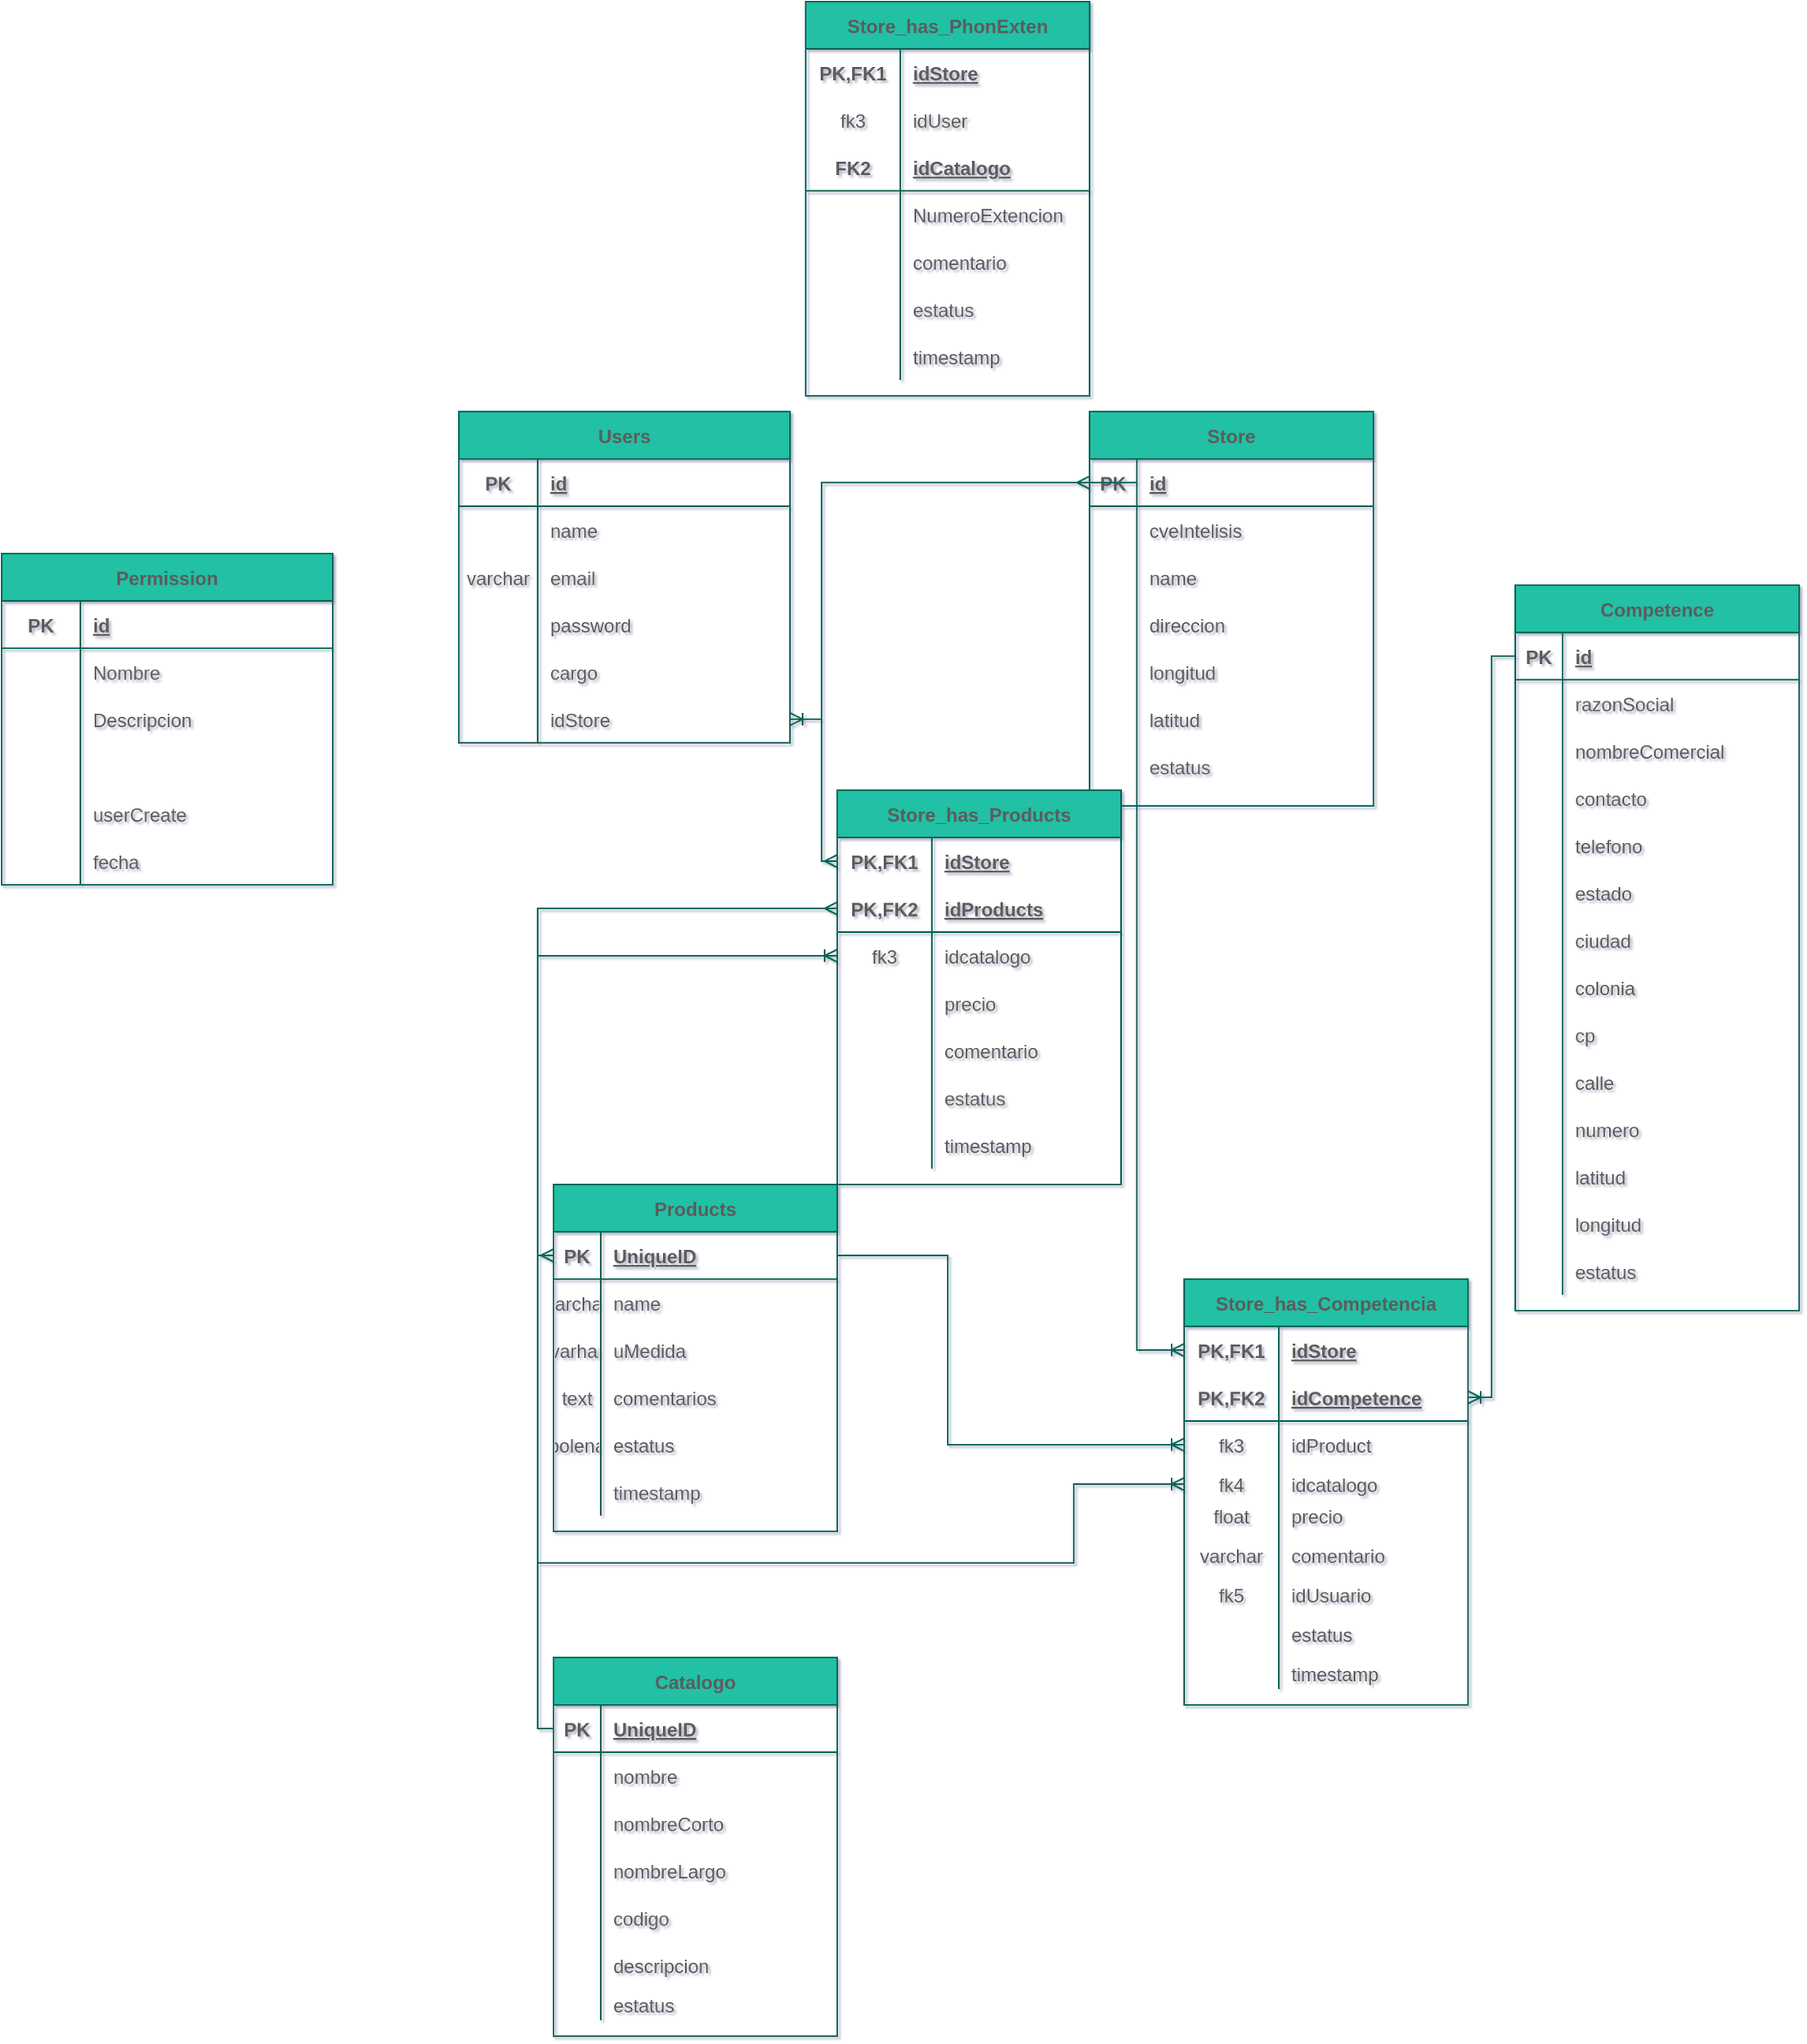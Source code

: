 <mxfile version="17.0.0" type="github" pages="6">
  <diagram id="bAnnMs0ai95h9hI63G8H" name="BD">
    <mxGraphModel dx="2107" dy="486" grid="1" gridSize="10" guides="1" tooltips="1" connect="1" arrows="1" fold="1" page="1" pageScale="1" pageWidth="827" pageHeight="1169" math="0" shadow="1">
      <root>
        <mxCell id="0" />
        <mxCell id="1" parent="0" />
        <mxCell id="rRbIiIMTypYIyr1DcpqN-1" value="Users" style="shape=table;startSize=30;container=1;collapsible=1;childLayout=tableLayout;fixedRows=1;rowLines=0;fontStyle=1;align=center;resizeLast=1;fillColor=#21C0A5;strokeColor=#006658;fontColor=#5C5C5C;" parent="1" vertex="1">
          <mxGeometry x="-40" y="300" width="210" height="210" as="geometry">
            <mxRectangle x="30" y="290" width="70" height="30" as="alternateBounds" />
          </mxGeometry>
        </mxCell>
        <mxCell id="rRbIiIMTypYIyr1DcpqN-2" value="" style="shape=tableRow;horizontal=0;startSize=0;swimlaneHead=0;swimlaneBody=0;fillColor=none;collapsible=0;dropTarget=0;points=[[0,0.5],[1,0.5]];portConstraint=eastwest;top=0;left=0;right=0;bottom=1;strokeColor=#006658;fontColor=#5C5C5C;" parent="rRbIiIMTypYIyr1DcpqN-1" vertex="1">
          <mxGeometry y="30" width="210" height="30" as="geometry" />
        </mxCell>
        <mxCell id="rRbIiIMTypYIyr1DcpqN-3" value="PK" style="shape=partialRectangle;connectable=0;fillColor=none;top=0;left=0;bottom=0;right=0;fontStyle=1;overflow=hidden;strokeColor=#006658;fontColor=#5C5C5C;" parent="rRbIiIMTypYIyr1DcpqN-2" vertex="1">
          <mxGeometry width="50" height="30" as="geometry">
            <mxRectangle width="50" height="30" as="alternateBounds" />
          </mxGeometry>
        </mxCell>
        <mxCell id="rRbIiIMTypYIyr1DcpqN-4" value="id" style="shape=partialRectangle;connectable=0;fillColor=none;top=0;left=0;bottom=0;right=0;align=left;spacingLeft=6;fontStyle=5;overflow=hidden;strokeColor=#006658;fontColor=#5C5C5C;" parent="rRbIiIMTypYIyr1DcpqN-2" vertex="1">
          <mxGeometry x="50" width="160" height="30" as="geometry">
            <mxRectangle width="160" height="30" as="alternateBounds" />
          </mxGeometry>
        </mxCell>
        <mxCell id="rRbIiIMTypYIyr1DcpqN-5" value="" style="shape=tableRow;horizontal=0;startSize=0;swimlaneHead=0;swimlaneBody=0;fillColor=none;collapsible=0;dropTarget=0;points=[[0,0.5],[1,0.5]];portConstraint=eastwest;top=0;left=0;right=0;bottom=0;strokeColor=#006658;fontColor=#5C5C5C;" parent="rRbIiIMTypYIyr1DcpqN-1" vertex="1">
          <mxGeometry y="60" width="210" height="30" as="geometry" />
        </mxCell>
        <mxCell id="rRbIiIMTypYIyr1DcpqN-6" value="" style="shape=partialRectangle;connectable=0;fillColor=none;top=0;left=0;bottom=0;right=0;editable=1;overflow=hidden;strokeColor=#006658;fontColor=#5C5C5C;" parent="rRbIiIMTypYIyr1DcpqN-5" vertex="1">
          <mxGeometry width="50" height="30" as="geometry">
            <mxRectangle width="50" height="30" as="alternateBounds" />
          </mxGeometry>
        </mxCell>
        <mxCell id="rRbIiIMTypYIyr1DcpqN-7" value="name" style="shape=partialRectangle;connectable=0;fillColor=none;top=0;left=0;bottom=0;right=0;align=left;spacingLeft=6;overflow=hidden;strokeColor=#006658;fontColor=#5C5C5C;" parent="rRbIiIMTypYIyr1DcpqN-5" vertex="1">
          <mxGeometry x="50" width="160" height="30" as="geometry">
            <mxRectangle width="160" height="30" as="alternateBounds" />
          </mxGeometry>
        </mxCell>
        <mxCell id="rRbIiIMTypYIyr1DcpqN-8" value="" style="shape=tableRow;horizontal=0;startSize=0;swimlaneHead=0;swimlaneBody=0;fillColor=none;collapsible=0;dropTarget=0;points=[[0,0.5],[1,0.5]];portConstraint=eastwest;top=0;left=0;right=0;bottom=0;strokeColor=#006658;fontColor=#5C5C5C;" parent="rRbIiIMTypYIyr1DcpqN-1" vertex="1">
          <mxGeometry y="90" width="210" height="30" as="geometry" />
        </mxCell>
        <mxCell id="rRbIiIMTypYIyr1DcpqN-9" value="varchar" style="shape=partialRectangle;connectable=0;fillColor=none;top=0;left=0;bottom=0;right=0;editable=1;overflow=hidden;strokeColor=#006658;fontColor=#5C5C5C;" parent="rRbIiIMTypYIyr1DcpqN-8" vertex="1">
          <mxGeometry width="50" height="30" as="geometry">
            <mxRectangle width="50" height="30" as="alternateBounds" />
          </mxGeometry>
        </mxCell>
        <mxCell id="rRbIiIMTypYIyr1DcpqN-10" value="email" style="shape=partialRectangle;connectable=0;fillColor=none;top=0;left=0;bottom=0;right=0;align=left;spacingLeft=6;overflow=hidden;strokeColor=#006658;fontColor=#5C5C5C;" parent="rRbIiIMTypYIyr1DcpqN-8" vertex="1">
          <mxGeometry x="50" width="160" height="30" as="geometry">
            <mxRectangle width="160" height="30" as="alternateBounds" />
          </mxGeometry>
        </mxCell>
        <mxCell id="rRbIiIMTypYIyr1DcpqN-11" value="" style="shape=tableRow;horizontal=0;startSize=0;swimlaneHead=0;swimlaneBody=0;fillColor=none;collapsible=0;dropTarget=0;points=[[0,0.5],[1,0.5]];portConstraint=eastwest;top=0;left=0;right=0;bottom=0;strokeColor=#006658;fontColor=#5C5C5C;" parent="rRbIiIMTypYIyr1DcpqN-1" vertex="1">
          <mxGeometry y="120" width="210" height="30" as="geometry" />
        </mxCell>
        <mxCell id="rRbIiIMTypYIyr1DcpqN-12" value="" style="shape=partialRectangle;connectable=0;fillColor=none;top=0;left=0;bottom=0;right=0;editable=1;overflow=hidden;strokeColor=#006658;fontColor=#5C5C5C;" parent="rRbIiIMTypYIyr1DcpqN-11" vertex="1">
          <mxGeometry width="50" height="30" as="geometry">
            <mxRectangle width="50" height="30" as="alternateBounds" />
          </mxGeometry>
        </mxCell>
        <mxCell id="rRbIiIMTypYIyr1DcpqN-13" value="password " style="shape=partialRectangle;connectable=0;fillColor=none;top=0;left=0;bottom=0;right=0;align=left;spacingLeft=6;overflow=hidden;strokeColor=#006658;fontColor=#5C5C5C;" parent="rRbIiIMTypYIyr1DcpqN-11" vertex="1">
          <mxGeometry x="50" width="160" height="30" as="geometry">
            <mxRectangle width="160" height="30" as="alternateBounds" />
          </mxGeometry>
        </mxCell>
        <mxCell id="rRbIiIMTypYIyr1DcpqN-57" value="" style="shape=tableRow;horizontal=0;startSize=0;swimlaneHead=0;swimlaneBody=0;fillColor=none;collapsible=0;dropTarget=0;points=[[0,0.5],[1,0.5]];portConstraint=eastwest;top=0;left=0;right=0;bottom=0;strokeColor=#006658;fontColor=#5C5C5C;" parent="rRbIiIMTypYIyr1DcpqN-1" vertex="1">
          <mxGeometry y="150" width="210" height="30" as="geometry" />
        </mxCell>
        <mxCell id="rRbIiIMTypYIyr1DcpqN-58" value="" style="shape=partialRectangle;connectable=0;fillColor=none;top=0;left=0;bottom=0;right=0;editable=1;overflow=hidden;strokeColor=#006658;fontColor=#5C5C5C;" parent="rRbIiIMTypYIyr1DcpqN-57" vertex="1">
          <mxGeometry width="50" height="30" as="geometry">
            <mxRectangle width="50" height="30" as="alternateBounds" />
          </mxGeometry>
        </mxCell>
        <mxCell id="rRbIiIMTypYIyr1DcpqN-59" value="cargo" style="shape=partialRectangle;connectable=0;fillColor=none;top=0;left=0;bottom=0;right=0;align=left;spacingLeft=6;overflow=hidden;strokeColor=#006658;fontColor=#5C5C5C;" parent="rRbIiIMTypYIyr1DcpqN-57" vertex="1">
          <mxGeometry x="50" width="160" height="30" as="geometry">
            <mxRectangle width="160" height="30" as="alternateBounds" />
          </mxGeometry>
        </mxCell>
        <mxCell id="rRbIiIMTypYIyr1DcpqN-60" value="" style="shape=tableRow;horizontal=0;startSize=0;swimlaneHead=0;swimlaneBody=0;fillColor=none;collapsible=0;dropTarget=0;points=[[0,0.5],[1,0.5]];portConstraint=eastwest;top=0;left=0;right=0;bottom=0;strokeColor=#006658;fontColor=#5C5C5C;" parent="rRbIiIMTypYIyr1DcpqN-1" vertex="1">
          <mxGeometry y="180" width="210" height="30" as="geometry" />
        </mxCell>
        <mxCell id="rRbIiIMTypYIyr1DcpqN-61" value="" style="shape=partialRectangle;connectable=0;fillColor=none;top=0;left=0;bottom=0;right=0;editable=1;overflow=hidden;strokeColor=#006658;fontColor=#5C5C5C;" parent="rRbIiIMTypYIyr1DcpqN-60" vertex="1">
          <mxGeometry width="50" height="30" as="geometry">
            <mxRectangle width="50" height="30" as="alternateBounds" />
          </mxGeometry>
        </mxCell>
        <mxCell id="rRbIiIMTypYIyr1DcpqN-62" value="idStore" style="shape=partialRectangle;connectable=0;fillColor=none;top=0;left=0;bottom=0;right=0;align=left;spacingLeft=6;overflow=hidden;strokeColor=#006658;fontColor=#5C5C5C;" parent="rRbIiIMTypYIyr1DcpqN-60" vertex="1">
          <mxGeometry x="50" width="160" height="30" as="geometry">
            <mxRectangle width="160" height="30" as="alternateBounds" />
          </mxGeometry>
        </mxCell>
        <mxCell id="rRbIiIMTypYIyr1DcpqN-14" value="Store" style="shape=table;startSize=30;container=1;collapsible=1;childLayout=tableLayout;fixedRows=1;rowLines=0;fontStyle=1;align=center;resizeLast=1;fillColor=#21C0A5;strokeColor=#006658;fontColor=#5C5C5C;" parent="1" vertex="1">
          <mxGeometry x="360" y="300" width="180" height="250" as="geometry">
            <mxRectangle x="360" y="300" width="60" height="30" as="alternateBounds" />
          </mxGeometry>
        </mxCell>
        <mxCell id="rRbIiIMTypYIyr1DcpqN-15" value="" style="shape=tableRow;horizontal=0;startSize=0;swimlaneHead=0;swimlaneBody=0;fillColor=none;collapsible=0;dropTarget=0;points=[[0,0.5],[1,0.5]];portConstraint=eastwest;top=0;left=0;right=0;bottom=1;strokeColor=#006658;fontColor=#5C5C5C;" parent="rRbIiIMTypYIyr1DcpqN-14" vertex="1">
          <mxGeometry y="30" width="180" height="30" as="geometry" />
        </mxCell>
        <mxCell id="rRbIiIMTypYIyr1DcpqN-16" value="PK" style="shape=partialRectangle;connectable=0;fillColor=none;top=0;left=0;bottom=0;right=0;fontStyle=1;overflow=hidden;strokeColor=#006658;fontColor=#5C5C5C;" parent="rRbIiIMTypYIyr1DcpqN-15" vertex="1">
          <mxGeometry width="30" height="30" as="geometry">
            <mxRectangle width="30" height="30" as="alternateBounds" />
          </mxGeometry>
        </mxCell>
        <mxCell id="rRbIiIMTypYIyr1DcpqN-17" value="id" style="shape=partialRectangle;connectable=0;fillColor=none;top=0;left=0;bottom=0;right=0;align=left;spacingLeft=6;fontStyle=5;overflow=hidden;strokeColor=#006658;fontColor=#5C5C5C;" parent="rRbIiIMTypYIyr1DcpqN-15" vertex="1">
          <mxGeometry x="30" width="150" height="30" as="geometry">
            <mxRectangle width="150" height="30" as="alternateBounds" />
          </mxGeometry>
        </mxCell>
        <mxCell id="rRbIiIMTypYIyr1DcpqN-18" value="" style="shape=tableRow;horizontal=0;startSize=0;swimlaneHead=0;swimlaneBody=0;fillColor=none;collapsible=0;dropTarget=0;points=[[0,0.5],[1,0.5]];portConstraint=eastwest;top=0;left=0;right=0;bottom=0;strokeColor=#006658;fontColor=#5C5C5C;" parent="rRbIiIMTypYIyr1DcpqN-14" vertex="1">
          <mxGeometry y="60" width="180" height="30" as="geometry" />
        </mxCell>
        <mxCell id="rRbIiIMTypYIyr1DcpqN-19" value="" style="shape=partialRectangle;connectable=0;fillColor=none;top=0;left=0;bottom=0;right=0;editable=1;overflow=hidden;strokeColor=#006658;fontColor=#5C5C5C;" parent="rRbIiIMTypYIyr1DcpqN-18" vertex="1">
          <mxGeometry width="30" height="30" as="geometry">
            <mxRectangle width="30" height="30" as="alternateBounds" />
          </mxGeometry>
        </mxCell>
        <mxCell id="rRbIiIMTypYIyr1DcpqN-20" value="cveIntelisis" style="shape=partialRectangle;connectable=0;fillColor=none;top=0;left=0;bottom=0;right=0;align=left;spacingLeft=6;overflow=hidden;strokeColor=#006658;fontColor=#5C5C5C;" parent="rRbIiIMTypYIyr1DcpqN-18" vertex="1">
          <mxGeometry x="30" width="150" height="30" as="geometry">
            <mxRectangle width="150" height="30" as="alternateBounds" />
          </mxGeometry>
        </mxCell>
        <mxCell id="rRbIiIMTypYIyr1DcpqN-21" value="" style="shape=tableRow;horizontal=0;startSize=0;swimlaneHead=0;swimlaneBody=0;fillColor=none;collapsible=0;dropTarget=0;points=[[0,0.5],[1,0.5]];portConstraint=eastwest;top=0;left=0;right=0;bottom=0;strokeColor=#006658;fontColor=#5C5C5C;" parent="rRbIiIMTypYIyr1DcpqN-14" vertex="1">
          <mxGeometry y="90" width="180" height="30" as="geometry" />
        </mxCell>
        <mxCell id="rRbIiIMTypYIyr1DcpqN-22" value="" style="shape=partialRectangle;connectable=0;fillColor=none;top=0;left=0;bottom=0;right=0;editable=1;overflow=hidden;strokeColor=#006658;fontColor=#5C5C5C;" parent="rRbIiIMTypYIyr1DcpqN-21" vertex="1">
          <mxGeometry width="30" height="30" as="geometry">
            <mxRectangle width="30" height="30" as="alternateBounds" />
          </mxGeometry>
        </mxCell>
        <mxCell id="rRbIiIMTypYIyr1DcpqN-23" value="name" style="shape=partialRectangle;connectable=0;fillColor=none;top=0;left=0;bottom=0;right=0;align=left;spacingLeft=6;overflow=hidden;strokeColor=#006658;fontColor=#5C5C5C;" parent="rRbIiIMTypYIyr1DcpqN-21" vertex="1">
          <mxGeometry x="30" width="150" height="30" as="geometry">
            <mxRectangle width="150" height="30" as="alternateBounds" />
          </mxGeometry>
        </mxCell>
        <mxCell id="rRbIiIMTypYIyr1DcpqN-24" value="" style="shape=tableRow;horizontal=0;startSize=0;swimlaneHead=0;swimlaneBody=0;fillColor=none;collapsible=0;dropTarget=0;points=[[0,0.5],[1,0.5]];portConstraint=eastwest;top=0;left=0;right=0;bottom=0;strokeColor=#006658;fontColor=#5C5C5C;" parent="rRbIiIMTypYIyr1DcpqN-14" vertex="1">
          <mxGeometry y="120" width="180" height="30" as="geometry" />
        </mxCell>
        <mxCell id="rRbIiIMTypYIyr1DcpqN-25" value="" style="shape=partialRectangle;connectable=0;fillColor=none;top=0;left=0;bottom=0;right=0;editable=1;overflow=hidden;strokeColor=#006658;fontColor=#5C5C5C;" parent="rRbIiIMTypYIyr1DcpqN-24" vertex="1">
          <mxGeometry width="30" height="30" as="geometry">
            <mxRectangle width="30" height="30" as="alternateBounds" />
          </mxGeometry>
        </mxCell>
        <mxCell id="rRbIiIMTypYIyr1DcpqN-26" value="direccion" style="shape=partialRectangle;connectable=0;fillColor=none;top=0;left=0;bottom=0;right=0;align=left;spacingLeft=6;overflow=hidden;strokeColor=#006658;fontColor=#5C5C5C;" parent="rRbIiIMTypYIyr1DcpqN-24" vertex="1">
          <mxGeometry x="30" width="150" height="30" as="geometry">
            <mxRectangle width="150" height="30" as="alternateBounds" />
          </mxGeometry>
        </mxCell>
        <mxCell id="rRbIiIMTypYIyr1DcpqN-65" value="" style="shape=tableRow;horizontal=0;startSize=0;swimlaneHead=0;swimlaneBody=0;fillColor=none;collapsible=0;dropTarget=0;points=[[0,0.5],[1,0.5]];portConstraint=eastwest;top=0;left=0;right=0;bottom=0;strokeColor=#006658;fontColor=#5C5C5C;" parent="rRbIiIMTypYIyr1DcpqN-14" vertex="1">
          <mxGeometry y="150" width="180" height="30" as="geometry" />
        </mxCell>
        <mxCell id="rRbIiIMTypYIyr1DcpqN-66" value="" style="shape=partialRectangle;connectable=0;fillColor=none;top=0;left=0;bottom=0;right=0;editable=1;overflow=hidden;strokeColor=#006658;fontColor=#5C5C5C;" parent="rRbIiIMTypYIyr1DcpqN-65" vertex="1">
          <mxGeometry width="30" height="30" as="geometry">
            <mxRectangle width="30" height="30" as="alternateBounds" />
          </mxGeometry>
        </mxCell>
        <mxCell id="rRbIiIMTypYIyr1DcpqN-67" value="longitud" style="shape=partialRectangle;connectable=0;fillColor=none;top=0;left=0;bottom=0;right=0;align=left;spacingLeft=6;overflow=hidden;strokeColor=#006658;fontColor=#5C5C5C;" parent="rRbIiIMTypYIyr1DcpqN-65" vertex="1">
          <mxGeometry x="30" width="150" height="30" as="geometry">
            <mxRectangle width="150" height="30" as="alternateBounds" />
          </mxGeometry>
        </mxCell>
        <mxCell id="rRbIiIMTypYIyr1DcpqN-156" value="" style="shape=tableRow;horizontal=0;startSize=0;swimlaneHead=0;swimlaneBody=0;fillColor=none;collapsible=0;dropTarget=0;points=[[0,0.5],[1,0.5]];portConstraint=eastwest;top=0;left=0;right=0;bottom=0;strokeColor=#006658;fontColor=#5C5C5C;" parent="rRbIiIMTypYIyr1DcpqN-14" vertex="1">
          <mxGeometry y="180" width="180" height="30" as="geometry" />
        </mxCell>
        <mxCell id="rRbIiIMTypYIyr1DcpqN-157" value="" style="shape=partialRectangle;connectable=0;fillColor=none;top=0;left=0;bottom=0;right=0;editable=1;overflow=hidden;strokeColor=#006658;fontColor=#5C5C5C;" parent="rRbIiIMTypYIyr1DcpqN-156" vertex="1">
          <mxGeometry width="30" height="30" as="geometry">
            <mxRectangle width="30" height="30" as="alternateBounds" />
          </mxGeometry>
        </mxCell>
        <mxCell id="rRbIiIMTypYIyr1DcpqN-158" value="latitud" style="shape=partialRectangle;connectable=0;fillColor=none;top=0;left=0;bottom=0;right=0;align=left;spacingLeft=6;overflow=hidden;strokeColor=#006658;fontColor=#5C5C5C;" parent="rRbIiIMTypYIyr1DcpqN-156" vertex="1">
          <mxGeometry x="30" width="150" height="30" as="geometry">
            <mxRectangle width="150" height="30" as="alternateBounds" />
          </mxGeometry>
        </mxCell>
        <mxCell id="rRbIiIMTypYIyr1DcpqN-159" value="" style="shape=tableRow;horizontal=0;startSize=0;swimlaneHead=0;swimlaneBody=0;fillColor=none;collapsible=0;dropTarget=0;points=[[0,0.5],[1,0.5]];portConstraint=eastwest;top=0;left=0;right=0;bottom=0;strokeColor=#006658;fontColor=#5C5C5C;" parent="rRbIiIMTypYIyr1DcpqN-14" vertex="1">
          <mxGeometry y="210" width="180" height="30" as="geometry" />
        </mxCell>
        <mxCell id="rRbIiIMTypYIyr1DcpqN-160" value="" style="shape=partialRectangle;connectable=0;fillColor=none;top=0;left=0;bottom=0;right=0;editable=1;overflow=hidden;strokeColor=#006658;fontColor=#5C5C5C;" parent="rRbIiIMTypYIyr1DcpqN-159" vertex="1">
          <mxGeometry width="30" height="30" as="geometry">
            <mxRectangle width="30" height="30" as="alternateBounds" />
          </mxGeometry>
        </mxCell>
        <mxCell id="rRbIiIMTypYIyr1DcpqN-161" value="estatus" style="shape=partialRectangle;connectable=0;fillColor=none;top=0;left=0;bottom=0;right=0;align=left;spacingLeft=6;overflow=hidden;strokeColor=#006658;fontColor=#5C5C5C;" parent="rRbIiIMTypYIyr1DcpqN-159" vertex="1">
          <mxGeometry x="30" width="150" height="30" as="geometry">
            <mxRectangle width="150" height="30" as="alternateBounds" />
          </mxGeometry>
        </mxCell>
        <mxCell id="rRbIiIMTypYIyr1DcpqN-27" value="Competence" style="shape=table;startSize=30;container=1;collapsible=1;childLayout=tableLayout;fixedRows=1;rowLines=0;fontStyle=1;align=center;resizeLast=1;fillColor=#21C0A5;strokeColor=#006658;fontColor=#5C5C5C;" parent="1" vertex="1">
          <mxGeometry x="630" y="410" width="180" height="460" as="geometry">
            <mxRectangle x="600" y="420" width="100" height="30" as="alternateBounds" />
          </mxGeometry>
        </mxCell>
        <mxCell id="rRbIiIMTypYIyr1DcpqN-28" value="" style="shape=tableRow;horizontal=0;startSize=0;swimlaneHead=0;swimlaneBody=0;fillColor=none;collapsible=0;dropTarget=0;points=[[0,0.5],[1,0.5]];portConstraint=eastwest;top=0;left=0;right=0;bottom=1;strokeColor=#006658;fontColor=#5C5C5C;" parent="rRbIiIMTypYIyr1DcpqN-27" vertex="1">
          <mxGeometry y="30" width="180" height="30" as="geometry" />
        </mxCell>
        <mxCell id="rRbIiIMTypYIyr1DcpqN-29" value="PK" style="shape=partialRectangle;connectable=0;fillColor=none;top=0;left=0;bottom=0;right=0;fontStyle=1;overflow=hidden;strokeColor=#006658;fontColor=#5C5C5C;" parent="rRbIiIMTypYIyr1DcpqN-28" vertex="1">
          <mxGeometry width="30" height="30" as="geometry">
            <mxRectangle width="30" height="30" as="alternateBounds" />
          </mxGeometry>
        </mxCell>
        <mxCell id="rRbIiIMTypYIyr1DcpqN-30" value="id" style="shape=partialRectangle;connectable=0;fillColor=none;top=0;left=0;bottom=0;right=0;align=left;spacingLeft=6;fontStyle=5;overflow=hidden;strokeColor=#006658;fontColor=#5C5C5C;" parent="rRbIiIMTypYIyr1DcpqN-28" vertex="1">
          <mxGeometry x="30" width="150" height="30" as="geometry">
            <mxRectangle width="150" height="30" as="alternateBounds" />
          </mxGeometry>
        </mxCell>
        <mxCell id="rRbIiIMTypYIyr1DcpqN-31" value="" style="shape=tableRow;horizontal=0;startSize=0;swimlaneHead=0;swimlaneBody=0;fillColor=none;collapsible=0;dropTarget=0;points=[[0,0.5],[1,0.5]];portConstraint=eastwest;top=0;left=0;right=0;bottom=0;strokeColor=#006658;fontColor=#5C5C5C;" parent="rRbIiIMTypYIyr1DcpqN-27" vertex="1">
          <mxGeometry y="60" width="180" height="30" as="geometry" />
        </mxCell>
        <mxCell id="rRbIiIMTypYIyr1DcpqN-32" value="" style="shape=partialRectangle;connectable=0;fillColor=none;top=0;left=0;bottom=0;right=0;editable=1;overflow=hidden;strokeColor=#006658;fontColor=#5C5C5C;" parent="rRbIiIMTypYIyr1DcpqN-31" vertex="1">
          <mxGeometry width="30" height="30" as="geometry">
            <mxRectangle width="30" height="30" as="alternateBounds" />
          </mxGeometry>
        </mxCell>
        <mxCell id="rRbIiIMTypYIyr1DcpqN-33" value="razonSocial" style="shape=partialRectangle;connectable=0;fillColor=none;top=0;left=0;bottom=0;right=0;align=left;spacingLeft=6;overflow=hidden;strokeColor=#006658;fontColor=#5C5C5C;" parent="rRbIiIMTypYIyr1DcpqN-31" vertex="1">
          <mxGeometry x="30" width="150" height="30" as="geometry">
            <mxRectangle width="150" height="30" as="alternateBounds" />
          </mxGeometry>
        </mxCell>
        <mxCell id="rRbIiIMTypYIyr1DcpqN-34" value="" style="shape=tableRow;horizontal=0;startSize=0;swimlaneHead=0;swimlaneBody=0;fillColor=none;collapsible=0;dropTarget=0;points=[[0,0.5],[1,0.5]];portConstraint=eastwest;top=0;left=0;right=0;bottom=0;strokeColor=#006658;fontColor=#5C5C5C;" parent="rRbIiIMTypYIyr1DcpqN-27" vertex="1">
          <mxGeometry y="90" width="180" height="30" as="geometry" />
        </mxCell>
        <mxCell id="rRbIiIMTypYIyr1DcpqN-35" value="" style="shape=partialRectangle;connectable=0;fillColor=none;top=0;left=0;bottom=0;right=0;editable=1;overflow=hidden;strokeColor=#006658;fontColor=#5C5C5C;" parent="rRbIiIMTypYIyr1DcpqN-34" vertex="1">
          <mxGeometry width="30" height="30" as="geometry">
            <mxRectangle width="30" height="30" as="alternateBounds" />
          </mxGeometry>
        </mxCell>
        <mxCell id="rRbIiIMTypYIyr1DcpqN-36" value="nombreComercial" style="shape=partialRectangle;connectable=0;fillColor=none;top=0;left=0;bottom=0;right=0;align=left;spacingLeft=6;overflow=hidden;strokeColor=#006658;fontColor=#5C5C5C;" parent="rRbIiIMTypYIyr1DcpqN-34" vertex="1">
          <mxGeometry x="30" width="150" height="30" as="geometry">
            <mxRectangle width="150" height="30" as="alternateBounds" />
          </mxGeometry>
        </mxCell>
        <mxCell id="rRbIiIMTypYIyr1DcpqN-37" value="" style="shape=tableRow;horizontal=0;startSize=0;swimlaneHead=0;swimlaneBody=0;fillColor=none;collapsible=0;dropTarget=0;points=[[0,0.5],[1,0.5]];portConstraint=eastwest;top=0;left=0;right=0;bottom=0;strokeColor=#006658;fontColor=#5C5C5C;" parent="rRbIiIMTypYIyr1DcpqN-27" vertex="1">
          <mxGeometry y="120" width="180" height="30" as="geometry" />
        </mxCell>
        <mxCell id="rRbIiIMTypYIyr1DcpqN-38" value="" style="shape=partialRectangle;connectable=0;fillColor=none;top=0;left=0;bottom=0;right=0;editable=1;overflow=hidden;strokeColor=#006658;fontColor=#5C5C5C;" parent="rRbIiIMTypYIyr1DcpqN-37" vertex="1">
          <mxGeometry width="30" height="30" as="geometry">
            <mxRectangle width="30" height="30" as="alternateBounds" />
          </mxGeometry>
        </mxCell>
        <mxCell id="rRbIiIMTypYIyr1DcpqN-39" value="contacto" style="shape=partialRectangle;connectable=0;fillColor=none;top=0;left=0;bottom=0;right=0;align=left;spacingLeft=6;overflow=hidden;strokeColor=#006658;fontColor=#5C5C5C;" parent="rRbIiIMTypYIyr1DcpqN-37" vertex="1">
          <mxGeometry x="30" width="150" height="30" as="geometry">
            <mxRectangle width="150" height="30" as="alternateBounds" />
          </mxGeometry>
        </mxCell>
        <mxCell id="rRbIiIMTypYIyr1DcpqN-87" value="" style="shape=tableRow;horizontal=0;startSize=0;swimlaneHead=0;swimlaneBody=0;fillColor=none;collapsible=0;dropTarget=0;points=[[0,0.5],[1,0.5]];portConstraint=eastwest;top=0;left=0;right=0;bottom=0;strokeColor=#006658;fontColor=#5C5C5C;" parent="rRbIiIMTypYIyr1DcpqN-27" vertex="1">
          <mxGeometry y="150" width="180" height="30" as="geometry" />
        </mxCell>
        <mxCell id="rRbIiIMTypYIyr1DcpqN-88" value="" style="shape=partialRectangle;connectable=0;fillColor=none;top=0;left=0;bottom=0;right=0;editable=1;overflow=hidden;strokeColor=#006658;fontColor=#5C5C5C;" parent="rRbIiIMTypYIyr1DcpqN-87" vertex="1">
          <mxGeometry width="30" height="30" as="geometry">
            <mxRectangle width="30" height="30" as="alternateBounds" />
          </mxGeometry>
        </mxCell>
        <mxCell id="rRbIiIMTypYIyr1DcpqN-89" value="telefono" style="shape=partialRectangle;connectable=0;fillColor=none;top=0;left=0;bottom=0;right=0;align=left;spacingLeft=6;overflow=hidden;strokeColor=#006658;fontColor=#5C5C5C;" parent="rRbIiIMTypYIyr1DcpqN-87" vertex="1">
          <mxGeometry x="30" width="150" height="30" as="geometry">
            <mxRectangle width="150" height="30" as="alternateBounds" />
          </mxGeometry>
        </mxCell>
        <mxCell id="rRbIiIMTypYIyr1DcpqN-90" value="" style="shape=tableRow;horizontal=0;startSize=0;swimlaneHead=0;swimlaneBody=0;fillColor=none;collapsible=0;dropTarget=0;points=[[0,0.5],[1,0.5]];portConstraint=eastwest;top=0;left=0;right=0;bottom=0;strokeColor=#006658;fontColor=#5C5C5C;" parent="rRbIiIMTypYIyr1DcpqN-27" vertex="1">
          <mxGeometry y="180" width="180" height="30" as="geometry" />
        </mxCell>
        <mxCell id="rRbIiIMTypYIyr1DcpqN-91" value="" style="shape=partialRectangle;connectable=0;fillColor=none;top=0;left=0;bottom=0;right=0;editable=1;overflow=hidden;strokeColor=#006658;fontColor=#5C5C5C;" parent="rRbIiIMTypYIyr1DcpqN-90" vertex="1">
          <mxGeometry width="30" height="30" as="geometry">
            <mxRectangle width="30" height="30" as="alternateBounds" />
          </mxGeometry>
        </mxCell>
        <mxCell id="rRbIiIMTypYIyr1DcpqN-92" value="estado" style="shape=partialRectangle;connectable=0;fillColor=none;top=0;left=0;bottom=0;right=0;align=left;spacingLeft=6;overflow=hidden;strokeColor=#006658;fontColor=#5C5C5C;" parent="rRbIiIMTypYIyr1DcpqN-90" vertex="1">
          <mxGeometry x="30" width="150" height="30" as="geometry">
            <mxRectangle width="150" height="30" as="alternateBounds" />
          </mxGeometry>
        </mxCell>
        <mxCell id="rRbIiIMTypYIyr1DcpqN-93" value="" style="shape=tableRow;horizontal=0;startSize=0;swimlaneHead=0;swimlaneBody=0;fillColor=none;collapsible=0;dropTarget=0;points=[[0,0.5],[1,0.5]];portConstraint=eastwest;top=0;left=0;right=0;bottom=0;strokeColor=#006658;fontColor=#5C5C5C;" parent="rRbIiIMTypYIyr1DcpqN-27" vertex="1">
          <mxGeometry y="210" width="180" height="30" as="geometry" />
        </mxCell>
        <mxCell id="rRbIiIMTypYIyr1DcpqN-94" value="" style="shape=partialRectangle;connectable=0;fillColor=none;top=0;left=0;bottom=0;right=0;editable=1;overflow=hidden;strokeColor=#006658;fontColor=#5C5C5C;" parent="rRbIiIMTypYIyr1DcpqN-93" vertex="1">
          <mxGeometry width="30" height="30" as="geometry">
            <mxRectangle width="30" height="30" as="alternateBounds" />
          </mxGeometry>
        </mxCell>
        <mxCell id="rRbIiIMTypYIyr1DcpqN-95" value="ciudad" style="shape=partialRectangle;connectable=0;fillColor=none;top=0;left=0;bottom=0;right=0;align=left;spacingLeft=6;overflow=hidden;strokeColor=#006658;fontColor=#5C5C5C;" parent="rRbIiIMTypYIyr1DcpqN-93" vertex="1">
          <mxGeometry x="30" width="150" height="30" as="geometry">
            <mxRectangle width="150" height="30" as="alternateBounds" />
          </mxGeometry>
        </mxCell>
        <mxCell id="rRbIiIMTypYIyr1DcpqN-96" value="" style="shape=tableRow;horizontal=0;startSize=0;swimlaneHead=0;swimlaneBody=0;fillColor=none;collapsible=0;dropTarget=0;points=[[0,0.5],[1,0.5]];portConstraint=eastwest;top=0;left=0;right=0;bottom=0;strokeColor=#006658;fontColor=#5C5C5C;" parent="rRbIiIMTypYIyr1DcpqN-27" vertex="1">
          <mxGeometry y="240" width="180" height="30" as="geometry" />
        </mxCell>
        <mxCell id="rRbIiIMTypYIyr1DcpqN-97" value="" style="shape=partialRectangle;connectable=0;fillColor=none;top=0;left=0;bottom=0;right=0;editable=1;overflow=hidden;strokeColor=#006658;fontColor=#5C5C5C;" parent="rRbIiIMTypYIyr1DcpqN-96" vertex="1">
          <mxGeometry width="30" height="30" as="geometry">
            <mxRectangle width="30" height="30" as="alternateBounds" />
          </mxGeometry>
        </mxCell>
        <mxCell id="rRbIiIMTypYIyr1DcpqN-98" value="colonia" style="shape=partialRectangle;connectable=0;fillColor=none;top=0;left=0;bottom=0;right=0;align=left;spacingLeft=6;overflow=hidden;strokeColor=#006658;fontColor=#5C5C5C;" parent="rRbIiIMTypYIyr1DcpqN-96" vertex="1">
          <mxGeometry x="30" width="150" height="30" as="geometry">
            <mxRectangle width="150" height="30" as="alternateBounds" />
          </mxGeometry>
        </mxCell>
        <mxCell id="rRbIiIMTypYIyr1DcpqN-99" value="" style="shape=tableRow;horizontal=0;startSize=0;swimlaneHead=0;swimlaneBody=0;fillColor=none;collapsible=0;dropTarget=0;points=[[0,0.5],[1,0.5]];portConstraint=eastwest;top=0;left=0;right=0;bottom=0;strokeColor=#006658;fontColor=#5C5C5C;" parent="rRbIiIMTypYIyr1DcpqN-27" vertex="1">
          <mxGeometry y="270" width="180" height="30" as="geometry" />
        </mxCell>
        <mxCell id="rRbIiIMTypYIyr1DcpqN-100" value="" style="shape=partialRectangle;connectable=0;fillColor=none;top=0;left=0;bottom=0;right=0;editable=1;overflow=hidden;strokeColor=#006658;fontColor=#5C5C5C;" parent="rRbIiIMTypYIyr1DcpqN-99" vertex="1">
          <mxGeometry width="30" height="30" as="geometry">
            <mxRectangle width="30" height="30" as="alternateBounds" />
          </mxGeometry>
        </mxCell>
        <mxCell id="rRbIiIMTypYIyr1DcpqN-101" value="cp" style="shape=partialRectangle;connectable=0;fillColor=none;top=0;left=0;bottom=0;right=0;align=left;spacingLeft=6;overflow=hidden;strokeColor=#006658;fontColor=#5C5C5C;" parent="rRbIiIMTypYIyr1DcpqN-99" vertex="1">
          <mxGeometry x="30" width="150" height="30" as="geometry">
            <mxRectangle width="150" height="30" as="alternateBounds" />
          </mxGeometry>
        </mxCell>
        <mxCell id="rRbIiIMTypYIyr1DcpqN-102" value="" style="shape=tableRow;horizontal=0;startSize=0;swimlaneHead=0;swimlaneBody=0;fillColor=none;collapsible=0;dropTarget=0;points=[[0,0.5],[1,0.5]];portConstraint=eastwest;top=0;left=0;right=0;bottom=0;strokeColor=#006658;fontColor=#5C5C5C;" parent="rRbIiIMTypYIyr1DcpqN-27" vertex="1">
          <mxGeometry y="300" width="180" height="30" as="geometry" />
        </mxCell>
        <mxCell id="rRbIiIMTypYIyr1DcpqN-103" value="" style="shape=partialRectangle;connectable=0;fillColor=none;top=0;left=0;bottom=0;right=0;editable=1;overflow=hidden;strokeColor=#006658;fontColor=#5C5C5C;" parent="rRbIiIMTypYIyr1DcpqN-102" vertex="1">
          <mxGeometry width="30" height="30" as="geometry">
            <mxRectangle width="30" height="30" as="alternateBounds" />
          </mxGeometry>
        </mxCell>
        <mxCell id="rRbIiIMTypYIyr1DcpqN-104" value="calle" style="shape=partialRectangle;connectable=0;fillColor=none;top=0;left=0;bottom=0;right=0;align=left;spacingLeft=6;overflow=hidden;strokeColor=#006658;fontColor=#5C5C5C;" parent="rRbIiIMTypYIyr1DcpqN-102" vertex="1">
          <mxGeometry x="30" width="150" height="30" as="geometry">
            <mxRectangle width="150" height="30" as="alternateBounds" />
          </mxGeometry>
        </mxCell>
        <mxCell id="rRbIiIMTypYIyr1DcpqN-105" value="" style="shape=tableRow;horizontal=0;startSize=0;swimlaneHead=0;swimlaneBody=0;fillColor=none;collapsible=0;dropTarget=0;points=[[0,0.5],[1,0.5]];portConstraint=eastwest;top=0;left=0;right=0;bottom=0;strokeColor=#006658;fontColor=#5C5C5C;" parent="rRbIiIMTypYIyr1DcpqN-27" vertex="1">
          <mxGeometry y="330" width="180" height="30" as="geometry" />
        </mxCell>
        <mxCell id="rRbIiIMTypYIyr1DcpqN-106" value="" style="shape=partialRectangle;connectable=0;fillColor=none;top=0;left=0;bottom=0;right=0;editable=1;overflow=hidden;strokeColor=#006658;fontColor=#5C5C5C;" parent="rRbIiIMTypYIyr1DcpqN-105" vertex="1">
          <mxGeometry width="30" height="30" as="geometry">
            <mxRectangle width="30" height="30" as="alternateBounds" />
          </mxGeometry>
        </mxCell>
        <mxCell id="rRbIiIMTypYIyr1DcpqN-107" value="numero" style="shape=partialRectangle;connectable=0;fillColor=none;top=0;left=0;bottom=0;right=0;align=left;spacingLeft=6;overflow=hidden;strokeColor=#006658;fontColor=#5C5C5C;" parent="rRbIiIMTypYIyr1DcpqN-105" vertex="1">
          <mxGeometry x="30" width="150" height="30" as="geometry">
            <mxRectangle width="150" height="30" as="alternateBounds" />
          </mxGeometry>
        </mxCell>
        <mxCell id="rRbIiIMTypYIyr1DcpqN-108" value="" style="shape=tableRow;horizontal=0;startSize=0;swimlaneHead=0;swimlaneBody=0;fillColor=none;collapsible=0;dropTarget=0;points=[[0,0.5],[1,0.5]];portConstraint=eastwest;top=0;left=0;right=0;bottom=0;strokeColor=#006658;fontColor=#5C5C5C;" parent="rRbIiIMTypYIyr1DcpqN-27" vertex="1">
          <mxGeometry y="360" width="180" height="30" as="geometry" />
        </mxCell>
        <mxCell id="rRbIiIMTypYIyr1DcpqN-109" value="" style="shape=partialRectangle;connectable=0;fillColor=none;top=0;left=0;bottom=0;right=0;editable=1;overflow=hidden;strokeColor=#006658;fontColor=#5C5C5C;" parent="rRbIiIMTypYIyr1DcpqN-108" vertex="1">
          <mxGeometry width="30" height="30" as="geometry">
            <mxRectangle width="30" height="30" as="alternateBounds" />
          </mxGeometry>
        </mxCell>
        <mxCell id="rRbIiIMTypYIyr1DcpqN-110" value="latitud" style="shape=partialRectangle;connectable=0;fillColor=none;top=0;left=0;bottom=0;right=0;align=left;spacingLeft=6;overflow=hidden;strokeColor=#006658;fontColor=#5C5C5C;" parent="rRbIiIMTypYIyr1DcpqN-108" vertex="1">
          <mxGeometry x="30" width="150" height="30" as="geometry">
            <mxRectangle width="150" height="30" as="alternateBounds" />
          </mxGeometry>
        </mxCell>
        <mxCell id="rRbIiIMTypYIyr1DcpqN-111" value="" style="shape=tableRow;horizontal=0;startSize=0;swimlaneHead=0;swimlaneBody=0;fillColor=none;collapsible=0;dropTarget=0;points=[[0,0.5],[1,0.5]];portConstraint=eastwest;top=0;left=0;right=0;bottom=0;strokeColor=#006658;fontColor=#5C5C5C;" parent="rRbIiIMTypYIyr1DcpqN-27" vertex="1">
          <mxGeometry y="390" width="180" height="30" as="geometry" />
        </mxCell>
        <mxCell id="rRbIiIMTypYIyr1DcpqN-112" value="" style="shape=partialRectangle;connectable=0;fillColor=none;top=0;left=0;bottom=0;right=0;editable=1;overflow=hidden;strokeColor=#006658;fontColor=#5C5C5C;" parent="rRbIiIMTypYIyr1DcpqN-111" vertex="1">
          <mxGeometry width="30" height="30" as="geometry">
            <mxRectangle width="30" height="30" as="alternateBounds" />
          </mxGeometry>
        </mxCell>
        <mxCell id="rRbIiIMTypYIyr1DcpqN-113" value="longitud" style="shape=partialRectangle;connectable=0;fillColor=none;top=0;left=0;bottom=0;right=0;align=left;spacingLeft=6;overflow=hidden;strokeColor=#006658;fontColor=#5C5C5C;" parent="rRbIiIMTypYIyr1DcpqN-111" vertex="1">
          <mxGeometry x="30" width="150" height="30" as="geometry">
            <mxRectangle width="150" height="30" as="alternateBounds" />
          </mxGeometry>
        </mxCell>
        <mxCell id="rRbIiIMTypYIyr1DcpqN-132" value="" style="shape=tableRow;horizontal=0;startSize=0;swimlaneHead=0;swimlaneBody=0;fillColor=none;collapsible=0;dropTarget=0;points=[[0,0.5],[1,0.5]];portConstraint=eastwest;top=0;left=0;right=0;bottom=0;strokeColor=#006658;fontColor=#5C5C5C;" parent="rRbIiIMTypYIyr1DcpqN-27" vertex="1">
          <mxGeometry y="420" width="180" height="30" as="geometry" />
        </mxCell>
        <mxCell id="rRbIiIMTypYIyr1DcpqN-133" value="" style="shape=partialRectangle;connectable=0;fillColor=none;top=0;left=0;bottom=0;right=0;editable=1;overflow=hidden;strokeColor=#006658;fontColor=#5C5C5C;" parent="rRbIiIMTypYIyr1DcpqN-132" vertex="1">
          <mxGeometry width="30" height="30" as="geometry">
            <mxRectangle width="30" height="30" as="alternateBounds" />
          </mxGeometry>
        </mxCell>
        <mxCell id="rRbIiIMTypYIyr1DcpqN-134" value="estatus" style="shape=partialRectangle;connectable=0;fillColor=none;top=0;left=0;bottom=0;right=0;align=left;spacingLeft=6;overflow=hidden;strokeColor=#006658;fontColor=#5C5C5C;" parent="rRbIiIMTypYIyr1DcpqN-132" vertex="1">
          <mxGeometry x="30" width="150" height="30" as="geometry">
            <mxRectangle width="150" height="30" as="alternateBounds" />
          </mxGeometry>
        </mxCell>
        <mxCell id="rRbIiIMTypYIyr1DcpqN-40" value="Products" style="shape=table;startSize=30;container=1;collapsible=1;childLayout=tableLayout;fixedRows=1;rowLines=0;fontStyle=1;align=center;resizeLast=1;fillColor=#21C0A5;strokeColor=#006658;fontColor=#5C5C5C;" parent="1" vertex="1">
          <mxGeometry x="20" y="790" width="180" height="220" as="geometry">
            <mxRectangle x="20" y="790" width="80" height="30" as="alternateBounds" />
          </mxGeometry>
        </mxCell>
        <mxCell id="rRbIiIMTypYIyr1DcpqN-41" value="" style="shape=tableRow;horizontal=0;startSize=0;swimlaneHead=0;swimlaneBody=0;fillColor=none;collapsible=0;dropTarget=0;points=[[0,0.5],[1,0.5]];portConstraint=eastwest;top=0;left=0;right=0;bottom=1;strokeColor=#006658;fontColor=#5C5C5C;" parent="rRbIiIMTypYIyr1DcpqN-40" vertex="1">
          <mxGeometry y="30" width="180" height="30" as="geometry" />
        </mxCell>
        <mxCell id="rRbIiIMTypYIyr1DcpqN-42" value="PK" style="shape=partialRectangle;connectable=0;fillColor=none;top=0;left=0;bottom=0;right=0;fontStyle=1;overflow=hidden;strokeColor=#006658;fontColor=#5C5C5C;" parent="rRbIiIMTypYIyr1DcpqN-41" vertex="1">
          <mxGeometry width="30" height="30" as="geometry">
            <mxRectangle width="30" height="30" as="alternateBounds" />
          </mxGeometry>
        </mxCell>
        <mxCell id="rRbIiIMTypYIyr1DcpqN-43" value="UniqueID" style="shape=partialRectangle;connectable=0;fillColor=none;top=0;left=0;bottom=0;right=0;align=left;spacingLeft=6;fontStyle=5;overflow=hidden;strokeColor=#006658;fontColor=#5C5C5C;" parent="rRbIiIMTypYIyr1DcpqN-41" vertex="1">
          <mxGeometry x="30" width="150" height="30" as="geometry">
            <mxRectangle width="150" height="30" as="alternateBounds" />
          </mxGeometry>
        </mxCell>
        <mxCell id="rRbIiIMTypYIyr1DcpqN-44" value="" style="shape=tableRow;horizontal=0;startSize=0;swimlaneHead=0;swimlaneBody=0;fillColor=none;collapsible=0;dropTarget=0;points=[[0,0.5],[1,0.5]];portConstraint=eastwest;top=0;left=0;right=0;bottom=0;strokeColor=#006658;fontColor=#5C5C5C;" parent="rRbIiIMTypYIyr1DcpqN-40" vertex="1">
          <mxGeometry y="60" width="180" height="30" as="geometry" />
        </mxCell>
        <mxCell id="rRbIiIMTypYIyr1DcpqN-45" value="varchar" style="shape=partialRectangle;connectable=0;fillColor=none;top=0;left=0;bottom=0;right=0;editable=1;overflow=hidden;strokeColor=#006658;fontColor=#5C5C5C;" parent="rRbIiIMTypYIyr1DcpqN-44" vertex="1">
          <mxGeometry width="30" height="30" as="geometry">
            <mxRectangle width="30" height="30" as="alternateBounds" />
          </mxGeometry>
        </mxCell>
        <mxCell id="rRbIiIMTypYIyr1DcpqN-46" value="name" style="shape=partialRectangle;connectable=0;fillColor=none;top=0;left=0;bottom=0;right=0;align=left;spacingLeft=6;overflow=hidden;strokeColor=#006658;fontColor=#5C5C5C;" parent="rRbIiIMTypYIyr1DcpqN-44" vertex="1">
          <mxGeometry x="30" width="150" height="30" as="geometry">
            <mxRectangle width="150" height="30" as="alternateBounds" />
          </mxGeometry>
        </mxCell>
        <mxCell id="rRbIiIMTypYIyr1DcpqN-47" value="" style="shape=tableRow;horizontal=0;startSize=0;swimlaneHead=0;swimlaneBody=0;fillColor=none;collapsible=0;dropTarget=0;points=[[0,0.5],[1,0.5]];portConstraint=eastwest;top=0;left=0;right=0;bottom=0;strokeColor=#006658;fontColor=#5C5C5C;" parent="rRbIiIMTypYIyr1DcpqN-40" vertex="1">
          <mxGeometry y="90" width="180" height="30" as="geometry" />
        </mxCell>
        <mxCell id="rRbIiIMTypYIyr1DcpqN-48" value="varhar" style="shape=partialRectangle;connectable=0;fillColor=none;top=0;left=0;bottom=0;right=0;editable=1;overflow=hidden;strokeColor=#006658;fontColor=#5C5C5C;" parent="rRbIiIMTypYIyr1DcpqN-47" vertex="1">
          <mxGeometry width="30" height="30" as="geometry">
            <mxRectangle width="30" height="30" as="alternateBounds" />
          </mxGeometry>
        </mxCell>
        <mxCell id="rRbIiIMTypYIyr1DcpqN-49" value="uMedida" style="shape=partialRectangle;connectable=0;fillColor=none;top=0;left=0;bottom=0;right=0;align=left;spacingLeft=6;overflow=hidden;strokeColor=#006658;fontColor=#5C5C5C;" parent="rRbIiIMTypYIyr1DcpqN-47" vertex="1">
          <mxGeometry x="30" width="150" height="30" as="geometry">
            <mxRectangle width="150" height="30" as="alternateBounds" />
          </mxGeometry>
        </mxCell>
        <mxCell id="rRbIiIMTypYIyr1DcpqN-50" value="" style="shape=tableRow;horizontal=0;startSize=0;swimlaneHead=0;swimlaneBody=0;fillColor=none;collapsible=0;dropTarget=0;points=[[0,0.5],[1,0.5]];portConstraint=eastwest;top=0;left=0;right=0;bottom=0;strokeColor=#006658;fontColor=#5C5C5C;" parent="rRbIiIMTypYIyr1DcpqN-40" vertex="1">
          <mxGeometry y="120" width="180" height="30" as="geometry" />
        </mxCell>
        <mxCell id="rRbIiIMTypYIyr1DcpqN-51" value="text" style="shape=partialRectangle;connectable=0;fillColor=none;top=0;left=0;bottom=0;right=0;editable=1;overflow=hidden;strokeColor=#006658;fontColor=#5C5C5C;" parent="rRbIiIMTypYIyr1DcpqN-50" vertex="1">
          <mxGeometry width="30" height="30" as="geometry">
            <mxRectangle width="30" height="30" as="alternateBounds" />
          </mxGeometry>
        </mxCell>
        <mxCell id="rRbIiIMTypYIyr1DcpqN-52" value="comentarios" style="shape=partialRectangle;connectable=0;fillColor=none;top=0;left=0;bottom=0;right=0;align=left;spacingLeft=6;overflow=hidden;strokeColor=#006658;fontColor=#5C5C5C;" parent="rRbIiIMTypYIyr1DcpqN-50" vertex="1">
          <mxGeometry x="30" width="150" height="30" as="geometry">
            <mxRectangle width="150" height="30" as="alternateBounds" />
          </mxGeometry>
        </mxCell>
        <mxCell id="rRbIiIMTypYIyr1DcpqN-135" value="" style="shape=tableRow;horizontal=0;startSize=0;swimlaneHead=0;swimlaneBody=0;fillColor=none;collapsible=0;dropTarget=0;points=[[0,0.5],[1,0.5]];portConstraint=eastwest;top=0;left=0;right=0;bottom=0;strokeColor=#006658;fontColor=#5C5C5C;" parent="rRbIiIMTypYIyr1DcpqN-40" vertex="1">
          <mxGeometry y="150" width="180" height="30" as="geometry" />
        </mxCell>
        <mxCell id="rRbIiIMTypYIyr1DcpqN-136" value="bolena" style="shape=partialRectangle;connectable=0;fillColor=none;top=0;left=0;bottom=0;right=0;editable=1;overflow=hidden;strokeColor=#006658;fontColor=#5C5C5C;" parent="rRbIiIMTypYIyr1DcpqN-135" vertex="1">
          <mxGeometry width="30" height="30" as="geometry">
            <mxRectangle width="30" height="30" as="alternateBounds" />
          </mxGeometry>
        </mxCell>
        <mxCell id="rRbIiIMTypYIyr1DcpqN-137" value="estatus" style="shape=partialRectangle;connectable=0;fillColor=none;top=0;left=0;bottom=0;right=0;align=left;spacingLeft=6;overflow=hidden;strokeColor=#006658;fontColor=#5C5C5C;" parent="rRbIiIMTypYIyr1DcpqN-135" vertex="1">
          <mxGeometry x="30" width="150" height="30" as="geometry">
            <mxRectangle width="150" height="30" as="alternateBounds" />
          </mxGeometry>
        </mxCell>
        <mxCell id="rRbIiIMTypYIyr1DcpqN-144" value="" style="shape=tableRow;horizontal=0;startSize=0;swimlaneHead=0;swimlaneBody=0;fillColor=none;collapsible=0;dropTarget=0;points=[[0,0.5],[1,0.5]];portConstraint=eastwest;top=0;left=0;right=0;bottom=0;strokeColor=#006658;fontColor=#5C5C5C;" parent="rRbIiIMTypYIyr1DcpqN-40" vertex="1">
          <mxGeometry y="180" width="180" height="30" as="geometry" />
        </mxCell>
        <mxCell id="rRbIiIMTypYIyr1DcpqN-145" value="" style="shape=partialRectangle;connectable=0;fillColor=none;top=0;left=0;bottom=0;right=0;editable=1;overflow=hidden;strokeColor=#006658;fontColor=#5C5C5C;" parent="rRbIiIMTypYIyr1DcpqN-144" vertex="1">
          <mxGeometry width="30" height="30" as="geometry">
            <mxRectangle width="30" height="30" as="alternateBounds" />
          </mxGeometry>
        </mxCell>
        <mxCell id="rRbIiIMTypYIyr1DcpqN-146" value="timestamp" style="shape=partialRectangle;connectable=0;fillColor=none;top=0;left=0;bottom=0;right=0;align=left;spacingLeft=6;overflow=hidden;strokeColor=#006658;fontColor=#5C5C5C;" parent="rRbIiIMTypYIyr1DcpqN-144" vertex="1">
          <mxGeometry x="30" width="150" height="30" as="geometry">
            <mxRectangle width="150" height="30" as="alternateBounds" />
          </mxGeometry>
        </mxCell>
        <mxCell id="rRbIiIMTypYIyr1DcpqN-63" value="" style="edgeStyle=orthogonalEdgeStyle;fontSize=12;html=1;endArrow=ERoneToMany;rounded=0;exitX=0;exitY=0.5;exitDx=0;exitDy=0;strokeColor=#006658;fontColor=#5C5C5C;" parent="1" source="rRbIiIMTypYIyr1DcpqN-15" target="rRbIiIMTypYIyr1DcpqN-60" edge="1">
          <mxGeometry width="100" height="100" relative="1" as="geometry">
            <mxPoint x="360" y="580" as="sourcePoint" />
            <mxPoint x="460" y="480" as="targetPoint" />
            <Array as="points">
              <mxPoint x="190" y="345" />
              <mxPoint x="190" y="495" />
            </Array>
          </mxGeometry>
        </mxCell>
        <mxCell id="rRbIiIMTypYIyr1DcpqN-69" value="Store_has_Competencia" style="shape=table;startSize=30;container=1;collapsible=1;childLayout=tableLayout;fixedRows=1;rowLines=0;fontStyle=1;align=center;resizeLast=1;fillColor=#21C0A5;strokeColor=#006658;fontColor=#5C5C5C;" parent="1" vertex="1">
          <mxGeometry x="420" y="850" width="180" height="270" as="geometry">
            <mxRectangle x="470" y="700" width="170" height="30" as="alternateBounds" />
          </mxGeometry>
        </mxCell>
        <mxCell id="rRbIiIMTypYIyr1DcpqN-70" value="" style="shape=tableRow;horizontal=0;startSize=0;swimlaneHead=0;swimlaneBody=0;fillColor=none;collapsible=0;dropTarget=0;points=[[0,0.5],[1,0.5]];portConstraint=eastwest;top=0;left=0;right=0;bottom=0;strokeColor=#006658;fontColor=#5C5C5C;" parent="rRbIiIMTypYIyr1DcpqN-69" vertex="1">
          <mxGeometry y="30" width="180" height="30" as="geometry" />
        </mxCell>
        <mxCell id="rRbIiIMTypYIyr1DcpqN-71" value="PK,FK1" style="shape=partialRectangle;connectable=0;fillColor=none;top=0;left=0;bottom=0;right=0;fontStyle=1;overflow=hidden;strokeColor=#006658;fontColor=#5C5C5C;" parent="rRbIiIMTypYIyr1DcpqN-70" vertex="1">
          <mxGeometry width="60" height="30" as="geometry">
            <mxRectangle width="60" height="30" as="alternateBounds" />
          </mxGeometry>
        </mxCell>
        <mxCell id="rRbIiIMTypYIyr1DcpqN-72" value="idStore" style="shape=partialRectangle;connectable=0;fillColor=none;top=0;left=0;bottom=0;right=0;align=left;spacingLeft=6;fontStyle=5;overflow=hidden;strokeColor=#006658;fontColor=#5C5C5C;" parent="rRbIiIMTypYIyr1DcpqN-70" vertex="1">
          <mxGeometry x="60" width="120" height="30" as="geometry">
            <mxRectangle width="120" height="30" as="alternateBounds" />
          </mxGeometry>
        </mxCell>
        <mxCell id="rRbIiIMTypYIyr1DcpqN-73" value="" style="shape=tableRow;horizontal=0;startSize=0;swimlaneHead=0;swimlaneBody=0;fillColor=none;collapsible=0;dropTarget=0;points=[[0,0.5],[1,0.5]];portConstraint=eastwest;top=0;left=0;right=0;bottom=1;strokeColor=#006658;fontColor=#5C5C5C;" parent="rRbIiIMTypYIyr1DcpqN-69" vertex="1">
          <mxGeometry y="60" width="180" height="30" as="geometry" />
        </mxCell>
        <mxCell id="rRbIiIMTypYIyr1DcpqN-74" value="PK,FK2" style="shape=partialRectangle;connectable=0;fillColor=none;top=0;left=0;bottom=0;right=0;fontStyle=1;overflow=hidden;strokeColor=#006658;fontColor=#5C5C5C;" parent="rRbIiIMTypYIyr1DcpqN-73" vertex="1">
          <mxGeometry width="60" height="30" as="geometry">
            <mxRectangle width="60" height="30" as="alternateBounds" />
          </mxGeometry>
        </mxCell>
        <mxCell id="rRbIiIMTypYIyr1DcpqN-75" value="idCompetence" style="shape=partialRectangle;connectable=0;fillColor=none;top=0;left=0;bottom=0;right=0;align=left;spacingLeft=6;fontStyle=5;overflow=hidden;strokeColor=#006658;fontColor=#5C5C5C;" parent="rRbIiIMTypYIyr1DcpqN-73" vertex="1">
          <mxGeometry x="60" width="120" height="30" as="geometry">
            <mxRectangle width="120" height="30" as="alternateBounds" />
          </mxGeometry>
        </mxCell>
        <mxCell id="rRbIiIMTypYIyr1DcpqN-76" value="" style="shape=tableRow;horizontal=0;startSize=0;swimlaneHead=0;swimlaneBody=0;fillColor=none;collapsible=0;dropTarget=0;points=[[0,0.5],[1,0.5]];portConstraint=eastwest;top=0;left=0;right=0;bottom=0;strokeColor=#006658;fontColor=#5C5C5C;" parent="rRbIiIMTypYIyr1DcpqN-69" vertex="1">
          <mxGeometry y="90" width="180" height="30" as="geometry" />
        </mxCell>
        <mxCell id="rRbIiIMTypYIyr1DcpqN-77" value="fk3" style="shape=partialRectangle;connectable=0;fillColor=none;top=0;left=0;bottom=0;right=0;editable=1;overflow=hidden;strokeColor=#006658;fontColor=#5C5C5C;" parent="rRbIiIMTypYIyr1DcpqN-76" vertex="1">
          <mxGeometry width="60" height="30" as="geometry">
            <mxRectangle width="60" height="30" as="alternateBounds" />
          </mxGeometry>
        </mxCell>
        <mxCell id="rRbIiIMTypYIyr1DcpqN-78" value="idProduct" style="shape=partialRectangle;connectable=0;fillColor=none;top=0;left=0;bottom=0;right=0;align=left;spacingLeft=6;overflow=hidden;strokeColor=#006658;fontColor=#5C5C5C;" parent="rRbIiIMTypYIyr1DcpqN-76" vertex="1">
          <mxGeometry x="60" width="120" height="30" as="geometry">
            <mxRectangle width="120" height="30" as="alternateBounds" />
          </mxGeometry>
        </mxCell>
        <mxCell id="rRbIiIMTypYIyr1DcpqN-79" value="" style="shape=tableRow;horizontal=0;startSize=0;swimlaneHead=0;swimlaneBody=0;fillColor=none;collapsible=0;dropTarget=0;points=[[0,0.5],[1,0.5]];portConstraint=eastwest;top=0;left=0;right=0;bottom=0;strokeColor=#006658;fontColor=#5C5C5C;" parent="rRbIiIMTypYIyr1DcpqN-69" vertex="1">
          <mxGeometry y="120" width="180" height="20" as="geometry" />
        </mxCell>
        <mxCell id="rRbIiIMTypYIyr1DcpqN-80" value="fk4" style="shape=partialRectangle;connectable=0;fillColor=none;top=0;left=0;bottom=0;right=0;editable=1;overflow=hidden;strokeColor=#006658;fontColor=#5C5C5C;" parent="rRbIiIMTypYIyr1DcpqN-79" vertex="1">
          <mxGeometry width="60" height="20" as="geometry">
            <mxRectangle width="60" height="20" as="alternateBounds" />
          </mxGeometry>
        </mxCell>
        <mxCell id="rRbIiIMTypYIyr1DcpqN-81" value="idcatalogo" style="shape=partialRectangle;connectable=0;fillColor=none;top=0;left=0;bottom=0;right=0;align=left;spacingLeft=6;overflow=hidden;strokeColor=#006658;fontColor=#5C5C5C;" parent="rRbIiIMTypYIyr1DcpqN-79" vertex="1">
          <mxGeometry x="60" width="120" height="20" as="geometry">
            <mxRectangle width="120" height="20" as="alternateBounds" />
          </mxGeometry>
        </mxCell>
        <mxCell id="rRbIiIMTypYIyr1DcpqN-165" value="" style="shape=tableRow;horizontal=0;startSize=0;swimlaneHead=0;swimlaneBody=0;fillColor=none;collapsible=0;dropTarget=0;points=[[0,0.5],[1,0.5]];portConstraint=eastwest;top=0;left=0;right=0;bottom=0;strokeColor=#006658;fontColor=#5C5C5C;" parent="rRbIiIMTypYIyr1DcpqN-69" vertex="1">
          <mxGeometry y="140" width="180" height="20" as="geometry" />
        </mxCell>
        <mxCell id="rRbIiIMTypYIyr1DcpqN-166" value="float" style="shape=partialRectangle;connectable=0;fillColor=none;top=0;left=0;bottom=0;right=0;editable=1;overflow=hidden;strokeColor=#006658;fontColor=#5C5C5C;" parent="rRbIiIMTypYIyr1DcpqN-165" vertex="1">
          <mxGeometry width="60" height="20" as="geometry">
            <mxRectangle width="60" height="20" as="alternateBounds" />
          </mxGeometry>
        </mxCell>
        <mxCell id="rRbIiIMTypYIyr1DcpqN-167" value="precio" style="shape=partialRectangle;connectable=0;fillColor=none;top=0;left=0;bottom=0;right=0;align=left;spacingLeft=6;overflow=hidden;strokeColor=#006658;fontColor=#5C5C5C;" parent="rRbIiIMTypYIyr1DcpqN-165" vertex="1">
          <mxGeometry x="60" width="120" height="20" as="geometry">
            <mxRectangle width="120" height="20" as="alternateBounds" />
          </mxGeometry>
        </mxCell>
        <mxCell id="rRbIiIMTypYIyr1DcpqN-82" value="" style="shape=tableRow;horizontal=0;startSize=0;swimlaneHead=0;swimlaneBody=0;fillColor=none;collapsible=0;dropTarget=0;points=[[0,0.5],[1,0.5]];portConstraint=eastwest;top=0;left=0;right=0;bottom=0;strokeColor=#006658;fontColor=#5C5C5C;" parent="rRbIiIMTypYIyr1DcpqN-69" vertex="1">
          <mxGeometry y="160" width="180" height="30" as="geometry" />
        </mxCell>
        <mxCell id="rRbIiIMTypYIyr1DcpqN-83" value="varchar" style="shape=partialRectangle;connectable=0;fillColor=none;top=0;left=0;bottom=0;right=0;editable=1;overflow=hidden;strokeColor=#006658;fontColor=#5C5C5C;" parent="rRbIiIMTypYIyr1DcpqN-82" vertex="1">
          <mxGeometry width="60" height="30" as="geometry">
            <mxRectangle width="60" height="30" as="alternateBounds" />
          </mxGeometry>
        </mxCell>
        <mxCell id="rRbIiIMTypYIyr1DcpqN-84" value="comentario" style="shape=partialRectangle;connectable=0;fillColor=none;top=0;left=0;bottom=0;right=0;align=left;spacingLeft=6;overflow=hidden;strokeColor=#006658;fontColor=#5C5C5C;" parent="rRbIiIMTypYIyr1DcpqN-82" vertex="1">
          <mxGeometry x="60" width="120" height="30" as="geometry">
            <mxRectangle width="120" height="30" as="alternateBounds" />
          </mxGeometry>
        </mxCell>
        <mxCell id="rRbIiIMTypYIyr1DcpqN-192" value="" style="shape=tableRow;horizontal=0;startSize=0;swimlaneHead=0;swimlaneBody=0;fillColor=none;collapsible=0;dropTarget=0;points=[[0,0.5],[1,0.5]];portConstraint=eastwest;top=0;left=0;right=0;bottom=0;strokeColor=#006658;fontColor=#5C5C5C;" parent="rRbIiIMTypYIyr1DcpqN-69" vertex="1">
          <mxGeometry y="190" width="180" height="20" as="geometry" />
        </mxCell>
        <mxCell id="rRbIiIMTypYIyr1DcpqN-193" value="fk5" style="shape=partialRectangle;connectable=0;fillColor=none;top=0;left=0;bottom=0;right=0;editable=1;overflow=hidden;strokeColor=#006658;fontColor=#5C5C5C;" parent="rRbIiIMTypYIyr1DcpqN-192" vertex="1">
          <mxGeometry width="60" height="20" as="geometry">
            <mxRectangle width="60" height="20" as="alternateBounds" />
          </mxGeometry>
        </mxCell>
        <mxCell id="rRbIiIMTypYIyr1DcpqN-194" value="idUsuario" style="shape=partialRectangle;connectable=0;fillColor=none;top=0;left=0;bottom=0;right=0;align=left;spacingLeft=6;overflow=hidden;strokeColor=#006658;fontColor=#5C5C5C;" parent="rRbIiIMTypYIyr1DcpqN-192" vertex="1">
          <mxGeometry x="60" width="120" height="20" as="geometry">
            <mxRectangle width="120" height="20" as="alternateBounds" />
          </mxGeometry>
        </mxCell>
        <mxCell id="rRbIiIMTypYIyr1DcpqN-114" value="" style="shape=tableRow;horizontal=0;startSize=0;swimlaneHead=0;swimlaneBody=0;fillColor=none;collapsible=0;dropTarget=0;points=[[0,0.5],[1,0.5]];portConstraint=eastwest;top=0;left=0;right=0;bottom=0;strokeColor=#006658;fontColor=#5C5C5C;" parent="rRbIiIMTypYIyr1DcpqN-69" vertex="1">
          <mxGeometry y="210" width="180" height="30" as="geometry" />
        </mxCell>
        <mxCell id="rRbIiIMTypYIyr1DcpqN-115" value="" style="shape=partialRectangle;connectable=0;fillColor=none;top=0;left=0;bottom=0;right=0;editable=1;overflow=hidden;strokeColor=#006658;fontColor=#5C5C5C;" parent="rRbIiIMTypYIyr1DcpqN-114" vertex="1">
          <mxGeometry width="60" height="30" as="geometry">
            <mxRectangle width="60" height="30" as="alternateBounds" />
          </mxGeometry>
        </mxCell>
        <mxCell id="rRbIiIMTypYIyr1DcpqN-116" value="estatus" style="shape=partialRectangle;connectable=0;fillColor=none;top=0;left=0;bottom=0;right=0;align=left;spacingLeft=6;overflow=hidden;strokeColor=#006658;fontColor=#5C5C5C;" parent="rRbIiIMTypYIyr1DcpqN-114" vertex="1">
          <mxGeometry x="60" width="120" height="30" as="geometry">
            <mxRectangle width="120" height="30" as="alternateBounds" />
          </mxGeometry>
        </mxCell>
        <mxCell id="rRbIiIMTypYIyr1DcpqN-149" value="" style="shape=tableRow;horizontal=0;startSize=0;swimlaneHead=0;swimlaneBody=0;fillColor=none;collapsible=0;dropTarget=0;points=[[0,0.5],[1,0.5]];portConstraint=eastwest;top=0;left=0;right=0;bottom=0;strokeColor=#006658;fontColor=#5C5C5C;" parent="rRbIiIMTypYIyr1DcpqN-69" vertex="1">
          <mxGeometry y="240" width="180" height="20" as="geometry" />
        </mxCell>
        <mxCell id="rRbIiIMTypYIyr1DcpqN-150" value="" style="shape=partialRectangle;connectable=0;fillColor=none;top=0;left=0;bottom=0;right=0;editable=1;overflow=hidden;strokeColor=#006658;fontColor=#5C5C5C;" parent="rRbIiIMTypYIyr1DcpqN-149" vertex="1">
          <mxGeometry width="60" height="20" as="geometry">
            <mxRectangle width="60" height="20" as="alternateBounds" />
          </mxGeometry>
        </mxCell>
        <mxCell id="rRbIiIMTypYIyr1DcpqN-151" value="timestamp" style="shape=partialRectangle;connectable=0;fillColor=none;top=0;left=0;bottom=0;right=0;align=left;spacingLeft=6;overflow=hidden;strokeColor=#006658;fontColor=#5C5C5C;" parent="rRbIiIMTypYIyr1DcpqN-149" vertex="1">
          <mxGeometry x="60" width="120" height="20" as="geometry">
            <mxRectangle width="120" height="20" as="alternateBounds" />
          </mxGeometry>
        </mxCell>
        <mxCell id="rRbIiIMTypYIyr1DcpqN-119" value="Store_has_Products" style="shape=table;startSize=30;container=1;collapsible=1;childLayout=tableLayout;fixedRows=1;rowLines=0;fontStyle=1;align=center;resizeLast=1;fillColor=#21C0A5;strokeColor=#006658;fontColor=#5C5C5C;" parent="1" vertex="1">
          <mxGeometry x="200" y="540" width="180" height="250" as="geometry">
            <mxRectangle x="200" y="540" width="150" height="30" as="alternateBounds" />
          </mxGeometry>
        </mxCell>
        <mxCell id="rRbIiIMTypYIyr1DcpqN-120" value="" style="shape=tableRow;horizontal=0;startSize=0;swimlaneHead=0;swimlaneBody=0;fillColor=none;collapsible=0;dropTarget=0;points=[[0,0.5],[1,0.5]];portConstraint=eastwest;top=0;left=0;right=0;bottom=0;strokeColor=#006658;fontColor=#5C5C5C;" parent="rRbIiIMTypYIyr1DcpqN-119" vertex="1">
          <mxGeometry y="30" width="180" height="30" as="geometry" />
        </mxCell>
        <mxCell id="rRbIiIMTypYIyr1DcpqN-121" value="PK,FK1" style="shape=partialRectangle;connectable=0;fillColor=none;top=0;left=0;bottom=0;right=0;fontStyle=1;overflow=hidden;strokeColor=#006658;fontColor=#5C5C5C;" parent="rRbIiIMTypYIyr1DcpqN-120" vertex="1">
          <mxGeometry width="60" height="30" as="geometry">
            <mxRectangle width="60" height="30" as="alternateBounds" />
          </mxGeometry>
        </mxCell>
        <mxCell id="rRbIiIMTypYIyr1DcpqN-122" value="idStore" style="shape=partialRectangle;connectable=0;fillColor=none;top=0;left=0;bottom=0;right=0;align=left;spacingLeft=6;fontStyle=5;overflow=hidden;strokeColor=#006658;fontColor=#5C5C5C;" parent="rRbIiIMTypYIyr1DcpqN-120" vertex="1">
          <mxGeometry x="60" width="120" height="30" as="geometry">
            <mxRectangle width="120" height="30" as="alternateBounds" />
          </mxGeometry>
        </mxCell>
        <mxCell id="rRbIiIMTypYIyr1DcpqN-123" value="" style="shape=tableRow;horizontal=0;startSize=0;swimlaneHead=0;swimlaneBody=0;fillColor=none;collapsible=0;dropTarget=0;points=[[0,0.5],[1,0.5]];portConstraint=eastwest;top=0;left=0;right=0;bottom=1;strokeColor=#006658;fontColor=#5C5C5C;" parent="rRbIiIMTypYIyr1DcpqN-119" vertex="1">
          <mxGeometry y="60" width="180" height="30" as="geometry" />
        </mxCell>
        <mxCell id="rRbIiIMTypYIyr1DcpqN-124" value="PK,FK2" style="shape=partialRectangle;connectable=0;fillColor=none;top=0;left=0;bottom=0;right=0;fontStyle=1;overflow=hidden;strokeColor=#006658;fontColor=#5C5C5C;" parent="rRbIiIMTypYIyr1DcpqN-123" vertex="1">
          <mxGeometry width="60" height="30" as="geometry">
            <mxRectangle width="60" height="30" as="alternateBounds" />
          </mxGeometry>
        </mxCell>
        <mxCell id="rRbIiIMTypYIyr1DcpqN-125" value="idProducts" style="shape=partialRectangle;connectable=0;fillColor=none;top=0;left=0;bottom=0;right=0;align=left;spacingLeft=6;fontStyle=5;overflow=hidden;strokeColor=#006658;fontColor=#5C5C5C;" parent="rRbIiIMTypYIyr1DcpqN-123" vertex="1">
          <mxGeometry x="60" width="120" height="30" as="geometry">
            <mxRectangle width="120" height="30" as="alternateBounds" />
          </mxGeometry>
        </mxCell>
        <mxCell id="rRbIiIMTypYIyr1DcpqN-126" value="" style="shape=tableRow;horizontal=0;startSize=0;swimlaneHead=0;swimlaneBody=0;fillColor=none;collapsible=0;dropTarget=0;points=[[0,0.5],[1,0.5]];portConstraint=eastwest;top=0;left=0;right=0;bottom=0;strokeColor=#006658;fontColor=#5C5C5C;" parent="rRbIiIMTypYIyr1DcpqN-119" vertex="1">
          <mxGeometry y="90" width="180" height="30" as="geometry" />
        </mxCell>
        <mxCell id="rRbIiIMTypYIyr1DcpqN-127" value="fk3" style="shape=partialRectangle;connectable=0;fillColor=none;top=0;left=0;bottom=0;right=0;editable=1;overflow=hidden;strokeColor=#006658;fontColor=#5C5C5C;" parent="rRbIiIMTypYIyr1DcpqN-126" vertex="1">
          <mxGeometry width="60" height="30" as="geometry">
            <mxRectangle width="60" height="30" as="alternateBounds" />
          </mxGeometry>
        </mxCell>
        <mxCell id="rRbIiIMTypYIyr1DcpqN-128" value="idcatalogo" style="shape=partialRectangle;connectable=0;fillColor=none;top=0;left=0;bottom=0;right=0;align=left;spacingLeft=6;overflow=hidden;strokeColor=#006658;fontColor=#5C5C5C;" parent="rRbIiIMTypYIyr1DcpqN-126" vertex="1">
          <mxGeometry x="60" width="120" height="30" as="geometry">
            <mxRectangle width="120" height="30" as="alternateBounds" />
          </mxGeometry>
        </mxCell>
        <mxCell id="rRbIiIMTypYIyr1DcpqN-129" value="" style="shape=tableRow;horizontal=0;startSize=0;swimlaneHead=0;swimlaneBody=0;fillColor=none;collapsible=0;dropTarget=0;points=[[0,0.5],[1,0.5]];portConstraint=eastwest;top=0;left=0;right=0;bottom=0;strokeColor=#006658;fontColor=#5C5C5C;" parent="rRbIiIMTypYIyr1DcpqN-119" vertex="1">
          <mxGeometry y="120" width="180" height="30" as="geometry" />
        </mxCell>
        <mxCell id="rRbIiIMTypYIyr1DcpqN-130" value="" style="shape=partialRectangle;connectable=0;fillColor=none;top=0;left=0;bottom=0;right=0;editable=1;overflow=hidden;strokeColor=#006658;fontColor=#5C5C5C;" parent="rRbIiIMTypYIyr1DcpqN-129" vertex="1">
          <mxGeometry width="60" height="30" as="geometry">
            <mxRectangle width="60" height="30" as="alternateBounds" />
          </mxGeometry>
        </mxCell>
        <mxCell id="rRbIiIMTypYIyr1DcpqN-131" value="precio" style="shape=partialRectangle;connectable=0;fillColor=none;top=0;left=0;bottom=0;right=0;align=left;spacingLeft=6;overflow=hidden;strokeColor=#006658;fontColor=#5C5C5C;" parent="rRbIiIMTypYIyr1DcpqN-129" vertex="1">
          <mxGeometry x="60" width="120" height="30" as="geometry">
            <mxRectangle width="120" height="30" as="alternateBounds" />
          </mxGeometry>
        </mxCell>
        <mxCell id="rRbIiIMTypYIyr1DcpqN-138" value="" style="shape=tableRow;horizontal=0;startSize=0;swimlaneHead=0;swimlaneBody=0;fillColor=none;collapsible=0;dropTarget=0;points=[[0,0.5],[1,0.5]];portConstraint=eastwest;top=0;left=0;right=0;bottom=0;strokeColor=#006658;fontColor=#5C5C5C;" parent="rRbIiIMTypYIyr1DcpqN-119" vertex="1">
          <mxGeometry y="150" width="180" height="30" as="geometry" />
        </mxCell>
        <mxCell id="rRbIiIMTypYIyr1DcpqN-139" value="" style="shape=partialRectangle;connectable=0;fillColor=none;top=0;left=0;bottom=0;right=0;editable=1;overflow=hidden;strokeColor=#006658;fontColor=#5C5C5C;" parent="rRbIiIMTypYIyr1DcpqN-138" vertex="1">
          <mxGeometry width="60" height="30" as="geometry">
            <mxRectangle width="60" height="30" as="alternateBounds" />
          </mxGeometry>
        </mxCell>
        <mxCell id="rRbIiIMTypYIyr1DcpqN-140" value="comentario" style="shape=partialRectangle;connectable=0;fillColor=none;top=0;left=0;bottom=0;right=0;align=left;spacingLeft=6;overflow=hidden;strokeColor=#006658;fontColor=#5C5C5C;" parent="rRbIiIMTypYIyr1DcpqN-138" vertex="1">
          <mxGeometry x="60" width="120" height="30" as="geometry">
            <mxRectangle width="120" height="30" as="alternateBounds" />
          </mxGeometry>
        </mxCell>
        <mxCell id="rRbIiIMTypYIyr1DcpqN-141" value="" style="shape=tableRow;horizontal=0;startSize=0;swimlaneHead=0;swimlaneBody=0;fillColor=none;collapsible=0;dropTarget=0;points=[[0,0.5],[1,0.5]];portConstraint=eastwest;top=0;left=0;right=0;bottom=0;strokeColor=#006658;fontColor=#5C5C5C;" parent="rRbIiIMTypYIyr1DcpqN-119" vertex="1">
          <mxGeometry y="180" width="180" height="30" as="geometry" />
        </mxCell>
        <mxCell id="rRbIiIMTypYIyr1DcpqN-142" value="" style="shape=partialRectangle;connectable=0;fillColor=none;top=0;left=0;bottom=0;right=0;editable=1;overflow=hidden;strokeColor=#006658;fontColor=#5C5C5C;" parent="rRbIiIMTypYIyr1DcpqN-141" vertex="1">
          <mxGeometry width="60" height="30" as="geometry">
            <mxRectangle width="60" height="30" as="alternateBounds" />
          </mxGeometry>
        </mxCell>
        <mxCell id="rRbIiIMTypYIyr1DcpqN-143" value="estatus" style="shape=partialRectangle;connectable=0;fillColor=none;top=0;left=0;bottom=0;right=0;align=left;spacingLeft=6;overflow=hidden;strokeColor=#006658;fontColor=#5C5C5C;" parent="rRbIiIMTypYIyr1DcpqN-141" vertex="1">
          <mxGeometry x="60" width="120" height="30" as="geometry">
            <mxRectangle width="120" height="30" as="alternateBounds" />
          </mxGeometry>
        </mxCell>
        <mxCell id="rRbIiIMTypYIyr1DcpqN-162" value="" style="shape=tableRow;horizontal=0;startSize=0;swimlaneHead=0;swimlaneBody=0;fillColor=none;collapsible=0;dropTarget=0;points=[[0,0.5],[1,0.5]];portConstraint=eastwest;top=0;left=0;right=0;bottom=0;strokeColor=#006658;fontColor=#5C5C5C;" parent="rRbIiIMTypYIyr1DcpqN-119" vertex="1">
          <mxGeometry y="210" width="180" height="30" as="geometry" />
        </mxCell>
        <mxCell id="rRbIiIMTypYIyr1DcpqN-163" value="" style="shape=partialRectangle;connectable=0;fillColor=none;top=0;left=0;bottom=0;right=0;editable=1;overflow=hidden;strokeColor=#006658;fontColor=#5C5C5C;" parent="rRbIiIMTypYIyr1DcpqN-162" vertex="1">
          <mxGeometry width="60" height="30" as="geometry">
            <mxRectangle width="60" height="30" as="alternateBounds" />
          </mxGeometry>
        </mxCell>
        <mxCell id="rRbIiIMTypYIyr1DcpqN-164" value="timestamp" style="shape=partialRectangle;connectable=0;fillColor=none;top=0;left=0;bottom=0;right=0;align=left;spacingLeft=6;overflow=hidden;strokeColor=#006658;fontColor=#5C5C5C;" parent="rRbIiIMTypYIyr1DcpqN-162" vertex="1">
          <mxGeometry x="60" width="120" height="30" as="geometry">
            <mxRectangle width="120" height="30" as="alternateBounds" />
          </mxGeometry>
        </mxCell>
        <mxCell id="rRbIiIMTypYIyr1DcpqN-147" value="" style="edgeStyle=orthogonalEdgeStyle;fontSize=12;html=1;endArrow=ERmany;startArrow=ERmany;rounded=0;entryX=0;entryY=0.5;entryDx=0;entryDy=0;exitX=0;exitY=0.5;exitDx=0;exitDy=0;strokeColor=#006658;fontColor=#5C5C5C;" parent="1" source="rRbIiIMTypYIyr1DcpqN-41" target="rRbIiIMTypYIyr1DcpqN-123" edge="1">
          <mxGeometry width="100" height="100" relative="1" as="geometry">
            <mxPoint x="190" y="760" as="sourcePoint" />
            <mxPoint x="410" y="610" as="targetPoint" />
          </mxGeometry>
        </mxCell>
        <mxCell id="rRbIiIMTypYIyr1DcpqN-148" value="" style="edgeStyle=orthogonalEdgeStyle;fontSize=12;html=1;endArrow=ERmany;startArrow=ERmany;rounded=0;exitX=0;exitY=0.5;exitDx=0;exitDy=0;entryX=0;entryY=0.5;entryDx=0;entryDy=0;strokeColor=#006658;fontColor=#5C5C5C;" parent="1" source="rRbIiIMTypYIyr1DcpqN-120" target="rRbIiIMTypYIyr1DcpqN-15" edge="1">
          <mxGeometry width="100" height="100" relative="1" as="geometry">
            <mxPoint x="310" y="710" as="sourcePoint" />
            <mxPoint x="410" y="610" as="targetPoint" />
          </mxGeometry>
        </mxCell>
        <mxCell id="rRbIiIMTypYIyr1DcpqN-153" value="" style="edgeStyle=orthogonalEdgeStyle;fontSize=12;html=1;endArrow=ERoneToMany;rounded=0;exitX=1;exitY=0.5;exitDx=0;exitDy=0;entryX=0;entryY=0.5;entryDx=0;entryDy=0;strokeColor=#006658;fontColor=#5C5C5C;" parent="1" source="rRbIiIMTypYIyr1DcpqN-41" target="rRbIiIMTypYIyr1DcpqN-76" edge="1">
          <mxGeometry width="100" height="100" relative="1" as="geometry">
            <mxPoint x="260" y="1070" as="sourcePoint" />
            <mxPoint x="360" y="970" as="targetPoint" />
            <Array as="points">
              <mxPoint x="270" y="835" />
              <mxPoint x="270" y="955" />
            </Array>
          </mxGeometry>
        </mxCell>
        <mxCell id="rRbIiIMTypYIyr1DcpqN-154" value="" style="edgeStyle=elbowEdgeStyle;fontSize=12;html=1;endArrow=ERoneToMany;rounded=0;exitX=0;exitY=0.5;exitDx=0;exitDy=0;entryX=0;entryY=0.5;entryDx=0;entryDy=0;strokeColor=#006658;fontColor=#5C5C5C;" parent="1" source="rRbIiIMTypYIyr1DcpqN-15" target="rRbIiIMTypYIyr1DcpqN-70" edge="1">
          <mxGeometry width="100" height="100" relative="1" as="geometry">
            <mxPoint x="470" y="630" as="sourcePoint" />
            <mxPoint x="720" y="730" as="targetPoint" />
          </mxGeometry>
        </mxCell>
        <mxCell id="rRbIiIMTypYIyr1DcpqN-155" value="" style="edgeStyle=orthogonalEdgeStyle;fontSize=12;html=1;endArrow=ERoneToMany;rounded=0;entryX=1;entryY=0.5;entryDx=0;entryDy=0;exitX=0;exitY=0.5;exitDx=0;exitDy=0;strokeColor=#006658;fontColor=#5C5C5C;" parent="1" source="rRbIiIMTypYIyr1DcpqN-28" target="rRbIiIMTypYIyr1DcpqN-73" edge="1">
          <mxGeometry width="100" height="100" relative="1" as="geometry">
            <mxPoint x="540" y="600" as="sourcePoint" />
            <mxPoint x="430" y="710" as="targetPoint" />
          </mxGeometry>
        </mxCell>
        <mxCell id="rRbIiIMTypYIyr1DcpqN-168" value="Catalogo" style="shape=table;startSize=30;container=1;collapsible=1;childLayout=tableLayout;fixedRows=1;rowLines=0;fontStyle=1;align=center;resizeLast=1;fillColor=#21C0A5;strokeColor=#006658;fontColor=#5C5C5C;" parent="1" vertex="1">
          <mxGeometry x="20" y="1090" width="180" height="240" as="geometry" />
        </mxCell>
        <mxCell id="rRbIiIMTypYIyr1DcpqN-169" value="" style="shape=tableRow;horizontal=0;startSize=0;swimlaneHead=0;swimlaneBody=0;fillColor=none;collapsible=0;dropTarget=0;points=[[0,0.5],[1,0.5]];portConstraint=eastwest;top=0;left=0;right=0;bottom=1;strokeColor=#006658;fontColor=#5C5C5C;" parent="rRbIiIMTypYIyr1DcpqN-168" vertex="1">
          <mxGeometry y="30" width="180" height="30" as="geometry" />
        </mxCell>
        <mxCell id="rRbIiIMTypYIyr1DcpqN-170" value="PK" style="shape=partialRectangle;connectable=0;fillColor=none;top=0;left=0;bottom=0;right=0;fontStyle=1;overflow=hidden;strokeColor=#006658;fontColor=#5C5C5C;" parent="rRbIiIMTypYIyr1DcpqN-169" vertex="1">
          <mxGeometry width="30" height="30" as="geometry">
            <mxRectangle width="30" height="30" as="alternateBounds" />
          </mxGeometry>
        </mxCell>
        <mxCell id="rRbIiIMTypYIyr1DcpqN-171" value="UniqueID" style="shape=partialRectangle;connectable=0;fillColor=none;top=0;left=0;bottom=0;right=0;align=left;spacingLeft=6;fontStyle=5;overflow=hidden;strokeColor=#006658;fontColor=#5C5C5C;" parent="rRbIiIMTypYIyr1DcpqN-169" vertex="1">
          <mxGeometry x="30" width="150" height="30" as="geometry">
            <mxRectangle width="150" height="30" as="alternateBounds" />
          </mxGeometry>
        </mxCell>
        <mxCell id="rRbIiIMTypYIyr1DcpqN-172" value="" style="shape=tableRow;horizontal=0;startSize=0;swimlaneHead=0;swimlaneBody=0;fillColor=none;collapsible=0;dropTarget=0;points=[[0,0.5],[1,0.5]];portConstraint=eastwest;top=0;left=0;right=0;bottom=0;strokeColor=#006658;fontColor=#5C5C5C;" parent="rRbIiIMTypYIyr1DcpqN-168" vertex="1">
          <mxGeometry y="60" width="180" height="30" as="geometry" />
        </mxCell>
        <mxCell id="rRbIiIMTypYIyr1DcpqN-173" value="" style="shape=partialRectangle;connectable=0;fillColor=none;top=0;left=0;bottom=0;right=0;editable=1;overflow=hidden;strokeColor=#006658;fontColor=#5C5C5C;" parent="rRbIiIMTypYIyr1DcpqN-172" vertex="1">
          <mxGeometry width="30" height="30" as="geometry">
            <mxRectangle width="30" height="30" as="alternateBounds" />
          </mxGeometry>
        </mxCell>
        <mxCell id="rRbIiIMTypYIyr1DcpqN-174" value="nombre" style="shape=partialRectangle;connectable=0;fillColor=none;top=0;left=0;bottom=0;right=0;align=left;spacingLeft=6;overflow=hidden;strokeColor=#006658;fontColor=#5C5C5C;" parent="rRbIiIMTypYIyr1DcpqN-172" vertex="1">
          <mxGeometry x="30" width="150" height="30" as="geometry">
            <mxRectangle width="150" height="30" as="alternateBounds" />
          </mxGeometry>
        </mxCell>
        <mxCell id="rRbIiIMTypYIyr1DcpqN-175" value="" style="shape=tableRow;horizontal=0;startSize=0;swimlaneHead=0;swimlaneBody=0;fillColor=none;collapsible=0;dropTarget=0;points=[[0,0.5],[1,0.5]];portConstraint=eastwest;top=0;left=0;right=0;bottom=0;strokeColor=#006658;fontColor=#5C5C5C;" parent="rRbIiIMTypYIyr1DcpqN-168" vertex="1">
          <mxGeometry y="90" width="180" height="30" as="geometry" />
        </mxCell>
        <mxCell id="rRbIiIMTypYIyr1DcpqN-176" value="" style="shape=partialRectangle;connectable=0;fillColor=none;top=0;left=0;bottom=0;right=0;editable=1;overflow=hidden;strokeColor=#006658;fontColor=#5C5C5C;" parent="rRbIiIMTypYIyr1DcpqN-175" vertex="1">
          <mxGeometry width="30" height="30" as="geometry">
            <mxRectangle width="30" height="30" as="alternateBounds" />
          </mxGeometry>
        </mxCell>
        <mxCell id="rRbIiIMTypYIyr1DcpqN-177" value="nombreCorto" style="shape=partialRectangle;connectable=0;fillColor=none;top=0;left=0;bottom=0;right=0;align=left;spacingLeft=6;overflow=hidden;strokeColor=#006658;fontColor=#5C5C5C;" parent="rRbIiIMTypYIyr1DcpqN-175" vertex="1">
          <mxGeometry x="30" width="150" height="30" as="geometry">
            <mxRectangle width="150" height="30" as="alternateBounds" />
          </mxGeometry>
        </mxCell>
        <mxCell id="rRbIiIMTypYIyr1DcpqN-186" value="" style="shape=tableRow;horizontal=0;startSize=0;swimlaneHead=0;swimlaneBody=0;fillColor=none;collapsible=0;dropTarget=0;points=[[0,0.5],[1,0.5]];portConstraint=eastwest;top=0;left=0;right=0;bottom=0;strokeColor=#006658;fontColor=#5C5C5C;" parent="rRbIiIMTypYIyr1DcpqN-168" vertex="1">
          <mxGeometry y="120" width="180" height="30" as="geometry" />
        </mxCell>
        <mxCell id="rRbIiIMTypYIyr1DcpqN-187" value="" style="shape=partialRectangle;connectable=0;fillColor=none;top=0;left=0;bottom=0;right=0;editable=1;overflow=hidden;strokeColor=#006658;fontColor=#5C5C5C;" parent="rRbIiIMTypYIyr1DcpqN-186" vertex="1">
          <mxGeometry width="30" height="30" as="geometry">
            <mxRectangle width="30" height="30" as="alternateBounds" />
          </mxGeometry>
        </mxCell>
        <mxCell id="rRbIiIMTypYIyr1DcpqN-188" value="nombreLargo" style="shape=partialRectangle;connectable=0;fillColor=none;top=0;left=0;bottom=0;right=0;align=left;spacingLeft=6;overflow=hidden;strokeColor=#006658;fontColor=#5C5C5C;" parent="rRbIiIMTypYIyr1DcpqN-186" vertex="1">
          <mxGeometry x="30" width="150" height="30" as="geometry">
            <mxRectangle width="150" height="30" as="alternateBounds" />
          </mxGeometry>
        </mxCell>
        <mxCell id="rRbIiIMTypYIyr1DcpqN-183" value="" style="shape=tableRow;horizontal=0;startSize=0;swimlaneHead=0;swimlaneBody=0;fillColor=none;collapsible=0;dropTarget=0;points=[[0,0.5],[1,0.5]];portConstraint=eastwest;top=0;left=0;right=0;bottom=0;strokeColor=#006658;fontColor=#5C5C5C;" parent="rRbIiIMTypYIyr1DcpqN-168" vertex="1">
          <mxGeometry y="150" width="180" height="30" as="geometry" />
        </mxCell>
        <mxCell id="rRbIiIMTypYIyr1DcpqN-184" value="" style="shape=partialRectangle;connectable=0;fillColor=none;top=0;left=0;bottom=0;right=0;editable=1;overflow=hidden;strokeColor=#006658;fontColor=#5C5C5C;" parent="rRbIiIMTypYIyr1DcpqN-183" vertex="1">
          <mxGeometry width="30" height="30" as="geometry">
            <mxRectangle width="30" height="30" as="alternateBounds" />
          </mxGeometry>
        </mxCell>
        <mxCell id="rRbIiIMTypYIyr1DcpqN-185" value="codigo" style="shape=partialRectangle;connectable=0;fillColor=none;top=0;left=0;bottom=0;right=0;align=left;spacingLeft=6;overflow=hidden;strokeColor=#006658;fontColor=#5C5C5C;" parent="rRbIiIMTypYIyr1DcpqN-183" vertex="1">
          <mxGeometry x="30" width="150" height="30" as="geometry">
            <mxRectangle width="150" height="30" as="alternateBounds" />
          </mxGeometry>
        </mxCell>
        <mxCell id="rRbIiIMTypYIyr1DcpqN-189" value="" style="shape=tableRow;horizontal=0;startSize=0;swimlaneHead=0;swimlaneBody=0;fillColor=none;collapsible=0;dropTarget=0;points=[[0,0.5],[1,0.5]];portConstraint=eastwest;top=0;left=0;right=0;bottom=0;strokeColor=#006658;fontColor=#5C5C5C;" parent="rRbIiIMTypYIyr1DcpqN-168" vertex="1">
          <mxGeometry y="180" width="180" height="30" as="geometry" />
        </mxCell>
        <mxCell id="rRbIiIMTypYIyr1DcpqN-190" value="" style="shape=partialRectangle;connectable=0;fillColor=none;top=0;left=0;bottom=0;right=0;editable=1;overflow=hidden;strokeColor=#006658;fontColor=#5C5C5C;" parent="rRbIiIMTypYIyr1DcpqN-189" vertex="1">
          <mxGeometry width="30" height="30" as="geometry">
            <mxRectangle width="30" height="30" as="alternateBounds" />
          </mxGeometry>
        </mxCell>
        <mxCell id="rRbIiIMTypYIyr1DcpqN-191" value="descripcion" style="shape=partialRectangle;connectable=0;fillColor=none;top=0;left=0;bottom=0;right=0;align=left;spacingLeft=6;overflow=hidden;strokeColor=#006658;fontColor=#5C5C5C;" parent="rRbIiIMTypYIyr1DcpqN-189" vertex="1">
          <mxGeometry x="30" width="150" height="30" as="geometry">
            <mxRectangle width="150" height="30" as="alternateBounds" />
          </mxGeometry>
        </mxCell>
        <mxCell id="rRbIiIMTypYIyr1DcpqN-178" value="" style="shape=tableRow;horizontal=0;startSize=0;swimlaneHead=0;swimlaneBody=0;fillColor=none;collapsible=0;dropTarget=0;points=[[0,0.5],[1,0.5]];portConstraint=eastwest;top=0;left=0;right=0;bottom=0;strokeColor=#006658;fontColor=#5C5C5C;" parent="rRbIiIMTypYIyr1DcpqN-168" vertex="1">
          <mxGeometry y="210" width="180" height="20" as="geometry" />
        </mxCell>
        <mxCell id="rRbIiIMTypYIyr1DcpqN-179" value="" style="shape=partialRectangle;connectable=0;fillColor=none;top=0;left=0;bottom=0;right=0;editable=1;overflow=hidden;strokeColor=#006658;fontColor=#5C5C5C;" parent="rRbIiIMTypYIyr1DcpqN-178" vertex="1">
          <mxGeometry width="30" height="20" as="geometry">
            <mxRectangle width="30" height="20" as="alternateBounds" />
          </mxGeometry>
        </mxCell>
        <mxCell id="rRbIiIMTypYIyr1DcpqN-180" value="estatus" style="shape=partialRectangle;connectable=0;fillColor=none;top=0;left=0;bottom=0;right=0;align=left;spacingLeft=6;overflow=hidden;strokeColor=#006658;fontColor=#5C5C5C;" parent="rRbIiIMTypYIyr1DcpqN-178" vertex="1">
          <mxGeometry x="30" width="150" height="20" as="geometry">
            <mxRectangle width="150" height="20" as="alternateBounds" />
          </mxGeometry>
        </mxCell>
        <mxCell id="rRbIiIMTypYIyr1DcpqN-181" value="" style="edgeStyle=orthogonalEdgeStyle;fontSize=12;html=1;endArrow=ERoneToMany;rounded=0;exitX=0;exitY=0.5;exitDx=0;exitDy=0;entryX=0;entryY=0.5;entryDx=0;entryDy=0;strokeColor=#006658;fontColor=#5C5C5C;" parent="1" source="rRbIiIMTypYIyr1DcpqN-169" target="rRbIiIMTypYIyr1DcpqN-79" edge="1">
          <mxGeometry width="100" height="100" relative="1" as="geometry">
            <mxPoint x="260" y="1190" as="sourcePoint" />
            <mxPoint x="360" y="1090" as="targetPoint" />
            <Array as="points">
              <mxPoint x="10" y="1135" />
              <mxPoint x="10" y="1030" />
              <mxPoint x="350" y="1030" />
              <mxPoint x="350" y="980" />
            </Array>
          </mxGeometry>
        </mxCell>
        <mxCell id="rRbIiIMTypYIyr1DcpqN-182" value="" style="edgeStyle=orthogonalEdgeStyle;fontSize=12;html=1;endArrow=ERoneToMany;rounded=0;exitX=0;exitY=0.5;exitDx=0;exitDy=0;entryX=0;entryY=0.5;entryDx=0;entryDy=0;strokeColor=#006658;fontColor=#5C5C5C;" parent="1" source="rRbIiIMTypYIyr1DcpqN-169" target="rRbIiIMTypYIyr1DcpqN-126" edge="1">
          <mxGeometry width="100" height="100" relative="1" as="geometry">
            <mxPoint x="260" y="1180" as="sourcePoint" />
            <mxPoint x="360" y="1080" as="targetPoint" />
          </mxGeometry>
        </mxCell>
        <mxCell id="JnpxuDmAm_NKq896j9A1-1" value="Permission" style="shape=table;startSize=30;container=1;collapsible=1;childLayout=tableLayout;fixedRows=1;rowLines=0;fontStyle=1;align=center;resizeLast=1;fillColor=#21C0A5;strokeColor=#006658;fontColor=#5C5C5C;" vertex="1" parent="1">
          <mxGeometry x="-330" y="390" width="210" height="210" as="geometry">
            <mxRectangle x="30" y="290" width="70" height="30" as="alternateBounds" />
          </mxGeometry>
        </mxCell>
        <mxCell id="JnpxuDmAm_NKq896j9A1-2" value="" style="shape=tableRow;horizontal=0;startSize=0;swimlaneHead=0;swimlaneBody=0;fillColor=none;collapsible=0;dropTarget=0;points=[[0,0.5],[1,0.5]];portConstraint=eastwest;top=0;left=0;right=0;bottom=1;strokeColor=#006658;fontColor=#5C5C5C;" vertex="1" parent="JnpxuDmAm_NKq896j9A1-1">
          <mxGeometry y="30" width="210" height="30" as="geometry" />
        </mxCell>
        <mxCell id="JnpxuDmAm_NKq896j9A1-3" value="PK" style="shape=partialRectangle;connectable=0;fillColor=none;top=0;left=0;bottom=0;right=0;fontStyle=1;overflow=hidden;strokeColor=#006658;fontColor=#5C5C5C;" vertex="1" parent="JnpxuDmAm_NKq896j9A1-2">
          <mxGeometry width="50" height="30" as="geometry">
            <mxRectangle width="50" height="30" as="alternateBounds" />
          </mxGeometry>
        </mxCell>
        <mxCell id="JnpxuDmAm_NKq896j9A1-4" value="id" style="shape=partialRectangle;connectable=0;fillColor=none;top=0;left=0;bottom=0;right=0;align=left;spacingLeft=6;fontStyle=5;overflow=hidden;strokeColor=#006658;fontColor=#5C5C5C;" vertex="1" parent="JnpxuDmAm_NKq896j9A1-2">
          <mxGeometry x="50" width="160" height="30" as="geometry">
            <mxRectangle width="160" height="30" as="alternateBounds" />
          </mxGeometry>
        </mxCell>
        <mxCell id="JnpxuDmAm_NKq896j9A1-5" value="" style="shape=tableRow;horizontal=0;startSize=0;swimlaneHead=0;swimlaneBody=0;fillColor=none;collapsible=0;dropTarget=0;points=[[0,0.5],[1,0.5]];portConstraint=eastwest;top=0;left=0;right=0;bottom=0;strokeColor=#006658;fontColor=#5C5C5C;" vertex="1" parent="JnpxuDmAm_NKq896j9A1-1">
          <mxGeometry y="60" width="210" height="30" as="geometry" />
        </mxCell>
        <mxCell id="JnpxuDmAm_NKq896j9A1-6" value="" style="shape=partialRectangle;connectable=0;fillColor=none;top=0;left=0;bottom=0;right=0;editable=1;overflow=hidden;strokeColor=#006658;fontColor=#5C5C5C;" vertex="1" parent="JnpxuDmAm_NKq896j9A1-5">
          <mxGeometry width="50" height="30" as="geometry">
            <mxRectangle width="50" height="30" as="alternateBounds" />
          </mxGeometry>
        </mxCell>
        <mxCell id="JnpxuDmAm_NKq896j9A1-7" value="Nombre" style="shape=partialRectangle;connectable=0;fillColor=none;top=0;left=0;bottom=0;right=0;align=left;spacingLeft=6;overflow=hidden;strokeColor=#006658;fontColor=#5C5C5C;" vertex="1" parent="JnpxuDmAm_NKq896j9A1-5">
          <mxGeometry x="50" width="160" height="30" as="geometry">
            <mxRectangle width="160" height="30" as="alternateBounds" />
          </mxGeometry>
        </mxCell>
        <mxCell id="JnpxuDmAm_NKq896j9A1-8" value="" style="shape=tableRow;horizontal=0;startSize=0;swimlaneHead=0;swimlaneBody=0;fillColor=none;collapsible=0;dropTarget=0;points=[[0,0.5],[1,0.5]];portConstraint=eastwest;top=0;left=0;right=0;bottom=0;strokeColor=#006658;fontColor=#5C5C5C;" vertex="1" parent="JnpxuDmAm_NKq896j9A1-1">
          <mxGeometry y="90" width="210" height="30" as="geometry" />
        </mxCell>
        <mxCell id="JnpxuDmAm_NKq896j9A1-9" value="" style="shape=partialRectangle;connectable=0;fillColor=none;top=0;left=0;bottom=0;right=0;editable=1;overflow=hidden;strokeColor=#006658;fontColor=#5C5C5C;" vertex="1" parent="JnpxuDmAm_NKq896j9A1-8">
          <mxGeometry width="50" height="30" as="geometry">
            <mxRectangle width="50" height="30" as="alternateBounds" />
          </mxGeometry>
        </mxCell>
        <mxCell id="JnpxuDmAm_NKq896j9A1-10" value="Descripcion" style="shape=partialRectangle;connectable=0;fillColor=none;top=0;left=0;bottom=0;right=0;align=left;spacingLeft=6;overflow=hidden;strokeColor=#006658;fontColor=#5C5C5C;" vertex="1" parent="JnpxuDmAm_NKq896j9A1-8">
          <mxGeometry x="50" width="160" height="30" as="geometry">
            <mxRectangle width="160" height="30" as="alternateBounds" />
          </mxGeometry>
        </mxCell>
        <mxCell id="JnpxuDmAm_NKq896j9A1-11" value="" style="shape=tableRow;horizontal=0;startSize=0;swimlaneHead=0;swimlaneBody=0;fillColor=none;collapsible=0;dropTarget=0;points=[[0,0.5],[1,0.5]];portConstraint=eastwest;top=0;left=0;right=0;bottom=0;strokeColor=#006658;fontColor=#5C5C5C;" vertex="1" parent="JnpxuDmAm_NKq896j9A1-1">
          <mxGeometry y="120" width="210" height="30" as="geometry" />
        </mxCell>
        <mxCell id="JnpxuDmAm_NKq896j9A1-12" value="" style="shape=partialRectangle;connectable=0;fillColor=none;top=0;left=0;bottom=0;right=0;editable=1;overflow=hidden;strokeColor=#006658;fontColor=#5C5C5C;" vertex="1" parent="JnpxuDmAm_NKq896j9A1-11">
          <mxGeometry width="50" height="30" as="geometry">
            <mxRectangle width="50" height="30" as="alternateBounds" />
          </mxGeometry>
        </mxCell>
        <mxCell id="JnpxuDmAm_NKq896j9A1-13" value="" style="shape=partialRectangle;connectable=0;fillColor=none;top=0;left=0;bottom=0;right=0;align=left;spacingLeft=6;overflow=hidden;strokeColor=#006658;fontColor=#5C5C5C;" vertex="1" parent="JnpxuDmAm_NKq896j9A1-11">
          <mxGeometry x="50" width="160" height="30" as="geometry">
            <mxRectangle width="160" height="30" as="alternateBounds" />
          </mxGeometry>
        </mxCell>
        <mxCell id="JnpxuDmAm_NKq896j9A1-14" value="" style="shape=tableRow;horizontal=0;startSize=0;swimlaneHead=0;swimlaneBody=0;fillColor=none;collapsible=0;dropTarget=0;points=[[0,0.5],[1,0.5]];portConstraint=eastwest;top=0;left=0;right=0;bottom=0;strokeColor=#006658;fontColor=#5C5C5C;" vertex="1" parent="JnpxuDmAm_NKq896j9A1-1">
          <mxGeometry y="150" width="210" height="30" as="geometry" />
        </mxCell>
        <mxCell id="JnpxuDmAm_NKq896j9A1-15" value="" style="shape=partialRectangle;connectable=0;fillColor=none;top=0;left=0;bottom=0;right=0;editable=1;overflow=hidden;strokeColor=#006658;fontColor=#5C5C5C;" vertex="1" parent="JnpxuDmAm_NKq896j9A1-14">
          <mxGeometry width="50" height="30" as="geometry">
            <mxRectangle width="50" height="30" as="alternateBounds" />
          </mxGeometry>
        </mxCell>
        <mxCell id="JnpxuDmAm_NKq896j9A1-16" value="userCreate" style="shape=partialRectangle;connectable=0;fillColor=none;top=0;left=0;bottom=0;right=0;align=left;spacingLeft=6;overflow=hidden;strokeColor=#006658;fontColor=#5C5C5C;" vertex="1" parent="JnpxuDmAm_NKq896j9A1-14">
          <mxGeometry x="50" width="160" height="30" as="geometry">
            <mxRectangle width="160" height="30" as="alternateBounds" />
          </mxGeometry>
        </mxCell>
        <mxCell id="JnpxuDmAm_NKq896j9A1-17" value="" style="shape=tableRow;horizontal=0;startSize=0;swimlaneHead=0;swimlaneBody=0;fillColor=none;collapsible=0;dropTarget=0;points=[[0,0.5],[1,0.5]];portConstraint=eastwest;top=0;left=0;right=0;bottom=0;strokeColor=#006658;fontColor=#5C5C5C;" vertex="1" parent="JnpxuDmAm_NKq896j9A1-1">
          <mxGeometry y="180" width="210" height="30" as="geometry" />
        </mxCell>
        <mxCell id="JnpxuDmAm_NKq896j9A1-18" value="" style="shape=partialRectangle;connectable=0;fillColor=none;top=0;left=0;bottom=0;right=0;editable=1;overflow=hidden;strokeColor=#006658;fontColor=#5C5C5C;" vertex="1" parent="JnpxuDmAm_NKq896j9A1-17">
          <mxGeometry width="50" height="30" as="geometry">
            <mxRectangle width="50" height="30" as="alternateBounds" />
          </mxGeometry>
        </mxCell>
        <mxCell id="JnpxuDmAm_NKq896j9A1-19" value="fecha" style="shape=partialRectangle;connectable=0;fillColor=none;top=0;left=0;bottom=0;right=0;align=left;spacingLeft=6;overflow=hidden;strokeColor=#006658;fontColor=#5C5C5C;" vertex="1" parent="JnpxuDmAm_NKq896j9A1-17">
          <mxGeometry x="50" width="160" height="30" as="geometry">
            <mxRectangle width="160" height="30" as="alternateBounds" />
          </mxGeometry>
        </mxCell>
        <mxCell id="l41WdDxJHyswCXv86Rt7-1" value="Store_has_PhonExten" style="shape=table;startSize=30;container=1;collapsible=1;childLayout=tableLayout;fixedRows=1;rowLines=0;fontStyle=1;align=center;resizeLast=1;fillColor=#21C0A5;strokeColor=#006658;fontColor=#5C5C5C;" vertex="1" parent="1">
          <mxGeometry x="180" y="40" width="180" height="250" as="geometry">
            <mxRectangle x="200" y="540" width="150" height="30" as="alternateBounds" />
          </mxGeometry>
        </mxCell>
        <mxCell id="l41WdDxJHyswCXv86Rt7-2" value="" style="shape=tableRow;horizontal=0;startSize=0;swimlaneHead=0;swimlaneBody=0;fillColor=none;collapsible=0;dropTarget=0;points=[[0,0.5],[1,0.5]];portConstraint=eastwest;top=0;left=0;right=0;bottom=0;strokeColor=#006658;fontColor=#5C5C5C;" vertex="1" parent="l41WdDxJHyswCXv86Rt7-1">
          <mxGeometry y="30" width="180" height="30" as="geometry" />
        </mxCell>
        <mxCell id="l41WdDxJHyswCXv86Rt7-3" value="PK,FK1" style="shape=partialRectangle;connectable=0;fillColor=none;top=0;left=0;bottom=0;right=0;fontStyle=1;overflow=hidden;strokeColor=#006658;fontColor=#5C5C5C;" vertex="1" parent="l41WdDxJHyswCXv86Rt7-2">
          <mxGeometry width="60" height="30" as="geometry">
            <mxRectangle width="60" height="30" as="alternateBounds" />
          </mxGeometry>
        </mxCell>
        <mxCell id="l41WdDxJHyswCXv86Rt7-4" value="idStore" style="shape=partialRectangle;connectable=0;fillColor=none;top=0;left=0;bottom=0;right=0;align=left;spacingLeft=6;fontStyle=5;overflow=hidden;strokeColor=#006658;fontColor=#5C5C5C;" vertex="1" parent="l41WdDxJHyswCXv86Rt7-2">
          <mxGeometry x="60" width="120" height="30" as="geometry">
            <mxRectangle width="120" height="30" as="alternateBounds" />
          </mxGeometry>
        </mxCell>
        <mxCell id="l41WdDxJHyswCXv86Rt7-8" value="" style="shape=tableRow;horizontal=0;startSize=0;swimlaneHead=0;swimlaneBody=0;fillColor=none;collapsible=0;dropTarget=0;points=[[0,0.5],[1,0.5]];portConstraint=eastwest;top=0;left=0;right=0;bottom=0;strokeColor=#006658;fontColor=#5C5C5C;" vertex="1" parent="l41WdDxJHyswCXv86Rt7-1">
          <mxGeometry y="60" width="180" height="30" as="geometry" />
        </mxCell>
        <mxCell id="l41WdDxJHyswCXv86Rt7-9" value="fk3" style="shape=partialRectangle;connectable=0;fillColor=none;top=0;left=0;bottom=0;right=0;editable=1;overflow=hidden;strokeColor=#006658;fontColor=#5C5C5C;" vertex="1" parent="l41WdDxJHyswCXv86Rt7-8">
          <mxGeometry width="60" height="30" as="geometry">
            <mxRectangle width="60" height="30" as="alternateBounds" />
          </mxGeometry>
        </mxCell>
        <mxCell id="l41WdDxJHyswCXv86Rt7-10" value="idUser" style="shape=partialRectangle;connectable=0;fillColor=none;top=0;left=0;bottom=0;right=0;align=left;spacingLeft=6;overflow=hidden;strokeColor=#006658;fontColor=#5C5C5C;" vertex="1" parent="l41WdDxJHyswCXv86Rt7-8">
          <mxGeometry x="60" width="120" height="30" as="geometry">
            <mxRectangle width="120" height="30" as="alternateBounds" />
          </mxGeometry>
        </mxCell>
        <mxCell id="l41WdDxJHyswCXv86Rt7-5" value="" style="shape=tableRow;horizontal=0;startSize=0;swimlaneHead=0;swimlaneBody=0;fillColor=none;collapsible=0;dropTarget=0;points=[[0,0.5],[1,0.5]];portConstraint=eastwest;top=0;left=0;right=0;bottom=1;strokeColor=#006658;fontColor=#5C5C5C;" vertex="1" parent="l41WdDxJHyswCXv86Rt7-1">
          <mxGeometry y="90" width="180" height="30" as="geometry" />
        </mxCell>
        <mxCell id="l41WdDxJHyswCXv86Rt7-6" value="FK2" style="shape=partialRectangle;connectable=0;fillColor=none;top=0;left=0;bottom=0;right=0;fontStyle=1;overflow=hidden;strokeColor=#006658;fontColor=#5C5C5C;" vertex="1" parent="l41WdDxJHyswCXv86Rt7-5">
          <mxGeometry width="60" height="30" as="geometry">
            <mxRectangle width="60" height="30" as="alternateBounds" />
          </mxGeometry>
        </mxCell>
        <mxCell id="l41WdDxJHyswCXv86Rt7-7" value="idCatalogo" style="shape=partialRectangle;connectable=0;fillColor=none;top=0;left=0;bottom=0;right=0;align=left;spacingLeft=6;fontStyle=5;overflow=hidden;strokeColor=#006658;fontColor=#5C5C5C;" vertex="1" parent="l41WdDxJHyswCXv86Rt7-5">
          <mxGeometry x="60" width="120" height="30" as="geometry">
            <mxRectangle width="120" height="30" as="alternateBounds" />
          </mxGeometry>
        </mxCell>
        <mxCell id="l41WdDxJHyswCXv86Rt7-11" value="" style="shape=tableRow;horizontal=0;startSize=0;swimlaneHead=0;swimlaneBody=0;fillColor=none;collapsible=0;dropTarget=0;points=[[0,0.5],[1,0.5]];portConstraint=eastwest;top=0;left=0;right=0;bottom=0;strokeColor=#006658;fontColor=#5C5C5C;" vertex="1" parent="l41WdDxJHyswCXv86Rt7-1">
          <mxGeometry y="120" width="180" height="30" as="geometry" />
        </mxCell>
        <mxCell id="l41WdDxJHyswCXv86Rt7-12" value="" style="shape=partialRectangle;connectable=0;fillColor=none;top=0;left=0;bottom=0;right=0;editable=1;overflow=hidden;strokeColor=#006658;fontColor=#5C5C5C;" vertex="1" parent="l41WdDxJHyswCXv86Rt7-11">
          <mxGeometry width="60" height="30" as="geometry">
            <mxRectangle width="60" height="30" as="alternateBounds" />
          </mxGeometry>
        </mxCell>
        <mxCell id="l41WdDxJHyswCXv86Rt7-13" value="NumeroExtencion" style="shape=partialRectangle;connectable=0;fillColor=none;top=0;left=0;bottom=0;right=0;align=left;spacingLeft=6;overflow=hidden;strokeColor=#006658;fontColor=#5C5C5C;" vertex="1" parent="l41WdDxJHyswCXv86Rt7-11">
          <mxGeometry x="60" width="120" height="30" as="geometry">
            <mxRectangle width="120" height="30" as="alternateBounds" />
          </mxGeometry>
        </mxCell>
        <mxCell id="l41WdDxJHyswCXv86Rt7-14" value="" style="shape=tableRow;horizontal=0;startSize=0;swimlaneHead=0;swimlaneBody=0;fillColor=none;collapsible=0;dropTarget=0;points=[[0,0.5],[1,0.5]];portConstraint=eastwest;top=0;left=0;right=0;bottom=0;strokeColor=#006658;fontColor=#5C5C5C;" vertex="1" parent="l41WdDxJHyswCXv86Rt7-1">
          <mxGeometry y="150" width="180" height="30" as="geometry" />
        </mxCell>
        <mxCell id="l41WdDxJHyswCXv86Rt7-15" value="" style="shape=partialRectangle;connectable=0;fillColor=none;top=0;left=0;bottom=0;right=0;editable=1;overflow=hidden;strokeColor=#006658;fontColor=#5C5C5C;" vertex="1" parent="l41WdDxJHyswCXv86Rt7-14">
          <mxGeometry width="60" height="30" as="geometry">
            <mxRectangle width="60" height="30" as="alternateBounds" />
          </mxGeometry>
        </mxCell>
        <mxCell id="l41WdDxJHyswCXv86Rt7-16" value="comentario" style="shape=partialRectangle;connectable=0;fillColor=none;top=0;left=0;bottom=0;right=0;align=left;spacingLeft=6;overflow=hidden;strokeColor=#006658;fontColor=#5C5C5C;" vertex="1" parent="l41WdDxJHyswCXv86Rt7-14">
          <mxGeometry x="60" width="120" height="30" as="geometry">
            <mxRectangle width="120" height="30" as="alternateBounds" />
          </mxGeometry>
        </mxCell>
        <mxCell id="l41WdDxJHyswCXv86Rt7-17" value="" style="shape=tableRow;horizontal=0;startSize=0;swimlaneHead=0;swimlaneBody=0;fillColor=none;collapsible=0;dropTarget=0;points=[[0,0.5],[1,0.5]];portConstraint=eastwest;top=0;left=0;right=0;bottom=0;strokeColor=#006658;fontColor=#5C5C5C;" vertex="1" parent="l41WdDxJHyswCXv86Rt7-1">
          <mxGeometry y="180" width="180" height="30" as="geometry" />
        </mxCell>
        <mxCell id="l41WdDxJHyswCXv86Rt7-18" value="" style="shape=partialRectangle;connectable=0;fillColor=none;top=0;left=0;bottom=0;right=0;editable=1;overflow=hidden;strokeColor=#006658;fontColor=#5C5C5C;" vertex="1" parent="l41WdDxJHyswCXv86Rt7-17">
          <mxGeometry width="60" height="30" as="geometry">
            <mxRectangle width="60" height="30" as="alternateBounds" />
          </mxGeometry>
        </mxCell>
        <mxCell id="l41WdDxJHyswCXv86Rt7-19" value="estatus" style="shape=partialRectangle;connectable=0;fillColor=none;top=0;left=0;bottom=0;right=0;align=left;spacingLeft=6;overflow=hidden;strokeColor=#006658;fontColor=#5C5C5C;" vertex="1" parent="l41WdDxJHyswCXv86Rt7-17">
          <mxGeometry x="60" width="120" height="30" as="geometry">
            <mxRectangle width="120" height="30" as="alternateBounds" />
          </mxGeometry>
        </mxCell>
        <mxCell id="l41WdDxJHyswCXv86Rt7-20" value="" style="shape=tableRow;horizontal=0;startSize=0;swimlaneHead=0;swimlaneBody=0;fillColor=none;collapsible=0;dropTarget=0;points=[[0,0.5],[1,0.5]];portConstraint=eastwest;top=0;left=0;right=0;bottom=0;strokeColor=#006658;fontColor=#5C5C5C;" vertex="1" parent="l41WdDxJHyswCXv86Rt7-1">
          <mxGeometry y="210" width="180" height="30" as="geometry" />
        </mxCell>
        <mxCell id="l41WdDxJHyswCXv86Rt7-21" value="" style="shape=partialRectangle;connectable=0;fillColor=none;top=0;left=0;bottom=0;right=0;editable=1;overflow=hidden;strokeColor=#006658;fontColor=#5C5C5C;" vertex="1" parent="l41WdDxJHyswCXv86Rt7-20">
          <mxGeometry width="60" height="30" as="geometry">
            <mxRectangle width="60" height="30" as="alternateBounds" />
          </mxGeometry>
        </mxCell>
        <mxCell id="l41WdDxJHyswCXv86Rt7-22" value="timestamp" style="shape=partialRectangle;connectable=0;fillColor=none;top=0;left=0;bottom=0;right=0;align=left;spacingLeft=6;overflow=hidden;strokeColor=#006658;fontColor=#5C5C5C;" vertex="1" parent="l41WdDxJHyswCXv86Rt7-20">
          <mxGeometry x="60" width="120" height="30" as="geometry">
            <mxRectangle width="120" height="30" as="alternateBounds" />
          </mxGeometry>
        </mxCell>
      </root>
    </mxGraphModel>
  </diagram>
  <diagram id="7nxmc4BPwcmn0JeupkpR" name="Permisos">
    <mxGraphModel dx="1280" dy="486" grid="1" gridSize="10" guides="1" tooltips="1" connect="1" arrows="1" fold="1" page="1" pageScale="1" pageWidth="827" pageHeight="1169" math="0" shadow="0">
      <root>
        <mxCell id="TchB0i2G2E74JDz_Af-9-0" />
        <mxCell id="TchB0i2G2E74JDz_Af-9-1" parent="TchB0i2G2E74JDz_Af-9-0" />
        <mxCell id="TchB0i2G2E74JDz_Af-9-21" value="" style="edgeStyle=orthogonalEdgeStyle;rounded=0;orthogonalLoop=1;jettySize=auto;html=1;entryX=0;entryY=0.5;entryDx=0;entryDy=0;" parent="TchB0i2G2E74JDz_Af-9-1" source="TchB0i2G2E74JDz_Af-9-2" target="i1ejv7yd7uGazHK5-1-a-0" edge="1">
          <mxGeometry relative="1" as="geometry" />
        </mxCell>
        <mxCell id="TchB0i2G2E74JDz_Af-9-2" value="Permisos" style="rounded=1;whiteSpace=wrap;html=1;" parent="TchB0i2G2E74JDz_Af-9-1" vertex="1">
          <mxGeometry x="40" y="20" width="120" height="60" as="geometry" />
        </mxCell>
        <mxCell id="TchB0i2G2E74JDz_Af-9-10" value="" style="edgeStyle=orthogonalEdgeStyle;rounded=0;orthogonalLoop=1;jettySize=auto;html=1;entryX=0.5;entryY=0;entryDx=0;entryDy=0;exitX=0.5;exitY=1;exitDx=0;exitDy=0;" parent="TchB0i2G2E74JDz_Af-9-1" source="UE6G0-nwQpLDY8GatIrG-3" target="TchB0i2G2E74JDz_Af-9-19" edge="1">
          <mxGeometry relative="1" as="geometry" />
        </mxCell>
        <mxCell id="TchB0i2G2E74JDz_Af-9-5" value="Funciones sin permisos" style="rhombus;whiteSpace=wrap;html=1;fillColor=#ffffc0;strokeColor=#ff0000;" parent="TchB0i2G2E74JDz_Af-9-1" vertex="1">
          <mxGeometry x="100" y="360" width="80" height="40" as="geometry" />
        </mxCell>
        <mxCell id="TchB0i2G2E74JDz_Af-9-6" value="no" style="edgeStyle=orthogonalEdgeStyle;html=1;align=left;verticalAlign=bottom;endArrow=open;endSize=8;strokeColor=#ff0000;rounded=0;entryX=0;entryY=0.5;entryDx=0;entryDy=0;" parent="TchB0i2G2E74JDz_Af-9-1" source="TchB0i2G2E74JDz_Af-9-5" target="UE6G0-nwQpLDY8GatIrG-6" edge="1">
          <mxGeometry x="-0.538" relative="1" as="geometry">
            <mxPoint x="280" y="380" as="targetPoint" />
            <mxPoint as="offset" />
          </mxGeometry>
        </mxCell>
        <mxCell id="TchB0i2G2E74JDz_Af-9-7" value="yes" style="edgeStyle=orthogonalEdgeStyle;html=1;align=left;verticalAlign=top;endArrow=open;endSize=8;strokeColor=#ff0000;rounded=0;" parent="TchB0i2G2E74JDz_Af-9-1" source="TchB0i2G2E74JDz_Af-9-5" target="UE6G0-nwQpLDY8GatIrG-7" edge="1">
          <mxGeometry x="-1" relative="1" as="geometry">
            <mxPoint x="140" y="460" as="targetPoint" />
          </mxGeometry>
        </mxCell>
        <mxCell id="TchB0i2G2E74JDz_Af-9-12" value="" style="edgeStyle=orthogonalEdgeStyle;rounded=0;orthogonalLoop=1;jettySize=auto;html=1;entryX=0.5;entryY=0;entryDx=0;entryDy=0;exitX=0.5;exitY=1;exitDx=0;exitDy=0;" parent="TchB0i2G2E74JDz_Af-9-1" source="UE6G0-nwQpLDY8GatIrG-7" target="EpLfruMEuLBF8PkvKDUa-3" edge="1">
          <mxGeometry relative="1" as="geometry" />
        </mxCell>
        <mxCell id="YPaEfJKcIFdXbi4kuc1g-3" value="" style="edgeStyle=orthogonalEdgeStyle;rounded=0;orthogonalLoop=1;jettySize=auto;html=1;exitX=0.5;exitY=1;exitDx=0;exitDy=0;" parent="TchB0i2G2E74JDz_Af-9-1" source="UE6G0-nwQpLDY8GatIrG-6" target="YPaEfJKcIFdXbi4kuc1g-0" edge="1">
          <mxGeometry relative="1" as="geometry" />
        </mxCell>
        <mxCell id="TchB0i2G2E74JDz_Af-9-16" value="" style="edgeStyle=orthogonalEdgeStyle;rounded=0;orthogonalLoop=1;jettySize=auto;html=1;exitX=0.5;exitY=1;exitDx=0;exitDy=0;" parent="TchB0i2G2E74JDz_Af-9-1" source="EpLfruMEuLBF8PkvKDUa-3" target="TchB0i2G2E74JDz_Af-9-13" edge="1">
          <mxGeometry relative="1" as="geometry" />
        </mxCell>
        <mxCell id="TchB0i2G2E74JDz_Af-9-13" value="Guardar" style="rhombus;whiteSpace=wrap;html=1;fillColor=#ffffc0;strokeColor=#ff0000;" parent="TchB0i2G2E74JDz_Af-9-1" vertex="1">
          <mxGeometry x="100" y="690" width="80" height="40" as="geometry" />
        </mxCell>
        <mxCell id="TchB0i2G2E74JDz_Af-9-14" value="no" style="edgeStyle=orthogonalEdgeStyle;html=1;align=left;verticalAlign=bottom;endArrow=open;endSize=8;strokeColor=#ff0000;rounded=0;entryX=1;entryY=0.5;entryDx=0;entryDy=0;" parent="TchB0i2G2E74JDz_Af-9-1" source="TchB0i2G2E74JDz_Af-9-13" target="TchB0i2G2E74JDz_Af-9-19" edge="1">
          <mxGeometry x="-1" relative="1" as="geometry">
            <mxPoint x="430" y="250" as="targetPoint" />
            <Array as="points">
              <mxPoint x="430" y="710" />
              <mxPoint x="430" y="290" />
            </Array>
          </mxGeometry>
        </mxCell>
        <mxCell id="TchB0i2G2E74JDz_Af-9-15" value="yes" style="edgeStyle=orthogonalEdgeStyle;html=1;align=left;verticalAlign=top;endArrow=open;endSize=8;strokeColor=#ff0000;rounded=0;" parent="TchB0i2G2E74JDz_Af-9-1" source="TchB0i2G2E74JDz_Af-9-13" target="YPaEfJKcIFdXbi4kuc1g-16" edge="1">
          <mxGeometry x="-1" relative="1" as="geometry">
            <mxPoint x="20" y="510" as="targetPoint" />
            <Array as="points">
              <mxPoint x="150" y="710" />
            </Array>
          </mxGeometry>
        </mxCell>
        <mxCell id="TchB0i2G2E74JDz_Af-9-20" value="" style="edgeStyle=orthogonalEdgeStyle;rounded=0;orthogonalLoop=1;jettySize=auto;html=1;" parent="TchB0i2G2E74JDz_Af-9-1" source="TchB0i2G2E74JDz_Af-9-19" target="TchB0i2G2E74JDz_Af-9-5" edge="1">
          <mxGeometry relative="1" as="geometry" />
        </mxCell>
        <mxCell id="TchB0i2G2E74JDz_Af-9-19" value="Listado de Permisos" style="rounded=0;whiteSpace=wrap;html=1;fillColor=none;" parent="TchB0i2G2E74JDz_Af-9-1" vertex="1">
          <mxGeometry x="100" y="260" width="120" height="60" as="geometry" />
        </mxCell>
        <mxCell id="YPaEfJKcIFdXbi4kuc1g-0" value="Editar" style="rhombus;whiteSpace=wrap;html=1;fillColor=#ffffc0;strokeColor=#ff0000;" parent="TchB0i2G2E74JDz_Af-9-1" vertex="1">
          <mxGeometry x="280" y="450" width="80" height="40" as="geometry" />
        </mxCell>
        <mxCell id="YPaEfJKcIFdXbi4kuc1g-1" value="no" style="edgeStyle=orthogonalEdgeStyle;html=1;align=left;verticalAlign=bottom;endArrow=open;endSize=8;strokeColor=#ff0000;rounded=0;entryX=1;entryY=0.5;entryDx=0;entryDy=0;" parent="TchB0i2G2E74JDz_Af-9-1" source="YPaEfJKcIFdXbi4kuc1g-0" target="TchB0i2G2E74JDz_Af-9-19" edge="1">
          <mxGeometry x="-1" relative="1" as="geometry">
            <mxPoint x="430" y="470" as="targetPoint" />
            <Array as="points">
              <mxPoint x="430" y="470" />
              <mxPoint x="430" y="290" />
            </Array>
          </mxGeometry>
        </mxCell>
        <mxCell id="YPaEfJKcIFdXbi4kuc1g-2" value="yes" style="edgeStyle=orthogonalEdgeStyle;html=1;align=left;verticalAlign=top;endArrow=open;endSize=8;strokeColor=#ff0000;rounded=0;entryX=0.5;entryY=0;entryDx=0;entryDy=0;" parent="TchB0i2G2E74JDz_Af-9-1" source="YPaEfJKcIFdXbi4kuc1g-0" target="UE6G0-nwQpLDY8GatIrG-8" edge="1">
          <mxGeometry x="-1" relative="1" as="geometry">
            <mxPoint x="320" y="530" as="targetPoint" />
          </mxGeometry>
        </mxCell>
        <mxCell id="YPaEfJKcIFdXbi4kuc1g-10" value="" style="edgeStyle=orthogonalEdgeStyle;rounded=0;orthogonalLoop=1;jettySize=auto;html=1;exitX=0.5;exitY=1;exitDx=0;exitDy=0;" parent="TchB0i2G2E74JDz_Af-9-1" source="UE6G0-nwQpLDY8GatIrG-8" target="EpLfruMEuLBF8PkvKDUa-4" edge="1">
          <mxGeometry relative="1" as="geometry">
            <mxPoint x="355" y="690" as="sourcePoint" />
            <mxPoint x="511.5" y="695" as="targetPoint" />
          </mxGeometry>
        </mxCell>
        <mxCell id="YPaEfJKcIFdXbi4kuc1g-14" value="" style="edgeStyle=orthogonalEdgeStyle;rounded=0;orthogonalLoop=1;jettySize=auto;html=1;exitX=0.5;exitY=1;exitDx=0;exitDy=0;" parent="TchB0i2G2E74JDz_Af-9-1" source="EpLfruMEuLBF8PkvKDUa-4" target="YPaEfJKcIFdXbi4kuc1g-11" edge="1">
          <mxGeometry relative="1" as="geometry" />
        </mxCell>
        <mxCell id="YPaEfJKcIFdXbi4kuc1g-11" value="Guardar" style="rhombus;whiteSpace=wrap;html=1;fillColor=#ffffc0;strokeColor=#ff0000;" parent="TchB0i2G2E74JDz_Af-9-1" vertex="1">
          <mxGeometry x="295" y="730" width="80" height="40" as="geometry" />
        </mxCell>
        <mxCell id="YPaEfJKcIFdXbi4kuc1g-12" value="no" style="edgeStyle=orthogonalEdgeStyle;html=1;align=left;verticalAlign=bottom;endArrow=open;endSize=8;strokeColor=#ff0000;rounded=0;exitX=1;exitY=0.5;exitDx=0;exitDy=0;" parent="TchB0i2G2E74JDz_Af-9-1" source="YPaEfJKcIFdXbi4kuc1g-11" edge="1">
          <mxGeometry x="-1" relative="1" as="geometry">
            <mxPoint x="220" y="290" as="targetPoint" />
            <Array as="points">
              <mxPoint x="430" y="750" />
              <mxPoint x="430" y="290" />
            </Array>
            <mxPoint x="610" y="640" as="sourcePoint" />
          </mxGeometry>
        </mxCell>
        <mxCell id="YPaEfJKcIFdXbi4kuc1g-13" value="yes" style="edgeStyle=orthogonalEdgeStyle;html=1;align=left;verticalAlign=top;endArrow=open;endSize=8;strokeColor=#ff0000;rounded=0;entryX=0.5;entryY=0;entryDx=0;entryDy=0;exitX=0.5;exitY=1;exitDx=0;exitDy=0;" parent="TchB0i2G2E74JDz_Af-9-1" source="YPaEfJKcIFdXbi4kuc1g-11" target="YPaEfJKcIFdXbi4kuc1g-16" edge="1">
          <mxGeometry x="-1" relative="1" as="geometry">
            <mxPoint x="540" y="750" as="targetPoint" />
            <Array as="points">
              <mxPoint x="335" y="780" />
              <mxPoint x="340" y="780" />
            </Array>
            <mxPoint x="570" y="660" as="sourcePoint" />
          </mxGeometry>
        </mxCell>
        <mxCell id="UE6G0-nwQpLDY8GatIrG-0" value="" style="edgeStyle=orthogonalEdgeStyle;rounded=0;orthogonalLoop=1;jettySize=auto;html=1;strokeColor=#000000;" parent="TchB0i2G2E74JDz_Af-9-1" source="YPaEfJKcIFdXbi4kuc1g-16" target="EpLfruMEuLBF8PkvKDUa-5" edge="1">
          <mxGeometry relative="1" as="geometry" />
        </mxCell>
        <mxCell id="YPaEfJKcIFdXbi4kuc1g-16" value="Tabla Permisos" style="shape=dataStorage;whiteSpace=wrap;html=1;fixedSize=1;fillColor=none;" parent="TchB0i2G2E74JDz_Af-9-1" vertex="1">
          <mxGeometry x="290" y="810" width="100" height="80" as="geometry" />
        </mxCell>
        <mxCell id="EpLfruMEuLBF8PkvKDUa-3" value="&lt;span&gt;Ingresar el nombre del permiso a la funcionalidad&lt;/span&gt;" style="html=1;strokeWidth=2;shape=manualInput;whiteSpace=wrap;rounded=1;size=26;arcSize=11;" parent="TchB0i2G2E74JDz_Af-9-1" vertex="1">
          <mxGeometry x="90" y="570" width="100" height="60" as="geometry" />
        </mxCell>
        <mxCell id="EpLfruMEuLBF8PkvKDUa-4" value="&lt;span&gt;Editar permiso&lt;/span&gt;&lt;br&gt;&lt;span&gt;Nombre&lt;/span&gt;&lt;br&gt;&lt;span&gt;Desc. permiso&lt;/span&gt;" style="html=1;strokeWidth=2;shape=manualInput;whiteSpace=wrap;rounded=1;size=26;arcSize=11;" parent="TchB0i2G2E74JDz_Af-9-1" vertex="1">
          <mxGeometry x="285" y="620" width="100" height="60" as="geometry" />
        </mxCell>
        <mxCell id="UE6G0-nwQpLDY8GatIrG-2" value="" style="edgeStyle=orthogonalEdgeStyle;rounded=0;orthogonalLoop=1;jettySize=auto;html=1;strokeColor=#000000;" parent="TchB0i2G2E74JDz_Af-9-1" source="EpLfruMEuLBF8PkvKDUa-5" target="UE6G0-nwQpLDY8GatIrG-1" edge="1">
          <mxGeometry relative="1" as="geometry" />
        </mxCell>
        <mxCell id="EpLfruMEuLBF8PkvKDUa-5" value="&lt;span&gt;Mensaje satisfactorio&lt;/span&gt;" style="strokeWidth=2;html=1;shape=mxgraph.flowchart.display;whiteSpace=wrap;" parent="TchB0i2G2E74JDz_Af-9-1" vertex="1">
          <mxGeometry x="290" y="920" width="100" height="60" as="geometry" />
        </mxCell>
        <mxCell id="UE6G0-nwQpLDY8GatIrG-1" value="" style="ellipse;html=1;shape=endState;fillColor=#000000;strokeColor=#ff0000;" parent="TchB0i2G2E74JDz_Af-9-1" vertex="1">
          <mxGeometry x="325" y="1040" width="30" height="30" as="geometry" />
        </mxCell>
        <mxCell id="UE6G0-nwQpLDY8GatIrG-3" value="&lt;span&gt;Seleccionar el modulo a consultar&lt;/span&gt;" style="html=1;strokeWidth=2;shape=manualInput;whiteSpace=wrap;rounded=1;size=26;arcSize=11;" parent="TchB0i2G2E74JDz_Af-9-1" vertex="1">
          <mxGeometry x="95" y="150" width="130" height="70" as="geometry" />
        </mxCell>
        <mxCell id="UE6G0-nwQpLDY8GatIrG-6" value="Mostrar Permisos" style="shape=process;whiteSpace=wrap;html=1;backgroundOutline=1;" parent="TchB0i2G2E74JDz_Af-9-1" vertex="1">
          <mxGeometry x="265" y="350" width="120" height="60" as="geometry" />
        </mxCell>
        <mxCell id="UE6G0-nwQpLDY8GatIrG-7" value="&lt;span&gt;Seleccionar la funcionalidad (activa)&lt;/span&gt;" style="verticalLabelPosition=middle;verticalAlign=middle;html=1;shape=trapezoid;perimeter=trapezoidPerimeter;whiteSpace=wrap;size=0.23;arcSize=10;flipV=1;labelPosition=center;align=center;" parent="TchB0i2G2E74JDz_Af-9-1" vertex="1">
          <mxGeometry x="90" y="460" width="100" height="60" as="geometry" />
        </mxCell>
        <mxCell id="UE6G0-nwQpLDY8GatIrG-8" value="&lt;span&gt;Seleccionar la funcionalidad (activa)&lt;/span&gt;" style="verticalLabelPosition=middle;verticalAlign=middle;html=1;shape=trapezoid;perimeter=trapezoidPerimeter;whiteSpace=wrap;size=0.23;arcSize=10;flipV=1;labelPosition=center;align=center;" parent="TchB0i2G2E74JDz_Af-9-1" vertex="1">
          <mxGeometry x="275" y="530" width="100" height="60" as="geometry" />
        </mxCell>
        <mxCell id="BXN0xza4KMrEaQ-cRzEf-0" value="Home" style="ellipse;whiteSpace=wrap;html=1;aspect=fixed;fillColor=none;" parent="TchB0i2G2E74JDz_Af-9-1" vertex="1">
          <mxGeometry x="410" y="10" width="80" height="80" as="geometry" />
        </mxCell>
        <mxCell id="i1ejv7yd7uGazHK5-1-a-0" value="Permiso ver" style="rhombus;whiteSpace=wrap;html=1;fillColor=#ffffc0;strokeColor=#ff0000;" parent="TchB0i2G2E74JDz_Af-9-1" vertex="1">
          <mxGeometry x="220" y="30" width="80" height="40" as="geometry" />
        </mxCell>
        <mxCell id="i1ejv7yd7uGazHK5-1-a-1" value="no" style="edgeStyle=orthogonalEdgeStyle;html=1;align=left;verticalAlign=bottom;endArrow=open;endSize=8;strokeColor=#ff0000;rounded=0;entryX=0;entryY=0.5;entryDx=0;entryDy=0;exitX=1;exitY=0.5;exitDx=0;exitDy=0;" parent="TchB0i2G2E74JDz_Af-9-1" source="i1ejv7yd7uGazHK5-1-a-0" target="BXN0xza4KMrEaQ-cRzEf-0" edge="1">
          <mxGeometry x="-1" relative="1" as="geometry">
            <mxPoint x="16" y="140" as="targetPoint" />
            <mxPoint x="391" y="60" as="sourcePoint" />
          </mxGeometry>
        </mxCell>
        <mxCell id="i1ejv7yd7uGazHK5-1-a-2" value="yes" style="edgeStyle=orthogonalEdgeStyle;html=1;align=left;verticalAlign=top;endArrow=open;endSize=8;strokeColor=#ff0000;rounded=0;" parent="TchB0i2G2E74JDz_Af-9-1" source="i1ejv7yd7uGazHK5-1-a-0" target="UE6G0-nwQpLDY8GatIrG-3" edge="1">
          <mxGeometry x="-1" relative="1" as="geometry">
            <mxPoint x="435" y="140" as="targetPoint" />
          </mxGeometry>
        </mxCell>
      </root>
    </mxGraphModel>
  </diagram>
  <diagram id="UXUNPF57r7vfi1QS5CUM" name="Usuarios">
    <mxGraphModel dx="1280" dy="486" grid="1" gridSize="10" guides="1" tooltips="1" connect="1" arrows="1" fold="1" page="1" pageScale="1" pageWidth="827" pageHeight="1169" math="0" shadow="0">
      <root>
        <mxCell id="fyi9ZRdks4Aga1HSH4nt-0" />
        <mxCell id="fyi9ZRdks4Aga1HSH4nt-1" parent="fyi9ZRdks4Aga1HSH4nt-0" />
        <mxCell id="Q2sOS_oeQwdMY8NvWvFE-17" value="" style="edgeStyle=orthogonalEdgeStyle;rounded=0;orthogonalLoop=1;jettySize=auto;html=1;" parent="fyi9ZRdks4Aga1HSH4nt-1" source="fyi9ZRdks4Aga1HSH4nt-2" target="Q2sOS_oeQwdMY8NvWvFE-14" edge="1">
          <mxGeometry relative="1" as="geometry" />
        </mxCell>
        <mxCell id="fyi9ZRdks4Aga1HSH4nt-2" value="Usuario" style="rounded=1;whiteSpace=wrap;html=1;fillColor=none;" parent="fyi9ZRdks4Aga1HSH4nt-1" vertex="1">
          <mxGeometry x="20" y="30" width="120" height="60" as="geometry" />
        </mxCell>
        <mxCell id="Q2sOS_oeQwdMY8NvWvFE-19" value="" style="edgeStyle=orthogonalEdgeStyle;rounded=0;orthogonalLoop=1;jettySize=auto;html=1;" parent="fyi9ZRdks4Aga1HSH4nt-1" source="Q2sOS_oeQwdMY8NvWvFE-0" target="Q2sOS_oeQwdMY8NvWvFE-13" edge="1">
          <mxGeometry relative="1" as="geometry" />
        </mxCell>
        <mxCell id="Q2sOS_oeQwdMY8NvWvFE-0" value="Listado de usurarios en DB" style="rounded=0;whiteSpace=wrap;html=1;fillColor=none;" parent="fyi9ZRdks4Aga1HSH4nt-1" vertex="1">
          <mxGeometry x="320" y="30" width="120" height="60" as="geometry" />
        </mxCell>
        <mxCell id="Q2sOS_oeQwdMY8NvWvFE-1" value="Permiso/&lt;br&gt;Nuevo" style="rhombus;whiteSpace=wrap;html=1;fillColor=#ffffc0;strokeColor=#ff0000;" parent="fyi9ZRdks4Aga1HSH4nt-1" vertex="1">
          <mxGeometry x="520" y="200" width="80" height="40" as="geometry" />
        </mxCell>
        <mxCell id="Q2sOS_oeQwdMY8NvWvFE-2" value="no" style="edgeStyle=orthogonalEdgeStyle;html=1;align=left;verticalAlign=bottom;endArrow=open;endSize=8;strokeColor=#ff0000;rounded=0;entryX=0.5;entryY=0;entryDx=0;entryDy=0;exitX=1;exitY=0.5;exitDx=0;exitDy=0;" parent="fyi9ZRdks4Aga1HSH4nt-1" source="Q2sOS_oeQwdMY8NvWvFE-1" target="Q2sOS_oeQwdMY8NvWvFE-0" edge="1">
          <mxGeometry x="-1" relative="1" as="geometry">
            <mxPoint x="450" y="240" as="targetPoint" />
            <Array as="points">
              <mxPoint x="770" y="220" />
              <mxPoint x="770" y="10" />
              <mxPoint x="380" y="10" />
            </Array>
          </mxGeometry>
        </mxCell>
        <mxCell id="Q2sOS_oeQwdMY8NvWvFE-3" value="yes" style="edgeStyle=orthogonalEdgeStyle;html=1;align=left;verticalAlign=top;endArrow=open;endSize=8;strokeColor=#ff0000;rounded=0;entryX=0.5;entryY=0;entryDx=0;entryDy=0;" parent="fyi9ZRdks4Aga1HSH4nt-1" source="Q2sOS_oeQwdMY8NvWvFE-1" target="r0zTpbYa5WkNNj8EQy7k-12" edge="1">
          <mxGeometry x="-1" relative="1" as="geometry">
            <mxPoint x="840" y="240" as="targetPoint" />
          </mxGeometry>
        </mxCell>
        <mxCell id="Q2sOS_oeQwdMY8NvWvFE-7" value="Permiso/&lt;br&gt;Editar" style="rhombus;whiteSpace=wrap;html=1;fillColor=#ffffc0;strokeColor=#ff0000;" parent="fyi9ZRdks4Aga1HSH4nt-1" vertex="1">
          <mxGeometry x="330" y="190" width="80" height="40" as="geometry" />
        </mxCell>
        <mxCell id="Q2sOS_oeQwdMY8NvWvFE-8" value="no" style="edgeStyle=orthogonalEdgeStyle;html=1;align=left;verticalAlign=bottom;endArrow=open;endSize=8;strokeColor=#ff0000;rounded=0;entryX=0.75;entryY=0;entryDx=0;entryDy=0;exitX=0;exitY=0.5;exitDx=0;exitDy=0;" parent="fyi9ZRdks4Aga1HSH4nt-1" source="Q2sOS_oeQwdMY8NvWvFE-7" target="Q2sOS_oeQwdMY8NvWvFE-0" edge="1">
          <mxGeometry x="-0.895" relative="1" as="geometry">
            <mxPoint x="710" y="180" as="targetPoint" />
            <Array as="points">
              <mxPoint x="290" y="210" />
              <mxPoint x="290" y="10" />
              <mxPoint x="410" y="10" />
            </Array>
            <mxPoint as="offset" />
          </mxGeometry>
        </mxCell>
        <mxCell id="Q2sOS_oeQwdMY8NvWvFE-9" value="yes" style="edgeStyle=orthogonalEdgeStyle;html=1;align=left;verticalAlign=top;endArrow=open;endSize=8;strokeColor=#ff0000;rounded=0;entryX=0.5;entryY=0;entryDx=0;entryDy=0;" parent="fyi9ZRdks4Aga1HSH4nt-1" source="Q2sOS_oeQwdMY8NvWvFE-7" target="r0zTpbYa5WkNNj8EQy7k-13" edge="1">
          <mxGeometry x="-1" relative="1" as="geometry">
            <mxPoint x="370" y="270" as="targetPoint" />
          </mxGeometry>
        </mxCell>
        <mxCell id="Q2sOS_oeQwdMY8NvWvFE-10" value="Permiso/&lt;br&gt;Consultar" style="rhombus;whiteSpace=wrap;html=1;fillColor=#ffffc0;strokeColor=#ff0000;" parent="fyi9ZRdks4Aga1HSH4nt-1" vertex="1">
          <mxGeometry x="120" y="180" width="80" height="40" as="geometry" />
        </mxCell>
        <mxCell id="Q2sOS_oeQwdMY8NvWvFE-11" value="no" style="edgeStyle=orthogonalEdgeStyle;html=1;align=left;verticalAlign=bottom;endArrow=open;endSize=8;strokeColor=#ff0000;rounded=0;entryX=0.25;entryY=0;entryDx=0;entryDy=0;exitX=1;exitY=0.5;exitDx=0;exitDy=0;" parent="fyi9ZRdks4Aga1HSH4nt-1" source="Q2sOS_oeQwdMY8NvWvFE-10" target="Q2sOS_oeQwdMY8NvWvFE-0" edge="1">
          <mxGeometry x="-1" relative="1" as="geometry">
            <mxPoint x="300" y="180" as="targetPoint" />
            <Array as="points">
              <mxPoint x="290" y="200" />
              <mxPoint x="290" y="10" />
              <mxPoint x="350" y="10" />
            </Array>
          </mxGeometry>
        </mxCell>
        <mxCell id="Q2sOS_oeQwdMY8NvWvFE-12" value="yes" style="edgeStyle=orthogonalEdgeStyle;html=1;align=left;verticalAlign=top;endArrow=open;endSize=8;strokeColor=#ff0000;rounded=0;entryX=0.5;entryY=0;entryDx=0;entryDy=0;" parent="fyi9ZRdks4Aga1HSH4nt-1" source="Q2sOS_oeQwdMY8NvWvFE-10" target="Q2sOS_oeQwdMY8NvWvFE-27" edge="1">
          <mxGeometry x="-1" relative="1" as="geometry">
            <mxPoint x="160" y="260" as="targetPoint" />
          </mxGeometry>
        </mxCell>
        <mxCell id="Q2sOS_oeQwdMY8NvWvFE-23" value="" style="edgeStyle=orthogonalEdgeStyle;rounded=0;orthogonalLoop=1;jettySize=auto;html=1;exitX=0.5;exitY=1;exitDx=0;exitDy=0;entryX=0;entryY=0.463;entryDx=0;entryDy=0;entryPerimeter=0;" parent="fyi9ZRdks4Aga1HSH4nt-1" source="Q2sOS_oeQwdMY8NvWvFE-13" target="Q2sOS_oeQwdMY8NvWvFE-20" edge="1">
          <mxGeometry relative="1" as="geometry" />
        </mxCell>
        <mxCell id="Q2sOS_oeQwdMY8NvWvFE-13" value="Acción a realizar" style="shape=trapezoid;perimeter=trapezoidPerimeter;whiteSpace=wrap;html=1;fixedSize=1;fillColor=none;" parent="fyi9ZRdks4Aga1HSH4nt-1" vertex="1">
          <mxGeometry x="500" y="30" width="120" height="60" as="geometry" />
        </mxCell>
        <mxCell id="Q2sOS_oeQwdMY8NvWvFE-14" value="Permiso&lt;br&gt;ver" style="rhombus;whiteSpace=wrap;html=1;fillColor=#ffffc0;strokeColor=#ff0000;" parent="fyi9ZRdks4Aga1HSH4nt-1" vertex="1">
          <mxGeometry x="190" y="40" width="80" height="40" as="geometry" />
        </mxCell>
        <mxCell id="Q2sOS_oeQwdMY8NvWvFE-15" value="no" style="edgeStyle=orthogonalEdgeStyle;html=1;align=left;verticalAlign=bottom;endArrow=open;endSize=8;strokeColor=#ff0000;rounded=0;exitX=0.5;exitY=1;exitDx=0;exitDy=0;" parent="fyi9ZRdks4Aga1HSH4nt-1" source="Q2sOS_oeQwdMY8NvWvFE-14" target="Q2sOS_oeQwdMY8NvWvFE-18" edge="1">
          <mxGeometry x="-0.739" y="10" relative="1" as="geometry">
            <mxPoint x="70" y="130" as="targetPoint" />
            <mxPoint x="240" y="90" as="sourcePoint" />
            <Array as="points">
              <mxPoint x="230" y="130" />
            </Array>
            <mxPoint as="offset" />
          </mxGeometry>
        </mxCell>
        <mxCell id="Q2sOS_oeQwdMY8NvWvFE-16" value="yes" style="edgeStyle=orthogonalEdgeStyle;html=1;align=left;verticalAlign=top;endArrow=open;endSize=8;strokeColor=#ff0000;rounded=0;" parent="fyi9ZRdks4Aga1HSH4nt-1" source="Q2sOS_oeQwdMY8NvWvFE-14" target="Q2sOS_oeQwdMY8NvWvFE-0" edge="1">
          <mxGeometry x="-1" relative="1" as="geometry">
            <mxPoint x="690" y="140" as="targetPoint" />
          </mxGeometry>
        </mxCell>
        <mxCell id="Q2sOS_oeQwdMY8NvWvFE-18" value="Home" style="ellipse;whiteSpace=wrap;html=1;aspect=fixed;fillColor=none;" parent="fyi9ZRdks4Aga1HSH4nt-1" vertex="1">
          <mxGeometry x="20" y="100" width="80" height="80" as="geometry" />
        </mxCell>
        <mxCell id="Q2sOS_oeQwdMY8NvWvFE-20" value="" style="html=1;points=[];perimeter=orthogonalPerimeter;fillColor=none;rotation=90;" parent="fyi9ZRdks4Aga1HSH4nt-1" vertex="1">
          <mxGeometry x="440" y="-25" width="10" height="330" as="geometry" />
        </mxCell>
        <mxCell id="Q2sOS_oeQwdMY8NvWvFE-24" value="" style="endArrow=classic;html=1;rounded=0;entryX=0.5;entryY=0;entryDx=0;entryDy=0;" parent="fyi9ZRdks4Aga1HSH4nt-1" source="Q2sOS_oeQwdMY8NvWvFE-20" target="Q2sOS_oeQwdMY8NvWvFE-10" edge="1">
          <mxGeometry width="50" height="50" relative="1" as="geometry">
            <mxPoint x="390" y="210" as="sourcePoint" />
            <mxPoint x="440" y="160" as="targetPoint" />
            <Array as="points">
              <mxPoint x="160" y="140" />
            </Array>
          </mxGeometry>
        </mxCell>
        <mxCell id="Q2sOS_oeQwdMY8NvWvFE-25" value="" style="endArrow=classic;html=1;rounded=0;entryX=0.5;entryY=0;entryDx=0;entryDy=0;exitX=1.2;exitY=0.161;exitDx=0;exitDy=0;exitPerimeter=0;" parent="fyi9ZRdks4Aga1HSH4nt-1" source="Q2sOS_oeQwdMY8NvWvFE-20" target="Q2sOS_oeQwdMY8NvWvFE-1" edge="1">
          <mxGeometry width="50" height="50" relative="1" as="geometry">
            <mxPoint x="327.95" y="158" as="sourcePoint" />
            <mxPoint x="360" y="158" as="targetPoint" />
          </mxGeometry>
        </mxCell>
        <mxCell id="Q2sOS_oeQwdMY8NvWvFE-26" value="" style="endArrow=classic;html=1;rounded=0;entryX=0.5;entryY=0;entryDx=0;entryDy=0;exitX=0.9;exitY=0.721;exitDx=0;exitDy=0;exitPerimeter=0;" parent="fyi9ZRdks4Aga1HSH4nt-1" source="Q2sOS_oeQwdMY8NvWvFE-20" target="Q2sOS_oeQwdMY8NvWvFE-7" edge="1">
          <mxGeometry width="50" height="50" relative="1" as="geometry">
            <mxPoint x="570" y="150" as="sourcePoint" />
            <mxPoint x="170" y="170" as="targetPoint" />
          </mxGeometry>
        </mxCell>
        <mxCell id="Q2sOS_oeQwdMY8NvWvFE-29" value="" style="edgeStyle=orthogonalEdgeStyle;rounded=0;orthogonalLoop=1;jettySize=auto;html=1;" parent="fyi9ZRdks4Aga1HSH4nt-1" source="Q2sOS_oeQwdMY8NvWvFE-27" target="Q2sOS_oeQwdMY8NvWvFE-30" edge="1">
          <mxGeometry relative="1" as="geometry">
            <mxPoint x="120" y="380" as="targetPoint" />
          </mxGeometry>
        </mxCell>
        <mxCell id="Q2sOS_oeQwdMY8NvWvFE-27" value="Información del usuario con permisos" style="rounded=0;whiteSpace=wrap;html=1;fillColor=none;" parent="fyi9ZRdks4Aga1HSH4nt-1" vertex="1">
          <mxGeometry x="70" y="280" width="120" height="60" as="geometry" />
        </mxCell>
        <mxCell id="Q2sOS_oeQwdMY8NvWvFE-30" value="Editar" style="rhombus;whiteSpace=wrap;html=1;fillColor=#ffffc0;strokeColor=#ff0000;" parent="fyi9ZRdks4Aga1HSH4nt-1" vertex="1">
          <mxGeometry x="80" y="400" width="80" height="40" as="geometry" />
        </mxCell>
        <mxCell id="Q2sOS_oeQwdMY8NvWvFE-31" value="no" style="edgeStyle=orthogonalEdgeStyle;html=1;align=left;verticalAlign=bottom;endArrow=open;endSize=8;strokeColor=#ff0000;rounded=0;entryX=0.25;entryY=1;entryDx=0;entryDy=0;" parent="fyi9ZRdks4Aga1HSH4nt-1" source="Q2sOS_oeQwdMY8NvWvFE-30" target="Q2sOS_oeQwdMY8NvWvFE-0" edge="1">
          <mxGeometry x="-1" relative="1" as="geometry">
            <mxPoint x="260" y="420" as="targetPoint" />
            <Array as="points">
              <mxPoint x="40" y="420" />
              <mxPoint x="40" y="110" />
              <mxPoint x="350" y="110" />
            </Array>
          </mxGeometry>
        </mxCell>
        <mxCell id="Q2sOS_oeQwdMY8NvWvFE-32" value="yes" style="edgeStyle=orthogonalEdgeStyle;html=1;align=left;verticalAlign=top;endArrow=open;endSize=8;strokeColor=#ff0000;rounded=0;entryX=0;entryY=1;entryDx=0;entryDy=0;" parent="fyi9ZRdks4Aga1HSH4nt-1" source="Q2sOS_oeQwdMY8NvWvFE-30" target="Q2sOS_oeQwdMY8NvWvFE-7" edge="1">
          <mxGeometry x="-1" relative="1" as="geometry">
            <mxPoint x="120" y="500" as="targetPoint" />
            <Array as="points">
              <mxPoint x="260" y="420" />
              <mxPoint x="260" y="250" />
              <mxPoint x="350" y="250" />
            </Array>
          </mxGeometry>
        </mxCell>
        <mxCell id="Q2sOS_oeQwdMY8NvWvFE-47" value="no" style="edgeStyle=orthogonalEdgeStyle;html=1;align=left;verticalAlign=bottom;endArrow=open;endSize=8;strokeColor=#ff0000;rounded=0;entryX=1;entryY=0.5;entryDx=0;entryDy=0;exitX=0;exitY=0.5;exitDx=0;exitDy=0;" parent="fyi9ZRdks4Aga1HSH4nt-1" source="Q2sOS_oeQwdMY8NvWvFE-46" target="Q2sOS_oeQwdMY8NvWvFE-13" edge="1">
          <mxGeometry x="-0.739" relative="1" as="geometry">
            <mxPoint x="760" y="60" as="targetPoint" />
            <Array as="points">
              <mxPoint x="260" y="710" />
              <mxPoint x="260" y="850" />
              <mxPoint x="760" y="850" />
              <mxPoint x="760" y="60" />
            </Array>
            <mxPoint as="offset" />
          </mxGeometry>
        </mxCell>
        <mxCell id="r0zTpbYa5WkNNj8EQy7k-29" value="" style="edgeStyle=orthogonalEdgeStyle;rounded=0;orthogonalLoop=1;jettySize=auto;html=1;exitX=0.5;exitY=1;exitDx=0;exitDy=0;exitPerimeter=0;" parent="fyi9ZRdks4Aga1HSH4nt-1" source="r0zTpbYa5WkNNj8EQy7k-32" target="r0zTpbYa5WkNNj8EQy7k-26" edge="1">
          <mxGeometry relative="1" as="geometry">
            <mxPoint x="390" y="850" as="sourcePoint" />
          </mxGeometry>
        </mxCell>
        <mxCell id="r0zTpbYa5WkNNj8EQy7k-0" value="Correo unico" style="rhombus;whiteSpace=wrap;html=1;fillColor=#ffffc0;strokeColor=#ff0000;" parent="fyi9ZRdks4Aga1HSH4nt-1" vertex="1">
          <mxGeometry x="570" y="690" width="80" height="40" as="geometry" />
        </mxCell>
        <mxCell id="r0zTpbYa5WkNNj8EQy7k-1" value="no" style="edgeStyle=orthogonalEdgeStyle;html=1;align=left;verticalAlign=bottom;endArrow=open;endSize=8;strokeColor=#ff0000;rounded=0;entryX=1;entryY=0.5;entryDx=0;entryDy=0;exitX=1;exitY=0.5;exitDx=0;exitDy=0;" parent="fyi9ZRdks4Aga1HSH4nt-1" source="r0zTpbYa5WkNNj8EQy7k-0" target="r0zTpbYa5WkNNj8EQy7k-27" edge="1">
          <mxGeometry x="-1" relative="1" as="geometry">
            <mxPoint x="990" y="480" as="targetPoint" />
            <Array as="points">
              <mxPoint x="730" y="710" />
              <mxPoint x="730" y="455" />
            </Array>
          </mxGeometry>
        </mxCell>
        <mxCell id="r0zTpbYa5WkNNj8EQy7k-2" value="yes" style="edgeStyle=orthogonalEdgeStyle;html=1;align=left;verticalAlign=top;endArrow=open;endSize=8;strokeColor=#ff0000;rounded=0;exitX=0.5;exitY=1;exitDx=0;exitDy=0;startArrow=none;entryX=0.5;entryY=0;entryDx=0;entryDy=0;entryPerimeter=0;" parent="fyi9ZRdks4Aga1HSH4nt-1" source="Q2sOS_oeQwdMY8NvWvFE-46" target="r0zTpbYa5WkNNj8EQy7k-32" edge="1">
          <mxGeometry x="-1" relative="1" as="geometry">
            <mxPoint x="400" y="740" as="targetPoint" />
            <mxPoint x="760" y="710" as="sourcePoint" />
            <Array as="points">
              <mxPoint x="400" y="740" />
              <mxPoint x="400" y="740" />
            </Array>
          </mxGeometry>
        </mxCell>
        <mxCell id="r0zTpbYa5WkNNj8EQy7k-5" value="" style="edgeStyle=orthogonalEdgeStyle;rounded=0;orthogonalLoop=1;jettySize=auto;html=1;exitX=0.5;exitY=1;exitDx=0;exitDy=0;" parent="fyi9ZRdks4Aga1HSH4nt-1" source="r0zTpbYa5WkNNj8EQy7k-14" target="r0zTpbYa5WkNNj8EQy7k-0" edge="1">
          <mxGeometry relative="1" as="geometry" />
        </mxCell>
        <mxCell id="r0zTpbYa5WkNNj8EQy7k-16" value="" style="edgeStyle=orthogonalEdgeStyle;rounded=0;orthogonalLoop=1;jettySize=auto;html=1;entryX=0.5;entryY=0;entryDx=0;entryDy=0;" parent="fyi9ZRdks4Aga1HSH4nt-1" source="r0zTpbYa5WkNNj8EQy7k-12" target="r0zTpbYa5WkNNj8EQy7k-27" edge="1">
          <mxGeometry relative="1" as="geometry" />
        </mxCell>
        <mxCell id="r0zTpbYa5WkNNj8EQy7k-12" value="Nombre&lt;br&gt;Nombre usuario&lt;br&gt;Correo&lt;br&gt;Cargo&lt;br&gt;Constraseña&lt;br&gt;Permisos" style="shape=parallelogram;perimeter=parallelogramPerimeter;whiteSpace=wrap;html=1;fixedSize=1;" parent="fyi9ZRdks4Aga1HSH4nt-1" vertex="1">
          <mxGeometry x="530" y="280" width="140" height="100" as="geometry" />
        </mxCell>
        <mxCell id="r0zTpbYa5WkNNj8EQy7k-19" value="" style="edgeStyle=orthogonalEdgeStyle;rounded=0;orthogonalLoop=1;jettySize=auto;html=1;entryX=0.5;entryY=0;entryDx=0;entryDy=0;" parent="fyi9ZRdks4Aga1HSH4nt-1" source="r0zTpbYa5WkNNj8EQy7k-13" target="r0zTpbYa5WkNNj8EQy7k-28" edge="1">
          <mxGeometry relative="1" as="geometry" />
        </mxCell>
        <mxCell id="r0zTpbYa5WkNNj8EQy7k-13" value="Nombre&lt;br&gt;Nombre usuario&lt;br&gt;Correo&lt;br&gt;Cargo&lt;br&gt;Constraseña&lt;br&gt;Permisos" style="shape=parallelogram;perimeter=parallelogramPerimeter;whiteSpace=wrap;html=1;fixedSize=1;" parent="fyi9ZRdks4Aga1HSH4nt-1" vertex="1">
          <mxGeometry x="310" y="280" width="140" height="100" as="geometry" />
        </mxCell>
        <mxCell id="r0zTpbYa5WkNNj8EQy7k-14" value="&lt;span&gt;Validación de campos obligatorios&lt;/span&gt;" style="shape=process;whiteSpace=wrap;html=1;backgroundOutline=1;" parent="fyi9ZRdks4Aga1HSH4nt-1" vertex="1">
          <mxGeometry x="550" y="540" width="120" height="60" as="geometry" />
        </mxCell>
        <mxCell id="r0zTpbYa5WkNNj8EQy7k-17" value="" style="edgeStyle=orthogonalEdgeStyle;rounded=0;orthogonalLoop=1;jettySize=auto;html=1;exitX=0.5;exitY=1;exitDx=0;exitDy=0;" parent="fyi9ZRdks4Aga1HSH4nt-1" source="r0zTpbYa5WkNNj8EQy7k-27" target="r0zTpbYa5WkNNj8EQy7k-14" edge="1">
          <mxGeometry relative="1" as="geometry" />
        </mxCell>
        <mxCell id="r0zTpbYa5WkNNj8EQy7k-21" value="" style="edgeStyle=orthogonalEdgeStyle;rounded=0;orthogonalLoop=1;jettySize=auto;html=1;exitX=0.5;exitY=1;exitDx=0;exitDy=0;" parent="fyi9ZRdks4Aga1HSH4nt-1" source="r0zTpbYa5WkNNj8EQy7k-28" target="r0zTpbYa5WkNNj8EQy7k-20" edge="1">
          <mxGeometry relative="1" as="geometry" />
        </mxCell>
        <mxCell id="r0zTpbYa5WkNNj8EQy7k-25" value="" style="edgeStyle=orthogonalEdgeStyle;rounded=0;orthogonalLoop=1;jettySize=auto;html=1;" parent="fyi9ZRdks4Aga1HSH4nt-1" source="r0zTpbYa5WkNNj8EQy7k-20" target="r0zTpbYa5WkNNj8EQy7k-22" edge="1">
          <mxGeometry relative="1" as="geometry" />
        </mxCell>
        <mxCell id="r0zTpbYa5WkNNj8EQy7k-20" value="&lt;span&gt;Validación de campos obligatorios&lt;/span&gt;" style="shape=process;whiteSpace=wrap;html=1;backgroundOutline=1;" parent="fyi9ZRdks4Aga1HSH4nt-1" vertex="1">
          <mxGeometry x="320" y="520" width="120" height="60" as="geometry" />
        </mxCell>
        <mxCell id="r0zTpbYa5WkNNj8EQy7k-22" value="Correo unico" style="rhombus;whiteSpace=wrap;html=1;fillColor=#ffffc0;strokeColor=#ff0000;" parent="fyi9ZRdks4Aga1HSH4nt-1" vertex="1">
          <mxGeometry x="340" y="610" width="80" height="40" as="geometry" />
        </mxCell>
        <mxCell id="r0zTpbYa5WkNNj8EQy7k-23" value="no" style="edgeStyle=orthogonalEdgeStyle;html=1;align=left;verticalAlign=bottom;endArrow=open;endSize=8;strokeColor=#ff0000;rounded=0;entryX=1;entryY=0.5;entryDx=0;entryDy=0;" parent="fyi9ZRdks4Aga1HSH4nt-1" source="r0zTpbYa5WkNNj8EQy7k-22" target="r0zTpbYa5WkNNj8EQy7k-28" edge="1">
          <mxGeometry x="-1" relative="1" as="geometry">
            <mxPoint x="520" y="670" as="targetPoint" />
            <Array as="points">
              <mxPoint x="500" y="630" />
              <mxPoint x="500" y="445" />
            </Array>
          </mxGeometry>
        </mxCell>
        <mxCell id="r0zTpbYa5WkNNj8EQy7k-24" value="yes" style="edgeStyle=orthogonalEdgeStyle;html=1;align=left;verticalAlign=top;endArrow=open;endSize=8;strokeColor=#ff0000;rounded=0;entryX=0.5;entryY=0;entryDx=0;entryDy=0;exitX=0.5;exitY=1;exitDx=0;exitDy=0;" parent="fyi9ZRdks4Aga1HSH4nt-1" source="r0zTpbYa5WkNNj8EQy7k-22" target="Q2sOS_oeQwdMY8NvWvFE-46" edge="1">
          <mxGeometry x="-1" relative="1" as="geometry">
            <mxPoint x="540" y="770" as="targetPoint" />
            <mxPoint x="530" y="650" as="sourcePoint" />
            <Array as="points">
              <mxPoint x="380" y="670" />
              <mxPoint x="380" y="670" />
            </Array>
          </mxGeometry>
        </mxCell>
        <mxCell id="r0zTpbYa5WkNNj8EQy7k-34" value="" style="edgeStyle=orthogonalEdgeStyle;rounded=0;orthogonalLoop=1;jettySize=auto;html=1;" parent="fyi9ZRdks4Aga1HSH4nt-1" source="r0zTpbYa5WkNNj8EQy7k-26" target="r0zTpbYa5WkNNj8EQy7k-33" edge="1">
          <mxGeometry relative="1" as="geometry" />
        </mxCell>
        <mxCell id="r0zTpbYa5WkNNj8EQy7k-26" value="Mensaje satisfactorio, crear/editar" style="strokeWidth=2;html=1;shape=mxgraph.flowchart.display;whiteSpace=wrap;" parent="fyi9ZRdks4Aga1HSH4nt-1" vertex="1">
          <mxGeometry x="330" y="880" width="100" height="60" as="geometry" />
        </mxCell>
        <mxCell id="r0zTpbYa5WkNNj8EQy7k-27" value="&lt;span&gt;Ingresar información&amp;nbsp;&lt;/span&gt;&lt;br&gt;&lt;span&gt;Seleccionar Permisos&lt;/span&gt;" style="html=1;strokeWidth=2;shape=manualInput;whiteSpace=wrap;rounded=1;size=26;arcSize=11;" parent="fyi9ZRdks4Aga1HSH4nt-1" vertex="1">
          <mxGeometry x="540" y="420" width="150" height="70" as="geometry" />
        </mxCell>
        <mxCell id="r0zTpbYa5WkNNj8EQy7k-28" value="Modificar la información" style="html=1;strokeWidth=2;shape=manualInput;whiteSpace=wrap;rounded=1;size=26;arcSize=11;" parent="fyi9ZRdks4Aga1HSH4nt-1" vertex="1">
          <mxGeometry x="305" y="410" width="150" height="70" as="geometry" />
        </mxCell>
        <mxCell id="7cyBS0C3Qn_xl6Bs9mWO-3" value="" style="edgeStyle=orthogonalEdgeStyle;rounded=0;orthogonalLoop=1;jettySize=auto;html=1;strokeColor=#000000;" parent="fyi9ZRdks4Aga1HSH4nt-1" source="r0zTpbYa5WkNNj8EQy7k-32" target="7cyBS0C3Qn_xl6Bs9mWO-0" edge="1">
          <mxGeometry relative="1" as="geometry" />
        </mxCell>
        <mxCell id="r0zTpbYa5WkNNj8EQy7k-32" value="Users" style="strokeWidth=2;html=1;shape=mxgraph.flowchart.stored_data;whiteSpace=wrap;" parent="fyi9ZRdks4Aga1HSH4nt-1" vertex="1">
          <mxGeometry x="330" y="770" width="100" height="60" as="geometry" />
        </mxCell>
        <mxCell id="r0zTpbYa5WkNNj8EQy7k-39" value="" style="edgeStyle=orthogonalEdgeStyle;rounded=0;orthogonalLoop=1;jettySize=auto;html=1;strokeColor=#FF0000;" parent="fyi9ZRdks4Aga1HSH4nt-1" source="r0zTpbYa5WkNNj8EQy7k-33" target="r0zTpbYa5WkNNj8EQy7k-38" edge="1">
          <mxGeometry relative="1" as="geometry" />
        </mxCell>
        <mxCell id="r0zTpbYa5WkNNj8EQy7k-33" value="Regreso a index/fin" style="rounded=1;whiteSpace=wrap;html=1;" parent="fyi9ZRdks4Aga1HSH4nt-1" vertex="1">
          <mxGeometry x="320" y="990" width="120" height="60" as="geometry" />
        </mxCell>
        <mxCell id="Q2sOS_oeQwdMY8NvWvFE-46" value="Guardar" style="rhombus;whiteSpace=wrap;html=1;fillColor=#ffffc0;strokeColor=#ff0000;" parent="fyi9ZRdks4Aga1HSH4nt-1" vertex="1">
          <mxGeometry x="340" y="690" width="80" height="40" as="geometry" />
        </mxCell>
        <mxCell id="r0zTpbYa5WkNNj8EQy7k-36" value="" style="endArrow=classic;html=1;rounded=0;exitX=0;exitY=0.5;exitDx=0;exitDy=0;entryX=1;entryY=0.5;entryDx=0;entryDy=0;fillColor=#ffe6cc;strokeColor=#FF0000;" parent="fyi9ZRdks4Aga1HSH4nt-1" source="r0zTpbYa5WkNNj8EQy7k-0" target="Q2sOS_oeQwdMY8NvWvFE-46" edge="1">
          <mxGeometry width="50" height="50" relative="1" as="geometry">
            <mxPoint x="410" y="710" as="sourcePoint" />
            <mxPoint x="460" y="660" as="targetPoint" />
          </mxGeometry>
        </mxCell>
        <mxCell id="r0zTpbYa5WkNNj8EQy7k-37" value="yes" style="edgeLabel;html=1;align=center;verticalAlign=middle;resizable=0;points=[];" parent="r0zTpbYa5WkNNj8EQy7k-36" vertex="1" connectable="0">
          <mxGeometry x="-0.323" relative="1" as="geometry">
            <mxPoint x="14" y="-10" as="offset" />
          </mxGeometry>
        </mxCell>
        <mxCell id="r0zTpbYa5WkNNj8EQy7k-38" value="" style="ellipse;html=1;shape=endState;fillColor=#000000;strokeColor=#ff0000;" parent="fyi9ZRdks4Aga1HSH4nt-1" vertex="1">
          <mxGeometry x="365" y="1090" width="30" height="30" as="geometry" />
        </mxCell>
        <mxCell id="fKuQ0FlaJtgWRM5a4pxi-1" value="Bit_useres" style="strokeWidth=2;html=1;shape=mxgraph.flowchart.stored_data;whiteSpace=wrap;" parent="fyi9ZRdks4Aga1HSH4nt-1" vertex="1">
          <mxGeometry x="560" y="770" width="100" height="60" as="geometry" />
        </mxCell>
        <mxCell id="7cyBS0C3Qn_xl6Bs9mWO-0" value="Historico" style="rhombus;whiteSpace=wrap;html=1;fillColor=#ffffc0;strokeColor=#ff0000;" parent="fyi9ZRdks4Aga1HSH4nt-1" vertex="1">
          <mxGeometry x="455" y="780" width="80" height="40" as="geometry" />
        </mxCell>
        <mxCell id="7cyBS0C3Qn_xl6Bs9mWO-1" value="no" style="edgeStyle=orthogonalEdgeStyle;html=1;align=left;verticalAlign=bottom;endArrow=open;endSize=8;strokeColor=#ff0000;rounded=0;exitX=0.5;exitY=1;exitDx=0;exitDy=0;entryX=1;entryY=0.5;entryDx=0;entryDy=0;entryPerimeter=0;" parent="fyi9ZRdks4Aga1HSH4nt-1" source="7cyBS0C3Qn_xl6Bs9mWO-0" target="r0zTpbYa5WkNNj8EQy7k-26" edge="1">
          <mxGeometry x="-0.742" relative="1" as="geometry">
            <mxPoint x="450" y="920" as="targetPoint" />
            <mxPoint as="offset" />
          </mxGeometry>
        </mxCell>
        <mxCell id="7cyBS0C3Qn_xl6Bs9mWO-2" value="yes" style="edgeStyle=orthogonalEdgeStyle;html=1;align=left;verticalAlign=top;endArrow=open;endSize=8;strokeColor=#ff0000;rounded=0;exitX=1;exitY=0.5;exitDx=0;exitDy=0;entryX=0;entryY=0.5;entryDx=0;entryDy=0;entryPerimeter=0;" parent="fyi9ZRdks4Aga1HSH4nt-1" source="7cyBS0C3Qn_xl6Bs9mWO-0" target="fKuQ0FlaJtgWRM5a4pxi-1" edge="1">
          <mxGeometry x="-1" relative="1" as="geometry">
            <mxPoint x="510" y="960" as="targetPoint" />
          </mxGeometry>
        </mxCell>
      </root>
    </mxGraphModel>
  </diagram>
  <diagram id="r86fFjbjGXMrec0VgnAC" name="Sucursal">
    <mxGraphModel dx="1280" dy="486" grid="1" gridSize="10" guides="1" tooltips="1" connect="1" arrows="1" fold="1" page="1" pageScale="1" pageWidth="827" pageHeight="1169" math="0" shadow="0">
      <root>
        <mxCell id="T6UvBqpEzocIUShy_6km-0" />
        <mxCell id="T6UvBqpEzocIUShy_6km-1" parent="T6UvBqpEzocIUShy_6km-0" />
        <mxCell id="0FJFjlv11Dqn8eVsmamT-0" value="" style="edgeStyle=orthogonalEdgeStyle;rounded=0;orthogonalLoop=1;jettySize=auto;html=1;strokeColor=#000000;" parent="T6UvBqpEzocIUShy_6km-1" source="T6UvBqpEzocIUShy_6km-2" target="TWuuzM5g2Q_jckTmUxlb-0" edge="1">
          <mxGeometry relative="1" as="geometry" />
        </mxCell>
        <mxCell id="T6UvBqpEzocIUShy_6km-2" value="Sucursal" style="rounded=1;whiteSpace=wrap;html=1;" parent="T6UvBqpEzocIUShy_6km-1" vertex="1">
          <mxGeometry x="30" y="20" width="120" height="60" as="geometry" />
        </mxCell>
        <mxCell id="TWuuzM5g2Q_jckTmUxlb-0" value="Permiso ver" style="rhombus;whiteSpace=wrap;html=1;fillColor=#ffffc0;strokeColor=#ff0000;" parent="T6UvBqpEzocIUShy_6km-1" vertex="1">
          <mxGeometry x="50" y="120" width="80" height="40" as="geometry" />
        </mxCell>
        <mxCell id="TWuuzM5g2Q_jckTmUxlb-1" value="no" style="edgeStyle=orthogonalEdgeStyle;html=1;align=left;verticalAlign=bottom;endArrow=open;endSize=8;strokeColor=#ff0000;rounded=0;entryX=0;entryY=0.5;entryDx=0;entryDy=0;" parent="T6UvBqpEzocIUShy_6km-1" source="TWuuzM5g2Q_jckTmUxlb-0" target="JCm2LhdNRkl9eWb4Y3vZ-0" edge="1">
          <mxGeometry x="-1" relative="1" as="geometry">
            <mxPoint x="240" y="160" as="targetPoint" />
          </mxGeometry>
        </mxCell>
        <mxCell id="TWuuzM5g2Q_jckTmUxlb-2" value="yes" style="edgeStyle=orthogonalEdgeStyle;html=1;align=left;verticalAlign=top;endArrow=open;endSize=8;strokeColor=#ff0000;rounded=0;entryX=0.5;entryY=0;entryDx=0;entryDy=0;" parent="T6UvBqpEzocIUShy_6km-1" source="TWuuzM5g2Q_jckTmUxlb-0" target="ZkSDZUMS8QXan6Brw5jb-0" edge="1">
          <mxGeometry x="-1" relative="1" as="geometry">
            <mxPoint x="90" y="240" as="targetPoint" />
            <Array as="points" />
          </mxGeometry>
        </mxCell>
        <mxCell id="1kC0trpTEWM3thPrJzv1-3" value="" style="edgeStyle=orthogonalEdgeStyle;rounded=0;orthogonalLoop=1;jettySize=auto;html=1;strokeColor=#000000;" parent="T6UvBqpEzocIUShy_6km-1" source="ZkSDZUMS8QXan6Brw5jb-0" target="1kC0trpTEWM3thPrJzv1-1" edge="1">
          <mxGeometry relative="1" as="geometry" />
        </mxCell>
        <mxCell id="ZkSDZUMS8QXan6Brw5jb-0" value="Listado de sucursales" style="rounded=0;whiteSpace=wrap;html=1;" parent="T6UvBqpEzocIUShy_6km-1" vertex="1">
          <mxGeometry x="30" y="200" width="120" height="60" as="geometry" />
        </mxCell>
        <mxCell id="1kC0trpTEWM3thPrJzv1-0" value="" style="edgeStyle=orthogonalEdgeStyle;rounded=0;orthogonalLoop=1;jettySize=auto;html=1;exitX=0.5;exitY=1;exitDx=0;exitDy=0;entryX=0;entryY=0.463;entryDx=0;entryDy=0;entryPerimeter=0;" parent="T6UvBqpEzocIUShy_6km-1" source="1kC0trpTEWM3thPrJzv1-1" target="1kC0trpTEWM3thPrJzv1-2" edge="1">
          <mxGeometry relative="1" as="geometry">
            <Array as="points">
              <mxPoint x="90" y="365" />
              <mxPoint x="192" y="365" />
            </Array>
          </mxGeometry>
        </mxCell>
        <mxCell id="1kC0trpTEWM3thPrJzv1-1" value="Acción a realizar" style="shape=trapezoid;perimeter=trapezoidPerimeter;whiteSpace=wrap;html=1;fixedSize=1;fillColor=none;" parent="T6UvBqpEzocIUShy_6km-1" vertex="1">
          <mxGeometry x="30" y="290" width="120" height="60" as="geometry" />
        </mxCell>
        <mxCell id="1kC0trpTEWM3thPrJzv1-2" value="" style="html=1;points=[];perimeter=orthogonalPerimeter;fillColor=none;rotation=90;" parent="T6UvBqpEzocIUShy_6km-1" vertex="1">
          <mxGeometry x="180" y="295" width="10" height="190" as="geometry" />
        </mxCell>
        <mxCell id="SbiTxzLywsRfPNJ1kefN-0" value="Permiso/&lt;br&gt;Nuevo" style="rhombus;whiteSpace=wrap;html=1;fillColor=#ffffc0;strokeColor=#ff0000;" parent="T6UvBqpEzocIUShy_6km-1" vertex="1">
          <mxGeometry x="250" y="430" width="80" height="40" as="geometry" />
        </mxCell>
        <mxCell id="SbiTxzLywsRfPNJ1kefN-1" value="no" style="edgeStyle=orthogonalEdgeStyle;html=1;align=left;verticalAlign=bottom;endArrow=open;endSize=8;strokeColor=#ff0000;rounded=0;exitX=0;exitY=0.5;exitDx=0;exitDy=0;" parent="T6UvBqpEzocIUShy_6km-1" source="SbiTxzLywsRfPNJ1kefN-0" edge="1">
          <mxGeometry x="-0.926" relative="1" as="geometry">
            <mxPoint x="10" y="420" as="targetPoint" />
            <Array as="points">
              <mxPoint x="220" y="450" />
              <mxPoint x="220" y="420" />
            </Array>
            <mxPoint as="offset" />
          </mxGeometry>
        </mxCell>
        <mxCell id="SbiTxzLywsRfPNJ1kefN-2" value="yes" style="edgeStyle=orthogonalEdgeStyle;html=1;align=left;verticalAlign=top;endArrow=open;endSize=8;strokeColor=#ff0000;rounded=0;exitX=0.5;exitY=1;exitDx=0;exitDy=0;entryX=0.5;entryY=0;entryDx=0;entryDy=0;" parent="T6UvBqpEzocIUShy_6km-1" source="SbiTxzLywsRfPNJ1kefN-0" target="m9hzjZGbAJl_EH2GpyB8-5" edge="1">
          <mxGeometry x="-1" relative="1" as="geometry">
            <mxPoint x="230" y="550" as="targetPoint" />
            <Array as="points">
              <mxPoint x="290" y="510" />
              <mxPoint x="390" y="510" />
            </Array>
          </mxGeometry>
        </mxCell>
        <mxCell id="SbiTxzLywsRfPNJ1kefN-3" value="Permiso/&lt;br&gt;Editar" style="rhombus;whiteSpace=wrap;html=1;fillColor=#ffffc0;strokeColor=#ff0000;" parent="T6UvBqpEzocIUShy_6km-1" vertex="1">
          <mxGeometry x="150" y="440" width="80" height="40" as="geometry" />
        </mxCell>
        <mxCell id="SbiTxzLywsRfPNJ1kefN-4" value="no" style="edgeStyle=orthogonalEdgeStyle;html=1;align=left;verticalAlign=bottom;endArrow=open;endSize=8;strokeColor=#ff0000;rounded=0;exitX=0;exitY=0.5;exitDx=0;exitDy=0;" parent="T6UvBqpEzocIUShy_6km-1" source="SbiTxzLywsRfPNJ1kefN-3" edge="1">
          <mxGeometry x="-0.895" relative="1" as="geometry">
            <mxPoint x="10" y="420" as="targetPoint" />
            <Array as="points">
              <mxPoint x="130" y="460" />
              <mxPoint x="130" y="420" />
            </Array>
            <mxPoint as="offset" />
          </mxGeometry>
        </mxCell>
        <mxCell id="SbiTxzLywsRfPNJ1kefN-6" value="Permiso/&lt;br&gt;Consultar" style="rhombus;whiteSpace=wrap;html=1;fillColor=#ffffc0;strokeColor=#ff0000;" parent="T6UvBqpEzocIUShy_6km-1" vertex="1">
          <mxGeometry x="40" y="440" width="80" height="40" as="geometry" />
        </mxCell>
        <mxCell id="SbiTxzLywsRfPNJ1kefN-7" value="no" style="edgeStyle=orthogonalEdgeStyle;html=1;align=left;verticalAlign=bottom;endArrow=open;endSize=8;strokeColor=#ff0000;rounded=0;entryX=0;entryY=0.5;entryDx=0;entryDy=0;exitX=0;exitY=0.5;exitDx=0;exitDy=0;" parent="T6UvBqpEzocIUShy_6km-1" source="SbiTxzLywsRfPNJ1kefN-6" target="ZkSDZUMS8QXan6Brw5jb-0" edge="1">
          <mxGeometry x="-0.778" relative="1" as="geometry">
            <mxPoint x="250" y="300" as="targetPoint" />
            <Array as="points">
              <mxPoint x="10" y="460" />
              <mxPoint x="10" y="230" />
            </Array>
            <mxPoint x="20" y="470" as="sourcePoint" />
            <mxPoint as="offset" />
          </mxGeometry>
        </mxCell>
        <mxCell id="SbiTxzLywsRfPNJ1kefN-8" value="yes" style="edgeStyle=orthogonalEdgeStyle;html=1;align=left;verticalAlign=top;endArrow=open;endSize=8;strokeColor=#ff0000;rounded=0;entryX=0.5;entryY=0;entryDx=0;entryDy=0;" parent="T6UvBqpEzocIUShy_6km-1" source="SbiTxzLywsRfPNJ1kefN-6" target="m9hzjZGbAJl_EH2GpyB8-6" edge="1">
          <mxGeometry x="-1" relative="1" as="geometry">
            <mxPoint x="30" y="550" as="targetPoint" />
          </mxGeometry>
        </mxCell>
        <mxCell id="SbiTxzLywsRfPNJ1kefN-9" value="" style="endArrow=classic;html=1;rounded=0;strokeColor=#000000;entryX=0.5;entryY=0;entryDx=0;entryDy=0;exitX=0.9;exitY=0.916;exitDx=0;exitDy=0;exitPerimeter=0;" parent="T6UvBqpEzocIUShy_6km-1" source="1kC0trpTEWM3thPrJzv1-2" target="SbiTxzLywsRfPNJ1kefN-6" edge="1">
          <mxGeometry width="50" height="50" relative="1" as="geometry">
            <mxPoint x="150" y="430" as="sourcePoint" />
            <mxPoint x="200" y="380" as="targetPoint" />
          </mxGeometry>
        </mxCell>
        <mxCell id="SbiTxzLywsRfPNJ1kefN-10" value="" style="endArrow=classic;html=1;rounded=0;strokeColor=#000000;entryX=0.5;entryY=0;entryDx=0;entryDy=0;exitX=1.1;exitY=0.642;exitDx=0;exitDy=0;exitPerimeter=0;" parent="T6UvBqpEzocIUShy_6km-1" source="1kC0trpTEWM3thPrJzv1-2" target="SbiTxzLywsRfPNJ1kefN-3" edge="1">
          <mxGeometry width="50" height="50" relative="1" as="geometry">
            <mxPoint x="101.02" y="425" as="sourcePoint" />
            <mxPoint x="70" y="460" as="targetPoint" />
          </mxGeometry>
        </mxCell>
        <mxCell id="SbiTxzLywsRfPNJ1kefN-11" value="" style="endArrow=classic;html=1;rounded=0;strokeColor=#000000;entryX=0.5;entryY=0;entryDx=0;entryDy=0;exitX=1.2;exitY=0.137;exitDx=0;exitDy=0;exitPerimeter=0;" parent="T6UvBqpEzocIUShy_6km-1" source="1kC0trpTEWM3thPrJzv1-2" target="SbiTxzLywsRfPNJ1kefN-0" edge="1">
          <mxGeometry width="50" height="50" relative="1" as="geometry">
            <mxPoint x="158.02" y="421" as="sourcePoint" />
            <mxPoint x="170" y="460" as="targetPoint" />
          </mxGeometry>
        </mxCell>
        <mxCell id="qDB7gB_N9l2fdub1rsuo-0" value="" style="edgeStyle=orthogonalEdgeStyle;rounded=0;orthogonalLoop=1;jettySize=auto;html=1;strokeColor=#000000;" parent="T6UvBqpEzocIUShy_6km-1" source="SbiTxzLywsRfPNJ1kefN-12" target="m9hzjZGbAJl_EH2GpyB8-14" edge="1">
          <mxGeometry relative="1" as="geometry" />
        </mxCell>
        <mxCell id="SbiTxzLywsRfPNJ1kefN-12" value="Nombre,&amp;nbsp;clave,&lt;br&gt;estado,&amp;nbsp;mpio,&lt;br&gt;callle,&amp;nbsp;numero,&lt;br&gt;latitud,longitud,&lt;br&gt;telefono,&amp;nbsp;Encargado" style="shape=parallelogram;perimeter=parallelogramPerimeter;whiteSpace=wrap;html=1;fixedSize=1;" parent="T6UvBqpEzocIUShy_6km-1" vertex="1">
          <mxGeometry x="180" y="560" width="120" height="85" as="geometry" />
        </mxCell>
        <mxCell id="m9hzjZGbAJl_EH2GpyB8-0" value="Bit_Sucursal" style="strokeWidth=2;html=1;shape=mxgraph.flowchart.stored_data;whiteSpace=wrap;" parent="T6UvBqpEzocIUShy_6km-1" vertex="1">
          <mxGeometry x="514" y="805" width="100" height="60" as="geometry" />
        </mxCell>
        <mxCell id="Hv-uvgJlXz6xgzNiBYCb-5" value="" style="edgeStyle=orthogonalEdgeStyle;rounded=0;orthogonalLoop=1;jettySize=auto;html=1;strokeColor=#000000;" parent="T6UvBqpEzocIUShy_6km-1" source="m9hzjZGbAJl_EH2GpyB8-3" target="Hv-uvgJlXz6xgzNiBYCb-1" edge="1">
          <mxGeometry relative="1" as="geometry" />
        </mxCell>
        <mxCell id="m9hzjZGbAJl_EH2GpyB8-3" value="Sucursal" style="strokeWidth=2;html=1;shape=mxgraph.flowchart.stored_data;whiteSpace=wrap;" parent="T6UvBqpEzocIUShy_6km-1" vertex="1">
          <mxGeometry x="234" y="805" width="100" height="60" as="geometry" />
        </mxCell>
        <mxCell id="qDB7gB_N9l2fdub1rsuo-1" value="" style="edgeStyle=orthogonalEdgeStyle;rounded=0;orthogonalLoop=1;jettySize=auto;html=1;strokeColor=#000000;" parent="T6UvBqpEzocIUShy_6km-1" source="m9hzjZGbAJl_EH2GpyB8-5" target="m9hzjZGbAJl_EH2GpyB8-18" edge="1">
          <mxGeometry relative="1" as="geometry" />
        </mxCell>
        <mxCell id="m9hzjZGbAJl_EH2GpyB8-5" value="Nombre,&amp;nbsp;clave,&lt;br&gt;estado,&amp;nbsp;mpio,&lt;br&gt;callle,&amp;nbsp;numero,&lt;br&gt;latitud,longitud,&lt;br&gt;telefono,&amp;nbsp;Encargado" style="shape=parallelogram;perimeter=parallelogramPerimeter;whiteSpace=wrap;html=1;fixedSize=1;" parent="T6UvBqpEzocIUShy_6km-1" vertex="1">
          <mxGeometry x="330" y="560" width="120" height="85" as="geometry" />
        </mxCell>
        <mxCell id="m9hzjZGbAJl_EH2GpyB8-11" value="" style="edgeStyle=orthogonalEdgeStyle;rounded=0;orthogonalLoop=1;jettySize=auto;html=1;strokeColor=#000000;" parent="T6UvBqpEzocIUShy_6km-1" source="m9hzjZGbAJl_EH2GpyB8-6" target="m9hzjZGbAJl_EH2GpyB8-8" edge="1">
          <mxGeometry relative="1" as="geometry" />
        </mxCell>
        <mxCell id="m9hzjZGbAJl_EH2GpyB8-6" value="Información detallada de sucursal" style="shape=process;whiteSpace=wrap;html=1;backgroundOutline=1;" parent="T6UvBqpEzocIUShy_6km-1" vertex="1">
          <mxGeometry x="30" y="550" width="120" height="60" as="geometry" />
        </mxCell>
        <mxCell id="m9hzjZGbAJl_EH2GpyB8-7" value="yes" style="edgeStyle=orthogonalEdgeStyle;html=1;align=left;verticalAlign=top;endArrow=open;endSize=8;strokeColor=#ff0000;rounded=0;exitX=0.5;exitY=1;exitDx=0;exitDy=0;entryX=0.5;entryY=0;entryDx=0;entryDy=0;" parent="T6UvBqpEzocIUShy_6km-1" source="SbiTxzLywsRfPNJ1kefN-3" target="SbiTxzLywsRfPNJ1kefN-12" edge="1">
          <mxGeometry x="-1" relative="1" as="geometry">
            <mxPoint x="400" y="570" as="targetPoint" />
            <mxPoint x="280" y="500" as="sourcePoint" />
            <Array as="points">
              <mxPoint x="190" y="520" />
              <mxPoint x="240" y="520" />
            </Array>
          </mxGeometry>
        </mxCell>
        <mxCell id="m9hzjZGbAJl_EH2GpyB8-8" value="Permiso/ editar" style="rhombus;whiteSpace=wrap;html=1;fillColor=#ffffc0;strokeColor=#ff0000;" parent="T6UvBqpEzocIUShy_6km-1" vertex="1">
          <mxGeometry x="40" y="650" width="80" height="40" as="geometry" />
        </mxCell>
        <mxCell id="m9hzjZGbAJl_EH2GpyB8-9" value="no" style="edgeStyle=orthogonalEdgeStyle;html=1;align=left;verticalAlign=bottom;endArrow=open;endSize=8;strokeColor=#ff0000;rounded=0;entryX=0;entryY=0.5;entryDx=0;entryDy=0;exitX=0;exitY=0.5;exitDx=0;exitDy=0;" parent="T6UvBqpEzocIUShy_6km-1" source="m9hzjZGbAJl_EH2GpyB8-8" target="ZkSDZUMS8QXan6Brw5jb-0" edge="1">
          <mxGeometry x="-0.923" relative="1" as="geometry">
            <mxPoint x="220" y="700" as="targetPoint" />
            <Array as="points">
              <mxPoint x="10" y="670" />
              <mxPoint x="10" y="230" />
            </Array>
            <mxPoint as="offset" />
          </mxGeometry>
        </mxCell>
        <mxCell id="m9hzjZGbAJl_EH2GpyB8-10" value="yes" style="edgeStyle=orthogonalEdgeStyle;html=1;align=left;verticalAlign=top;endArrow=open;endSize=8;strokeColor=#ff0000;rounded=0;exitX=1;exitY=0.5;exitDx=0;exitDy=0;entryX=0;entryY=0.75;entryDx=0;entryDy=0;" parent="T6UvBqpEzocIUShy_6km-1" source="m9hzjZGbAJl_EH2GpyB8-8" target="SbiTxzLywsRfPNJ1kefN-12" edge="1">
          <mxGeometry x="-1" relative="1" as="geometry">
            <mxPoint x="170" y="670" as="targetPoint" />
            <Array as="points">
              <mxPoint x="140" y="670" />
              <mxPoint x="140" y="622" />
            </Array>
          </mxGeometry>
        </mxCell>
        <mxCell id="m9hzjZGbAJl_EH2GpyB8-13" value="" style="edgeStyle=orthogonalEdgeStyle;rounded=0;orthogonalLoop=1;jettySize=auto;html=1;strokeColor=#000000;" parent="T6UvBqpEzocIUShy_6km-1" source="m9hzjZGbAJl_EH2GpyB8-12" edge="1">
          <mxGeometry relative="1" as="geometry">
            <mxPoint x="180" y="630" as="targetPoint" />
            <Array as="points">
              <mxPoint x="160" y="630" />
              <mxPoint x="180" y="630" />
            </Array>
          </mxGeometry>
        </mxCell>
        <mxCell id="m9hzjZGbAJl_EH2GpyB8-12" value="Usuarios" style="verticalLabelPosition=bottom;verticalAlign=top;html=1;shape=offPageConnector;rounded=0;size=0.333;rotation=-90;" parent="T6UvBqpEzocIUShy_6km-1" vertex="1">
          <mxGeometry x="140" y="700" width="40" height="30" as="geometry" />
        </mxCell>
        <mxCell id="m9hzjZGbAJl_EH2GpyB8-14" value="Guardar" style="rhombus;whiteSpace=wrap;html=1;fillColor=#ffffc0;strokeColor=#ff0000;" parent="T6UvBqpEzocIUShy_6km-1" vertex="1">
          <mxGeometry x="214" y="700" width="80" height="40" as="geometry" />
        </mxCell>
        <mxCell id="m9hzjZGbAJl_EH2GpyB8-15" value="no" style="edgeStyle=orthogonalEdgeStyle;html=1;align=left;verticalAlign=bottom;endArrow=open;endSize=8;strokeColor=#ff0000;rounded=0;exitX=1;exitY=0.5;exitDx=0;exitDy=0;" parent="T6UvBqpEzocIUShy_6km-1" source="m9hzjZGbAJl_EH2GpyB8-14" edge="1">
          <mxGeometry x="-1" relative="1" as="geometry">
            <mxPoint x="500" y="570" as="targetPoint" />
            <Array as="points">
              <mxPoint x="320" y="720" />
              <mxPoint x="320" y="670" />
              <mxPoint x="500" y="670" />
            </Array>
          </mxGeometry>
        </mxCell>
        <mxCell id="m9hzjZGbAJl_EH2GpyB8-16" value="yes" style="edgeStyle=orthogonalEdgeStyle;html=1;align=left;verticalAlign=top;endArrow=open;endSize=8;strokeColor=#ff0000;rounded=0;entryX=0.5;entryY=0;entryDx=0;entryDy=0;entryPerimeter=0;" parent="T6UvBqpEzocIUShy_6km-1" source="m9hzjZGbAJl_EH2GpyB8-14" target="m9hzjZGbAJl_EH2GpyB8-3" edge="1">
          <mxGeometry x="-1" relative="1" as="geometry">
            <mxPoint x="254" y="800" as="targetPoint" />
          </mxGeometry>
        </mxCell>
        <mxCell id="m9hzjZGbAJl_EH2GpyB8-18" value="Guardar" style="rhombus;whiteSpace=wrap;html=1;fillColor=#ffffc0;strokeColor=#ff0000;" parent="T6UvBqpEzocIUShy_6km-1" vertex="1">
          <mxGeometry x="360" y="685" width="80" height="40" as="geometry" />
        </mxCell>
        <mxCell id="m9hzjZGbAJl_EH2GpyB8-19" value="no" style="edgeStyle=orthogonalEdgeStyle;html=1;align=left;verticalAlign=bottom;endArrow=open;endSize=8;strokeColor=#ff0000;rounded=0;entryX=1;entryY=0.5;entryDx=0;entryDy=0;exitX=1;exitY=0.5;exitDx=0;exitDy=0;" parent="T6UvBqpEzocIUShy_6km-1" source="m9hzjZGbAJl_EH2GpyB8-18" target="ZkSDZUMS8QXan6Brw5jb-0" edge="1">
          <mxGeometry x="-1" relative="1" as="geometry">
            <mxPoint x="330" y="300" as="targetPoint" />
            <Array as="points">
              <mxPoint x="440" y="700" />
              <mxPoint x="500" y="700" />
              <mxPoint x="500" y="230" />
            </Array>
          </mxGeometry>
        </mxCell>
        <mxCell id="m9hzjZGbAJl_EH2GpyB8-20" value="yes" style="edgeStyle=orthogonalEdgeStyle;html=1;align=left;verticalAlign=top;endArrow=open;endSize=8;strokeColor=#ff0000;rounded=0;entryX=0.5;entryY=0;entryDx=0;entryDy=0;entryPerimeter=0;" parent="T6UvBqpEzocIUShy_6km-1" source="m9hzjZGbAJl_EH2GpyB8-18" target="m9hzjZGbAJl_EH2GpyB8-3" edge="1">
          <mxGeometry x="-1" relative="1" as="geometry">
            <mxPoint x="434" y="780" as="targetPoint" />
            <Array as="points">
              <mxPoint x="400" y="770" />
              <mxPoint x="284" y="770" />
            </Array>
          </mxGeometry>
        </mxCell>
        <mxCell id="V9jTYaIqYfjh6Gz1VsER-0" value="Historico" style="rhombus;whiteSpace=wrap;html=1;fillColor=#ffffc0;strokeColor=#ff0000;" parent="T6UvBqpEzocIUShy_6km-1" vertex="1">
          <mxGeometry x="384" y="815" width="80" height="40" as="geometry" />
        </mxCell>
        <mxCell id="V9jTYaIqYfjh6Gz1VsER-1" value="no" style="edgeStyle=orthogonalEdgeStyle;html=1;align=left;verticalAlign=bottom;endArrow=open;endSize=8;strokeColor=#ff0000;rounded=0;exitX=0.5;exitY=1;exitDx=0;exitDy=0;entryX=1;entryY=0.5;entryDx=0;entryDy=0;entryPerimeter=0;" parent="T6UvBqpEzocIUShy_6km-1" source="V9jTYaIqYfjh6Gz1VsER-0" target="Hv-uvgJlXz6xgzNiBYCb-1" edge="1">
          <mxGeometry x="-0.6" y="-10" relative="1" as="geometry">
            <mxPoint x="434" y="925" as="targetPoint" />
            <mxPoint as="offset" />
          </mxGeometry>
        </mxCell>
        <mxCell id="V9jTYaIqYfjh6Gz1VsER-2" value="yes" style="edgeStyle=orthogonalEdgeStyle;html=1;align=left;verticalAlign=top;endArrow=open;endSize=8;strokeColor=#ff0000;rounded=0;entryX=0;entryY=0.5;entryDx=0;entryDy=0;entryPerimeter=0;" parent="T6UvBqpEzocIUShy_6km-1" source="V9jTYaIqYfjh6Gz1VsER-0" target="m9hzjZGbAJl_EH2GpyB8-0" edge="1">
          <mxGeometry x="-1" relative="1" as="geometry">
            <mxPoint x="434" y="825" as="targetPoint" />
          </mxGeometry>
        </mxCell>
        <mxCell id="6v90pUd1SsK7WS8nQxgK-0" value="" style="endArrow=classic;html=1;rounded=0;strokeColor=#000000;entryX=0;entryY=0.5;entryDx=0;entryDy=0;exitX=0.93;exitY=0.5;exitDx=0;exitDy=0;exitPerimeter=0;" parent="T6UvBqpEzocIUShy_6km-1" source="m9hzjZGbAJl_EH2GpyB8-3" target="V9jTYaIqYfjh6Gz1VsER-0" edge="1">
          <mxGeometry width="50" height="50" relative="1" as="geometry">
            <mxPoint x="214" y="875" as="sourcePoint" />
            <mxPoint x="264" y="825" as="targetPoint" />
          </mxGeometry>
        </mxCell>
        <mxCell id="6v90pUd1SsK7WS8nQxgK-1" value="" style="endArrow=classic;html=1;rounded=0;strokeColor=#000000;exitX=0.75;exitY=1;exitDx=0;exitDy=0;entryX=0;entryY=0.75;entryDx=0;entryDy=0;" parent="T6UvBqpEzocIUShy_6km-1" source="m9hzjZGbAJl_EH2GpyB8-12" target="m9hzjZGbAJl_EH2GpyB8-5" edge="1">
          <mxGeometry width="50" height="50" relative="1" as="geometry">
            <mxPoint x="220" y="840" as="sourcePoint" />
            <mxPoint x="270" y="790" as="targetPoint" />
            <Array as="points">
              <mxPoint x="200" y="660" />
              <mxPoint x="280" y="660" />
            </Array>
          </mxGeometry>
        </mxCell>
        <mxCell id="Hv-uvgJlXz6xgzNiBYCb-0" value="" style="edgeStyle=orthogonalEdgeStyle;rounded=0;orthogonalLoop=1;jettySize=auto;html=1;" parent="T6UvBqpEzocIUShy_6km-1" source="Hv-uvgJlXz6xgzNiBYCb-1" target="Hv-uvgJlXz6xgzNiBYCb-3" edge="1">
          <mxGeometry relative="1" as="geometry" />
        </mxCell>
        <mxCell id="Hv-uvgJlXz6xgzNiBYCb-1" value="Mensaje satisfactorio, crear/editar" style="strokeWidth=2;html=1;shape=mxgraph.flowchart.display;whiteSpace=wrap;" parent="T6UvBqpEzocIUShy_6km-1" vertex="1">
          <mxGeometry x="244" y="920" width="100" height="60" as="geometry" />
        </mxCell>
        <mxCell id="Hv-uvgJlXz6xgzNiBYCb-2" value="" style="edgeStyle=orthogonalEdgeStyle;rounded=0;orthogonalLoop=1;jettySize=auto;html=1;strokeColor=#FF0000;" parent="T6UvBqpEzocIUShy_6km-1" source="Hv-uvgJlXz6xgzNiBYCb-3" target="Hv-uvgJlXz6xgzNiBYCb-4" edge="1">
          <mxGeometry relative="1" as="geometry" />
        </mxCell>
        <mxCell id="Hv-uvgJlXz6xgzNiBYCb-3" value="Regreso a index/fin" style="rounded=1;whiteSpace=wrap;html=1;" parent="T6UvBqpEzocIUShy_6km-1" vertex="1">
          <mxGeometry x="234" y="1010" width="120" height="60" as="geometry" />
        </mxCell>
        <mxCell id="Hv-uvgJlXz6xgzNiBYCb-4" value="" style="ellipse;html=1;shape=endState;fillColor=#000000;strokeColor=#ff0000;" parent="T6UvBqpEzocIUShy_6km-1" vertex="1">
          <mxGeometry x="279" y="1110" width="30" height="30" as="geometry" />
        </mxCell>
        <mxCell id="JCm2LhdNRkl9eWb4Y3vZ-0" value="Home" style="ellipse;whiteSpace=wrap;html=1;aspect=fixed;fillColor=none;" parent="T6UvBqpEzocIUShy_6km-1" vertex="1">
          <mxGeometry x="190" y="100" width="80" height="80" as="geometry" />
        </mxCell>
      </root>
    </mxGraphModel>
  </diagram>
  <diagram id="y57yEdCm5Suj77zr7F1x" name="Competencia">
    <mxGraphModel dx="828" dy="452" grid="1" gridSize="10" guides="1" tooltips="1" connect="1" arrows="1" fold="1" page="1" pageScale="1" pageWidth="827" pageHeight="1169" math="0" shadow="0">
      <root>
        <mxCell id="U2kEGr6f5lCuWzt6vlO7-0" />
        <mxCell id="U2kEGr6f5lCuWzt6vlO7-1" parent="U2kEGr6f5lCuWzt6vlO7-0" />
        <mxCell id="thopvXrdQdvTGOmuYU7F-3" value="" style="edgeStyle=orthogonalEdgeStyle;rounded=0;orthogonalLoop=1;jettySize=auto;html=1;strokeColor=#000000;" edge="1" parent="U2kEGr6f5lCuWzt6vlO7-1" source="U2kEGr6f5lCuWzt6vlO7-2" target="thopvXrdQdvTGOmuYU7F-0">
          <mxGeometry relative="1" as="geometry" />
        </mxCell>
        <mxCell id="U2kEGr6f5lCuWzt6vlO7-2" value="Competencia" style="rounded=1;whiteSpace=wrap;html=1;" vertex="1" parent="U2kEGr6f5lCuWzt6vlO7-1">
          <mxGeometry x="40" y="40" width="120" height="60" as="geometry" />
        </mxCell>
        <mxCell id="thopvXrdQdvTGOmuYU7F-0" value="Permiso ver" style="rhombus;whiteSpace=wrap;html=1;fillColor=#ffffc0;strokeColor=#ff0000;" vertex="1" parent="U2kEGr6f5lCuWzt6vlO7-1">
          <mxGeometry x="210" y="50" width="80" height="40" as="geometry" />
        </mxCell>
        <mxCell id="thopvXrdQdvTGOmuYU7F-1" value="no" style="edgeStyle=orthogonalEdgeStyle;html=1;align=left;verticalAlign=bottom;endArrow=open;endSize=8;strokeColor=#ff0000;rounded=0;entryX=0;entryY=0.5;entryDx=0;entryDy=0;" edge="1" source="thopvXrdQdvTGOmuYU7F-0" parent="U2kEGr6f5lCuWzt6vlO7-1" target="0M4sNpMh8aHWhdT-_o4Q-0">
          <mxGeometry x="-1" relative="1" as="geometry">
            <mxPoint x="390" y="70" as="targetPoint" />
          </mxGeometry>
        </mxCell>
        <mxCell id="thopvXrdQdvTGOmuYU7F-2" value="yes" style="edgeStyle=orthogonalEdgeStyle;html=1;align=left;verticalAlign=top;endArrow=open;endSize=8;strokeColor=#ff0000;rounded=0;entryX=0.5;entryY=0;entryDx=0;entryDy=0;" edge="1" source="thopvXrdQdvTGOmuYU7F-0" parent="U2kEGr6f5lCuWzt6vlO7-1" target="smqGOJf0T-yIrA2uPvt_-0">
          <mxGeometry x="-1" relative="1" as="geometry">
            <mxPoint x="250" y="150" as="targetPoint" />
            <Array as="points">
              <mxPoint x="250" y="130" />
              <mxPoint x="100" y="130" />
            </Array>
          </mxGeometry>
        </mxCell>
        <mxCell id="0M4sNpMh8aHWhdT-_o4Q-0" value="Home" style="ellipse;whiteSpace=wrap;html=1;aspect=fixed;fillColor=none;" vertex="1" parent="U2kEGr6f5lCuWzt6vlO7-1">
          <mxGeometry x="400" y="30" width="80" height="80" as="geometry" />
        </mxCell>
        <mxCell id="smqGOJf0T-yIrA2uPvt_-4" value="" style="edgeStyle=orthogonalEdgeStyle;rounded=0;orthogonalLoop=1;jettySize=auto;html=1;strokeColor=#000000;" edge="1" parent="U2kEGr6f5lCuWzt6vlO7-1" source="smqGOJf0T-yIrA2uPvt_-0" target="smqGOJf0T-yIrA2uPvt_-2">
          <mxGeometry relative="1" as="geometry" />
        </mxCell>
        <mxCell id="smqGOJf0T-yIrA2uPvt_-0" value="Listado de Competencia" style="rounded=0;whiteSpace=wrap;html=1;" vertex="1" parent="U2kEGr6f5lCuWzt6vlO7-1">
          <mxGeometry x="40" y="170" width="120" height="60" as="geometry" />
        </mxCell>
        <mxCell id="smqGOJf0T-yIrA2uPvt_-1" value="" style="edgeStyle=orthogonalEdgeStyle;rounded=0;orthogonalLoop=1;jettySize=auto;html=1;exitX=0.5;exitY=1;exitDx=0;exitDy=0;entryX=0;entryY=0.463;entryDx=0;entryDy=0;entryPerimeter=0;" edge="1" parent="U2kEGr6f5lCuWzt6vlO7-1" source="smqGOJf0T-yIrA2uPvt_-2" target="smqGOJf0T-yIrA2uPvt_-3">
          <mxGeometry relative="1" as="geometry">
            <Array as="points">
              <mxPoint x="90" y="365" />
              <mxPoint x="192" y="365" />
            </Array>
          </mxGeometry>
        </mxCell>
        <mxCell id="smqGOJf0T-yIrA2uPvt_-2" value="Acción a realizar" style="shape=trapezoid;perimeter=trapezoidPerimeter;whiteSpace=wrap;html=1;fixedSize=1;fillColor=none;" vertex="1" parent="U2kEGr6f5lCuWzt6vlO7-1">
          <mxGeometry x="40" y="270" width="120" height="60" as="geometry" />
        </mxCell>
        <mxCell id="smqGOJf0T-yIrA2uPvt_-3" value="" style="html=1;points=[];perimeter=orthogonalPerimeter;fillColor=none;rotation=90;" vertex="1" parent="U2kEGr6f5lCuWzt6vlO7-1">
          <mxGeometry x="180" y="295" width="10" height="190" as="geometry" />
        </mxCell>
        <mxCell id="ZKa8bFaMeZQOy0_vBTnX-0" value="Permiso Consultar" style="rhombus;whiteSpace=wrap;html=1;fillColor=#ffffc0;strokeColor=#ff0000;" vertex="1" parent="U2kEGr6f5lCuWzt6vlO7-1">
          <mxGeometry x="50" y="440" width="80" height="40" as="geometry" />
        </mxCell>
        <mxCell id="ZKa8bFaMeZQOy0_vBTnX-1" value="no" style="edgeStyle=orthogonalEdgeStyle;html=1;align=left;verticalAlign=bottom;endArrow=open;endSize=8;strokeColor=#ff0000;rounded=0;exitX=0;exitY=0.5;exitDx=0;exitDy=0;entryX=0;entryY=0.5;entryDx=0;entryDy=0;" edge="1" source="ZKa8bFaMeZQOy0_vBTnX-0" parent="U2kEGr6f5lCuWzt6vlO7-1" target="smqGOJf0T-yIrA2uPvt_-0">
          <mxGeometry x="-0.818" relative="1" as="geometry">
            <mxPoint x="20" y="300" as="targetPoint" />
            <Array as="points">
              <mxPoint x="10" y="460" />
              <mxPoint x="10" y="200" />
            </Array>
            <mxPoint as="offset" />
          </mxGeometry>
        </mxCell>
        <mxCell id="ZKa8bFaMeZQOy0_vBTnX-2" value="yes" style="edgeStyle=orthogonalEdgeStyle;html=1;align=left;verticalAlign=top;endArrow=open;endSize=8;strokeColor=#ff0000;rounded=0;entryX=0.5;entryY=0;entryDx=0;entryDy=0;" edge="1" source="ZKa8bFaMeZQOy0_vBTnX-0" parent="U2kEGr6f5lCuWzt6vlO7-1" target="VPNsZymCb3uISPFuaTSz-1">
          <mxGeometry x="-1" relative="1" as="geometry">
            <mxPoint x="90" y="540" as="targetPoint" />
          </mxGeometry>
        </mxCell>
        <mxCell id="lynsvlrv4NdeFjlTYOxy-0" value="Permiso Editar" style="rhombus;whiteSpace=wrap;html=1;fillColor=#ffffc0;strokeColor=#ff0000;" vertex="1" parent="U2kEGr6f5lCuWzt6vlO7-1">
          <mxGeometry x="190" y="440" width="80" height="40" as="geometry" />
        </mxCell>
        <mxCell id="lynsvlrv4NdeFjlTYOxy-1" value="no" style="edgeStyle=orthogonalEdgeStyle;html=1;align=left;verticalAlign=bottom;endArrow=open;endSize=8;strokeColor=#ff0000;rounded=0;entryX=0;entryY=0.5;entryDx=0;entryDy=0;exitX=0;exitY=0.5;exitDx=0;exitDy=0;" edge="1" source="lynsvlrv4NdeFjlTYOxy-0" parent="U2kEGr6f5lCuWzt6vlO7-1" target="smqGOJf0T-yIrA2uPvt_-0">
          <mxGeometry x="-0.83" relative="1" as="geometry">
            <mxPoint x="340" y="460" as="targetPoint" />
            <Array as="points">
              <mxPoint x="140" y="460" />
              <mxPoint x="140" y="420" />
              <mxPoint x="10" y="420" />
              <mxPoint x="10" y="200" />
            </Array>
            <mxPoint as="offset" />
          </mxGeometry>
        </mxCell>
        <mxCell id="lynsvlrv4NdeFjlTYOxy-2" value="yes" style="edgeStyle=orthogonalEdgeStyle;html=1;align=left;verticalAlign=top;endArrow=open;endSize=8;strokeColor=#ff0000;rounded=0;entryX=0.5;entryY=0;entryDx=0;entryDy=0;" edge="1" source="lynsvlrv4NdeFjlTYOxy-0" parent="U2kEGr6f5lCuWzt6vlO7-1" target="SF5GOEDLmShNCizdH-4--0">
          <mxGeometry x="-1" relative="1" as="geometry">
            <mxPoint x="200" y="540" as="targetPoint" />
          </mxGeometry>
        </mxCell>
        <mxCell id="lynsvlrv4NdeFjlTYOxy-3" value="Permiso Nuevo" style="rhombus;whiteSpace=wrap;html=1;fillColor=#ffffc0;strokeColor=#ff0000;" vertex="1" parent="U2kEGr6f5lCuWzt6vlO7-1">
          <mxGeometry x="370" y="440" width="80" height="40" as="geometry" />
        </mxCell>
        <mxCell id="lynsvlrv4NdeFjlTYOxy-4" value="no" style="edgeStyle=orthogonalEdgeStyle;html=1;align=left;verticalAlign=bottom;endArrow=open;endSize=8;strokeColor=#ff0000;rounded=0;exitX=0;exitY=0.5;exitDx=0;exitDy=0;entryX=0;entryY=0.5;entryDx=0;entryDy=0;" edge="1" source="lynsvlrv4NdeFjlTYOxy-3" parent="U2kEGr6f5lCuWzt6vlO7-1" target="smqGOJf0T-yIrA2uPvt_-0">
          <mxGeometry x="-0.908" relative="1" as="geometry">
            <mxPoint x="550" y="460" as="targetPoint" />
            <Array as="points">
              <mxPoint x="320" y="460" />
              <mxPoint x="320" y="420" />
              <mxPoint x="10" y="420" />
              <mxPoint x="10" y="200" />
            </Array>
            <mxPoint as="offset" />
          </mxGeometry>
        </mxCell>
        <mxCell id="lynsvlrv4NdeFjlTYOxy-5" value="yes" style="edgeStyle=orthogonalEdgeStyle;html=1;align=left;verticalAlign=top;endArrow=open;endSize=8;strokeColor=#ff0000;rounded=0;entryX=0.5;entryY=0;entryDx=0;entryDy=0;" edge="1" source="lynsvlrv4NdeFjlTYOxy-3" parent="U2kEGr6f5lCuWzt6vlO7-1" target="SF5GOEDLmShNCizdH-4--1">
          <mxGeometry x="-1" relative="1" as="geometry">
            <mxPoint x="410" y="540" as="targetPoint" />
          </mxGeometry>
        </mxCell>
        <mxCell id="lynsvlrv4NdeFjlTYOxy-6" value="" style="endArrow=classic;html=1;rounded=0;strokeColor=#000000;exitX=1.1;exitY=0.837;exitDx=0;exitDy=0;exitPerimeter=0;entryX=0.5;entryY=0;entryDx=0;entryDy=0;" edge="1" parent="U2kEGr6f5lCuWzt6vlO7-1" source="smqGOJf0T-yIrA2uPvt_-3" target="ZKa8bFaMeZQOy0_vBTnX-0">
          <mxGeometry width="50" height="50" relative="1" as="geometry">
            <mxPoint x="290" y="450" as="sourcePoint" />
            <mxPoint x="340" y="400" as="targetPoint" />
          </mxGeometry>
        </mxCell>
        <mxCell id="lynsvlrv4NdeFjlTYOxy-7" value="" style="endArrow=classic;html=1;rounded=0;strokeColor=#000000;exitX=1;exitY=0.5;exitDx=0;exitDy=0;exitPerimeter=0;entryX=0.5;entryY=0;entryDx=0;entryDy=0;" edge="1" parent="U2kEGr6f5lCuWzt6vlO7-1" source="smqGOJf0T-yIrA2uPvt_-3" target="lynsvlrv4NdeFjlTYOxy-0">
          <mxGeometry width="50" height="50" relative="1" as="geometry">
            <mxPoint x="121.09" y="409" as="sourcePoint" />
            <mxPoint x="100" y="450" as="targetPoint" />
          </mxGeometry>
        </mxCell>
        <mxCell id="lynsvlrv4NdeFjlTYOxy-8" value="" style="endArrow=classic;html=1;rounded=0;strokeColor=#000000;exitX=1.1;exitY=0.116;exitDx=0;exitDy=0;exitPerimeter=0;entryX=0.5;entryY=0;entryDx=0;entryDy=0;" edge="1" parent="U2kEGr6f5lCuWzt6vlO7-1" source="smqGOJf0T-yIrA2uPvt_-3" target="lynsvlrv4NdeFjlTYOxy-3">
          <mxGeometry width="50" height="50" relative="1" as="geometry">
            <mxPoint x="131.09" y="419" as="sourcePoint" />
            <mxPoint x="110" y="460" as="targetPoint" />
          </mxGeometry>
        </mxCell>
        <mxCell id="VPNsZymCb3uISPFuaTSz-0" value="" style="edgeStyle=orthogonalEdgeStyle;rounded=0;orthogonalLoop=1;jettySize=auto;html=1;strokeColor=#000000;" edge="1" parent="U2kEGr6f5lCuWzt6vlO7-1" source="VPNsZymCb3uISPFuaTSz-1" target="VPNsZymCb3uISPFuaTSz-2">
          <mxGeometry relative="1" as="geometry" />
        </mxCell>
        <mxCell id="VPNsZymCb3uISPFuaTSz-1" value="Información detallada de competencia" style="shape=process;whiteSpace=wrap;html=1;backgroundOutline=1;" vertex="1" parent="U2kEGr6f5lCuWzt6vlO7-1">
          <mxGeometry x="30" y="550" width="120" height="60" as="geometry" />
        </mxCell>
        <mxCell id="VPNsZymCb3uISPFuaTSz-2" value="Permiso/ editar" style="rhombus;whiteSpace=wrap;html=1;fillColor=#ffffc0;strokeColor=#ff0000;" vertex="1" parent="U2kEGr6f5lCuWzt6vlO7-1">
          <mxGeometry x="40" y="650" width="80" height="40" as="geometry" />
        </mxCell>
        <mxCell id="VPNsZymCb3uISPFuaTSz-3" value="no" style="edgeStyle=orthogonalEdgeStyle;html=1;align=left;verticalAlign=bottom;endArrow=open;endSize=8;strokeColor=#ff0000;rounded=0;entryX=0;entryY=0.5;entryDx=0;entryDy=0;exitX=0;exitY=0.5;exitDx=0;exitDy=0;" edge="1" parent="U2kEGr6f5lCuWzt6vlO7-1" source="VPNsZymCb3uISPFuaTSz-2" target="smqGOJf0T-yIrA2uPvt_-0">
          <mxGeometry x="-0.923" relative="1" as="geometry">
            <mxPoint x="30" y="230" as="targetPoint" />
            <Array as="points">
              <mxPoint x="10" y="670" />
              <mxPoint x="10" y="200" />
            </Array>
            <mxPoint as="offset" />
          </mxGeometry>
        </mxCell>
        <mxCell id="VPNsZymCb3uISPFuaTSz-4" value="yes" style="edgeStyle=orthogonalEdgeStyle;html=1;align=left;verticalAlign=top;endArrow=open;endSize=8;strokeColor=#ff0000;rounded=0;exitX=1;exitY=0.5;exitDx=0;exitDy=0;entryX=0;entryY=0.75;entryDx=0;entryDy=0;" edge="1" parent="U2kEGr6f5lCuWzt6vlO7-1" source="VPNsZymCb3uISPFuaTSz-2" target="SF5GOEDLmShNCizdH-4--0">
          <mxGeometry x="-1" relative="1" as="geometry">
            <mxPoint x="185.455" y="621.818" as="targetPoint" />
            <Array as="points">
              <mxPoint x="140" y="670" />
              <mxPoint x="140" y="623" />
            </Array>
          </mxGeometry>
        </mxCell>
        <mxCell id="rGovGuwGPg3R-XjgMbmT-17" value="" style="edgeStyle=orthogonalEdgeStyle;rounded=0;orthogonalLoop=1;jettySize=auto;html=1;strokeColor=#000000;" edge="1" parent="U2kEGr6f5lCuWzt6vlO7-1" source="SF5GOEDLmShNCizdH-4--0" target="rGovGuwGPg3R-XjgMbmT-3">
          <mxGeometry relative="1" as="geometry" />
        </mxCell>
        <mxCell id="SF5GOEDLmShNCizdH-4--0" value="RazonSocial,&lt;br&gt;&amp;nbsp;NombreComercial,&lt;br&gt;Contacto,&amp;nbsp;Telefono,&lt;br&gt;Estado,&amp;nbsp;Municipio,&lt;br&gt;Colonia,CP,Calle,&lt;br&gt;Numero,Latitud,&lt;br&gt;Longitud" style="shape=parallelogram;perimeter=parallelogramPerimeter;whiteSpace=wrap;html=1;fixedSize=1;" vertex="1" parent="U2kEGr6f5lCuWzt6vlO7-1">
          <mxGeometry x="180" y="550" width="120" height="100" as="geometry" />
        </mxCell>
        <mxCell id="rGovGuwGPg3R-XjgMbmT-18" value="" style="edgeStyle=orthogonalEdgeStyle;rounded=0;orthogonalLoop=1;jettySize=auto;html=1;strokeColor=#000000;" edge="1" parent="U2kEGr6f5lCuWzt6vlO7-1" source="SF5GOEDLmShNCizdH-4--1" target="rGovGuwGPg3R-XjgMbmT-6">
          <mxGeometry relative="1" as="geometry" />
        </mxCell>
        <mxCell id="SF5GOEDLmShNCizdH-4--1" value="RazonSocial,&lt;br&gt;&amp;nbsp;NombreComercial,&lt;br&gt;Contacto,&amp;nbsp;Telefono,&lt;br&gt;Estado,&amp;nbsp;Municipio,&lt;br&gt;Colonia,CP,Calle,&lt;br&gt;Numero,Latitud,&lt;br&gt;Longitud" style="shape=parallelogram;perimeter=parallelogramPerimeter;whiteSpace=wrap;html=1;fixedSize=1;" vertex="1" parent="U2kEGr6f5lCuWzt6vlO7-1">
          <mxGeometry x="350" y="540" width="120" height="100" as="geometry" />
        </mxCell>
        <mxCell id="rGovGuwGPg3R-XjgMbmT-0" value="Bit_Competencia" style="strokeWidth=2;html=1;shape=mxgraph.flowchart.stored_data;whiteSpace=wrap;" vertex="1" parent="U2kEGr6f5lCuWzt6vlO7-1">
          <mxGeometry x="514" y="810" width="100" height="60" as="geometry" />
        </mxCell>
        <mxCell id="rGovGuwGPg3R-XjgMbmT-1" value="" style="edgeStyle=orthogonalEdgeStyle;rounded=0;orthogonalLoop=1;jettySize=auto;html=1;strokeColor=#000000;" edge="1" parent="U2kEGr6f5lCuWzt6vlO7-1" source="rGovGuwGPg3R-XjgMbmT-2" target="rGovGuwGPg3R-XjgMbmT-13">
          <mxGeometry relative="1" as="geometry" />
        </mxCell>
        <mxCell id="rGovGuwGPg3R-XjgMbmT-2" value="Competencia" style="strokeWidth=2;html=1;shape=mxgraph.flowchart.stored_data;whiteSpace=wrap;" vertex="1" parent="U2kEGr6f5lCuWzt6vlO7-1">
          <mxGeometry x="234" y="810" width="100" height="60" as="geometry" />
        </mxCell>
        <mxCell id="rGovGuwGPg3R-XjgMbmT-3" value="Guardar" style="rhombus;whiteSpace=wrap;html=1;fillColor=#ffffc0;strokeColor=#ff0000;" vertex="1" parent="U2kEGr6f5lCuWzt6vlO7-1">
          <mxGeometry x="199" y="680" width="80" height="40" as="geometry" />
        </mxCell>
        <mxCell id="rGovGuwGPg3R-XjgMbmT-4" value="no" style="edgeStyle=orthogonalEdgeStyle;html=1;align=left;verticalAlign=bottom;endArrow=open;endSize=8;strokeColor=#ff0000;rounded=0;exitX=1;exitY=0.5;exitDx=0;exitDy=0;" edge="1" parent="U2kEGr6f5lCuWzt6vlO7-1" source="rGovGuwGPg3R-XjgMbmT-3">
          <mxGeometry x="-1" relative="1" as="geometry">
            <mxPoint x="160" y="200" as="targetPoint" />
            <Array as="points">
              <mxPoint x="300" y="700" />
              <mxPoint x="300" y="670" />
              <mxPoint x="500" y="670" />
            </Array>
          </mxGeometry>
        </mxCell>
        <mxCell id="rGovGuwGPg3R-XjgMbmT-5" value="yes" style="edgeStyle=orthogonalEdgeStyle;html=1;align=left;verticalAlign=top;endArrow=open;endSize=8;strokeColor=#ff0000;rounded=0;entryX=0.5;entryY=0;entryDx=0;entryDy=0;entryPerimeter=0;" edge="1" parent="U2kEGr6f5lCuWzt6vlO7-1" source="rGovGuwGPg3R-XjgMbmT-3" target="rGovGuwGPg3R-XjgMbmT-2">
          <mxGeometry x="-1" relative="1" as="geometry">
            <mxPoint x="254" y="830" as="targetPoint" />
          </mxGeometry>
        </mxCell>
        <mxCell id="rGovGuwGPg3R-XjgMbmT-6" value="Guardar" style="rhombus;whiteSpace=wrap;html=1;fillColor=#ffffc0;strokeColor=#ff0000;" vertex="1" parent="U2kEGr6f5lCuWzt6vlO7-1">
          <mxGeometry x="370" y="690" width="80" height="40" as="geometry" />
        </mxCell>
        <mxCell id="rGovGuwGPg3R-XjgMbmT-7" value="no" style="edgeStyle=orthogonalEdgeStyle;html=1;align=left;verticalAlign=bottom;endArrow=open;endSize=8;strokeColor=#ff0000;rounded=0;entryX=1;entryY=0.5;entryDx=0;entryDy=0;exitX=1;exitY=0.5;exitDx=0;exitDy=0;" edge="1" parent="U2kEGr6f5lCuWzt6vlO7-1" source="rGovGuwGPg3R-XjgMbmT-6" target="smqGOJf0T-yIrA2uPvt_-0">
          <mxGeometry x="-1" relative="1" as="geometry">
            <mxPoint x="150" y="260" as="targetPoint" />
            <Array as="points">
              <mxPoint x="500" y="710" />
              <mxPoint x="500" y="200" />
            </Array>
          </mxGeometry>
        </mxCell>
        <mxCell id="rGovGuwGPg3R-XjgMbmT-8" value="yes" style="edgeStyle=orthogonalEdgeStyle;html=1;align=left;verticalAlign=top;endArrow=open;endSize=8;strokeColor=#ff0000;rounded=0;entryX=0.5;entryY=0;entryDx=0;entryDy=0;entryPerimeter=0;" edge="1" parent="U2kEGr6f5lCuWzt6vlO7-1" source="rGovGuwGPg3R-XjgMbmT-6" target="rGovGuwGPg3R-XjgMbmT-2">
          <mxGeometry x="-1" relative="1" as="geometry">
            <mxPoint x="434" y="810" as="targetPoint" />
            <Array as="points">
              <mxPoint x="400" y="760" />
              <mxPoint x="284" y="760" />
            </Array>
          </mxGeometry>
        </mxCell>
        <mxCell id="rGovGuwGPg3R-XjgMbmT-9" value="Historico" style="rhombus;whiteSpace=wrap;html=1;fillColor=#ffffc0;strokeColor=#ff0000;" vertex="1" parent="U2kEGr6f5lCuWzt6vlO7-1">
          <mxGeometry x="384" y="820" width="80" height="40" as="geometry" />
        </mxCell>
        <mxCell id="rGovGuwGPg3R-XjgMbmT-10" value="no" style="edgeStyle=orthogonalEdgeStyle;html=1;align=left;verticalAlign=bottom;endArrow=open;endSize=8;strokeColor=#ff0000;rounded=0;exitX=0.5;exitY=1;exitDx=0;exitDy=0;entryX=1;entryY=0.5;entryDx=0;entryDy=0;entryPerimeter=0;" edge="1" parent="U2kEGr6f5lCuWzt6vlO7-1" source="rGovGuwGPg3R-XjgMbmT-9" target="rGovGuwGPg3R-XjgMbmT-13">
          <mxGeometry x="-0.6" y="-10" relative="1" as="geometry">
            <mxPoint x="434" y="955" as="targetPoint" />
            <mxPoint as="offset" />
          </mxGeometry>
        </mxCell>
        <mxCell id="rGovGuwGPg3R-XjgMbmT-11" value="yes" style="edgeStyle=orthogonalEdgeStyle;html=1;align=left;verticalAlign=top;endArrow=open;endSize=8;strokeColor=#ff0000;rounded=0;entryX=0;entryY=0.5;entryDx=0;entryDy=0;entryPerimeter=0;" edge="1" parent="U2kEGr6f5lCuWzt6vlO7-1" source="rGovGuwGPg3R-XjgMbmT-9" target="rGovGuwGPg3R-XjgMbmT-0">
          <mxGeometry x="-1" relative="1" as="geometry">
            <mxPoint x="434" y="855" as="targetPoint" />
          </mxGeometry>
        </mxCell>
        <mxCell id="rGovGuwGPg3R-XjgMbmT-12" value="" style="endArrow=classic;html=1;rounded=0;strokeColor=#000000;entryX=0;entryY=0.5;entryDx=0;entryDy=0;exitX=0.93;exitY=0.5;exitDx=0;exitDy=0;exitPerimeter=0;" edge="1" parent="U2kEGr6f5lCuWzt6vlO7-1" source="rGovGuwGPg3R-XjgMbmT-2" target="rGovGuwGPg3R-XjgMbmT-9">
          <mxGeometry width="50" height="50" relative="1" as="geometry">
            <mxPoint x="214" y="905" as="sourcePoint" />
            <mxPoint x="264" y="855" as="targetPoint" />
          </mxGeometry>
        </mxCell>
        <mxCell id="rGovGuwGPg3R-XjgMbmT-19" value="" style="edgeStyle=orthogonalEdgeStyle;rounded=0;orthogonalLoop=1;jettySize=auto;html=1;strokeColor=#000000;" edge="1" parent="U2kEGr6f5lCuWzt6vlO7-1" source="rGovGuwGPg3R-XjgMbmT-13" target="rGovGuwGPg3R-XjgMbmT-15">
          <mxGeometry relative="1" as="geometry" />
        </mxCell>
        <mxCell id="rGovGuwGPg3R-XjgMbmT-13" value="Mensaje satisfactorio, crear/editar" style="strokeWidth=2;html=1;shape=mxgraph.flowchart.display;whiteSpace=wrap;" vertex="1" parent="U2kEGr6f5lCuWzt6vlO7-1">
          <mxGeometry x="234" y="920" width="100" height="60" as="geometry" />
        </mxCell>
        <mxCell id="rGovGuwGPg3R-XjgMbmT-14" value="" style="edgeStyle=orthogonalEdgeStyle;rounded=0;orthogonalLoop=1;jettySize=auto;html=1;strokeColor=#FF0000;" edge="1" parent="U2kEGr6f5lCuWzt6vlO7-1" source="rGovGuwGPg3R-XjgMbmT-15" target="rGovGuwGPg3R-XjgMbmT-16">
          <mxGeometry relative="1" as="geometry" />
        </mxCell>
        <mxCell id="rGovGuwGPg3R-XjgMbmT-15" value="Regreso a index/fin" style="rounded=1;whiteSpace=wrap;html=1;" vertex="1" parent="U2kEGr6f5lCuWzt6vlO7-1">
          <mxGeometry x="224" y="1020" width="120" height="60" as="geometry" />
        </mxCell>
        <mxCell id="rGovGuwGPg3R-XjgMbmT-16" value="" style="ellipse;html=1;shape=endState;fillColor=#000000;strokeColor=#ff0000;" vertex="1" parent="U2kEGr6f5lCuWzt6vlO7-1">
          <mxGeometry x="269" y="1120" width="30" height="30" as="geometry" />
        </mxCell>
      </root>
    </mxGraphModel>
  </diagram>
  <diagram id="Hb2lTMaisbiJuVmIUJKX" name="Precios">
    <mxGraphModel dx="1280" dy="486" grid="1" gridSize="10" guides="1" tooltips="1" connect="1" arrows="1" fold="1" page="1" pageScale="1" pageWidth="827" pageHeight="1169" math="0" shadow="0">
      <root>
        <mxCell id="U5mspKyBXnqi7mLT075L-0" />
        <mxCell id="U5mspKyBXnqi7mLT075L-1" parent="U5mspKyBXnqi7mLT075L-0" />
        <mxCell id="8iMVafFbCAl6Cot6kp3A-6" value="" style="edgeStyle=orthogonalEdgeStyle;rounded=0;orthogonalLoop=1;jettySize=auto;html=1;strokeColor=#000000;" parent="U5mspKyBXnqi7mLT075L-1" source="U5mspKyBXnqi7mLT075L-2" target="8iMVafFbCAl6Cot6kp3A-7" edge="1">
          <mxGeometry relative="1" as="geometry" />
        </mxCell>
        <mxCell id="U5mspKyBXnqi7mLT075L-2" value="Precios" style="rounded=1;whiteSpace=wrap;html=1;" parent="U5mspKyBXnqi7mLT075L-1" vertex="1">
          <mxGeometry x="40" y="30" width="120" height="60" as="geometry" />
        </mxCell>
        <mxCell id="8iMVafFbCAl6Cot6kp3A-0" value="Permiso Reportar" style="rhombus;whiteSpace=wrap;html=1;fillColor=#ffffc0;strokeColor=#ff0000;" parent="U5mspKyBXnqi7mLT075L-1" vertex="1">
          <mxGeometry x="80" y="150" width="80" height="40" as="geometry" />
        </mxCell>
        <mxCell id="8iMVafFbCAl6Cot6kp3A-1" value="no" style="edgeStyle=orthogonalEdgeStyle;html=1;align=left;verticalAlign=bottom;endArrow=open;endSize=8;strokeColor=#ff0000;rounded=0;" parent="U5mspKyBXnqi7mLT075L-1" source="8iMVafFbCAl6Cot6kp3A-0" target="8iMVafFbCAl6Cot6kp3A-11" edge="1">
          <mxGeometry x="-1" relative="1" as="geometry">
            <mxPoint x="260" y="170" as="targetPoint" />
          </mxGeometry>
        </mxCell>
        <mxCell id="8iMVafFbCAl6Cot6kp3A-2" value="yes" style="edgeStyle=orthogonalEdgeStyle;html=1;align=left;verticalAlign=top;endArrow=open;endSize=8;strokeColor=#ff0000;rounded=0;" parent="U5mspKyBXnqi7mLT075L-1" source="8iMVafFbCAl6Cot6kp3A-0" target="8iMVafFbCAl6Cot6kp3A-12" edge="1">
          <mxGeometry x="-1" relative="1" as="geometry">
            <mxPoint x="250" y="220" as="targetPoint" />
            <Array as="points">
              <mxPoint x="120" y="220" />
            </Array>
          </mxGeometry>
        </mxCell>
        <mxCell id="8iMVafFbCAl6Cot6kp3A-3" value="Permiso Consultar Precio" style="rhombus;whiteSpace=wrap;html=1;fillColor=#ffffc0;strokeColor=#ff0000;" parent="U5mspKyBXnqi7mLT075L-1" vertex="1">
          <mxGeometry x="95" y="270" width="80" height="40" as="geometry" />
        </mxCell>
        <mxCell id="8iMVafFbCAl6Cot6kp3A-4" value="no" style="edgeStyle=orthogonalEdgeStyle;html=1;align=left;verticalAlign=bottom;endArrow=open;endSize=8;strokeColor=#ff0000;rounded=0;entryX=0.5;entryY=1;entryDx=0;entryDy=0;" parent="U5mspKyBXnqi7mLT075L-1" source="8iMVafFbCAl6Cot6kp3A-3" target="8iMVafFbCAl6Cot6kp3A-11" edge="1">
          <mxGeometry x="-1" relative="1" as="geometry">
            <mxPoint x="260" y="290" as="targetPoint" />
            <Array as="points">
              <mxPoint x="190" y="290" />
              <mxPoint x="190" y="170" />
              <mxPoint x="460" y="170" />
            </Array>
          </mxGeometry>
        </mxCell>
        <mxCell id="8iMVafFbCAl6Cot6kp3A-5" value="yes" style="edgeStyle=orthogonalEdgeStyle;html=1;align=left;verticalAlign=top;endArrow=open;endSize=8;strokeColor=#ff0000;rounded=0;entryX=0.45;entryY=0.167;entryDx=0;entryDy=0;entryPerimeter=0;" parent="U5mspKyBXnqi7mLT075L-1" source="8iMVafFbCAl6Cot6kp3A-3" target="9IwtzzzpMpqCTOfuD67Z-23" edge="1">
          <mxGeometry x="-1" relative="1" as="geometry">
            <mxPoint x="120" y="370" as="targetPoint" />
          </mxGeometry>
        </mxCell>
        <mxCell id="8iMVafFbCAl6Cot6kp3A-7" value="Sucursal" style="rhombus;whiteSpace=wrap;html=1;fillColor=#ffffc0;strokeColor=#ff0000;" parent="U5mspKyBXnqi7mLT075L-1" vertex="1">
          <mxGeometry x="230" y="40" width="80" height="40" as="geometry" />
        </mxCell>
        <mxCell id="8iMVafFbCAl6Cot6kp3A-8" value="no" style="edgeStyle=orthogonalEdgeStyle;html=1;align=left;verticalAlign=bottom;endArrow=open;endSize=8;strokeColor=#ff0000;rounded=0;entryX=0;entryY=0.5;entryDx=0;entryDy=0;" parent="U5mspKyBXnqi7mLT075L-1" source="8iMVafFbCAl6Cot6kp3A-7" target="8iMVafFbCAl6Cot6kp3A-11" edge="1">
          <mxGeometry x="-1" relative="1" as="geometry">
            <mxPoint x="450" y="70" as="targetPoint" />
          </mxGeometry>
        </mxCell>
        <mxCell id="8iMVafFbCAl6Cot6kp3A-9" value="yes" style="edgeStyle=orthogonalEdgeStyle;html=1;align=left;verticalAlign=top;endArrow=open;endSize=8;strokeColor=#ff0000;rounded=0;entryX=0;entryY=0.5;entryDx=0;entryDy=0;exitX=0.5;exitY=1;exitDx=0;exitDy=0;entryPerimeter=0;" parent="U5mspKyBXnqi7mLT075L-1" source="8iMVafFbCAl6Cot6kp3A-7" target="9IwtzzzpMpqCTOfuD67Z-20" edge="1">
          <mxGeometry x="-1" relative="1" as="geometry">
            <mxPoint x="310" y="150" as="targetPoint" />
            <Array as="points">
              <mxPoint x="270" y="110" />
              <mxPoint x="38" y="110" />
            </Array>
          </mxGeometry>
        </mxCell>
        <mxCell id="8iMVafFbCAl6Cot6kp3A-11" value="Redireccionar/Home" style="shape=process;whiteSpace=wrap;html=1;backgroundOutline=1;size=0.083;" parent="U5mspKyBXnqi7mLT075L-1" vertex="1">
          <mxGeometry x="400" y="30" width="120" height="60" as="geometry" />
        </mxCell>
        <mxCell id="9IwtzzzpMpqCTOfuD67Z-2" value="" style="edgeStyle=orthogonalEdgeStyle;rounded=0;orthogonalLoop=1;jettySize=auto;html=1;" parent="U5mspKyBXnqi7mLT075L-1" source="8iMVafFbCAl6Cot6kp3A-12" target="9IwtzzzpMpqCTOfuD67Z-1" edge="1">
          <mxGeometry relative="1" as="geometry" />
        </mxCell>
        <mxCell id="8iMVafFbCAl6Cot6kp3A-12" value="Captura información de precio" style="html=1;strokeWidth=2;shape=manualInput;whiteSpace=wrap;rounded=1;size=26;arcSize=11;" parent="U5mspKyBXnqi7mLT075L-1" vertex="1">
          <mxGeometry x="250" y="180" width="100" height="60" as="geometry" />
        </mxCell>
        <mxCell id="9IwtzzzpMpqCTOfuD67Z-11" value="" style="edgeStyle=orthogonalEdgeStyle;rounded=0;orthogonalLoop=1;jettySize=auto;html=1;" parent="U5mspKyBXnqi7mLT075L-1" source="9IwtzzzpMpqCTOfuD67Z-0" target="9IwtzzzpMpqCTOfuD67Z-10" edge="1">
          <mxGeometry relative="1" as="geometry" />
        </mxCell>
        <mxCell id="9IwtzzzpMpqCTOfuD67Z-0" value="Competencia" style="strokeWidth=2;html=1;shape=mxgraph.flowchart.stored_data;whiteSpace=wrap;" parent="U5mspKyBXnqi7mLT075L-1" vertex="1">
          <mxGeometry x="660" y="180" width="100" height="60" as="geometry" />
        </mxCell>
        <mxCell id="9IwtzzzpMpqCTOfuD67Z-7" value="" style="edgeStyle=orthogonalEdgeStyle;rounded=0;orthogonalLoop=1;jettySize=auto;html=1;" parent="U5mspKyBXnqi7mLT075L-1" source="9IwtzzzpMpqCTOfuD67Z-1" target="9IwtzzzpMpqCTOfuD67Z-4" edge="1">
          <mxGeometry relative="1" as="geometry" />
        </mxCell>
        <mxCell id="9IwtzzzpMpqCTOfuD67Z-1" value="Reportar" style="strokeWidth=2;html=1;shape=mxgraph.flowchart.decision;whiteSpace=wrap;" parent="U5mspKyBXnqi7mLT075L-1" vertex="1">
          <mxGeometry x="410" y="190" width="60" height="50" as="geometry" />
        </mxCell>
        <mxCell id="9IwtzzzpMpqCTOfuD67Z-4" value="Existe competencia" style="rhombus;whiteSpace=wrap;html=1;fillColor=#ffffc0;strokeColor=#ff0000;" parent="U5mspKyBXnqi7mLT075L-1" vertex="1">
          <mxGeometry x="520" y="195" width="80" height="40" as="geometry" />
        </mxCell>
        <mxCell id="9IwtzzzpMpqCTOfuD67Z-5" value="no" style="edgeStyle=orthogonalEdgeStyle;html=1;align=left;verticalAlign=bottom;endArrow=open;endSize=8;strokeColor=#ff0000;rounded=0;entryX=0;entryY=0.25;entryDx=0;entryDy=0;" parent="U5mspKyBXnqi7mLT075L-1" source="9IwtzzzpMpqCTOfuD67Z-4" target="9IwtzzzpMpqCTOfuD67Z-17" edge="1">
          <mxGeometry x="-1" relative="1" as="geometry">
            <mxPoint x="660" y="280" as="targetPoint" />
            <Array as="points">
              <mxPoint x="630" y="215" />
              <mxPoint x="630" y="90" />
            </Array>
          </mxGeometry>
        </mxCell>
        <mxCell id="9IwtzzzpMpqCTOfuD67Z-6" value="yes" style="edgeStyle=orthogonalEdgeStyle;html=1;align=left;verticalAlign=top;endArrow=open;endSize=8;strokeColor=#ff0000;rounded=0;entryX=0.5;entryY=0;entryDx=0;entryDy=0;entryPerimeter=0;" parent="U5mspKyBXnqi7mLT075L-1" source="9IwtzzzpMpqCTOfuD67Z-4" target="9IwtzzzpMpqCTOfuD67Z-12" edge="1">
          <mxGeometry x="-1" relative="1" as="geometry">
            <mxPoint x="560" y="330" as="targetPoint" />
          </mxGeometry>
        </mxCell>
        <mxCell id="9IwtzzzpMpqCTOfuD67Z-9" value="" style="edgeStyle=orthogonalEdgeStyle;rounded=0;orthogonalLoop=1;jettySize=auto;html=1;" parent="U5mspKyBXnqi7mLT075L-1" source="9IwtzzzpMpqCTOfuD67Z-17" target="9IwtzzzpMpqCTOfuD67Z-0" edge="1">
          <mxGeometry relative="1" as="geometry" />
        </mxCell>
        <mxCell id="9IwtzzzpMpqCTOfuD67Z-13" value="" style="edgeStyle=orthogonalEdgeStyle;rounded=0;orthogonalLoop=1;jettySize=auto;html=1;" parent="U5mspKyBXnqi7mLT075L-1" source="9IwtzzzpMpqCTOfuD67Z-10" target="9IwtzzzpMpqCTOfuD67Z-12" edge="1">
          <mxGeometry relative="1" as="geometry" />
        </mxCell>
        <mxCell id="9IwtzzzpMpqCTOfuD67Z-10" value="Genera id competencia" style="rounded=1;whiteSpace=wrap;html=1;absoluteArcSize=1;arcSize=14;strokeWidth=2;" parent="U5mspKyBXnqi7mLT075L-1" vertex="1">
          <mxGeometry x="690" y="280" width="80" height="70" as="geometry" />
        </mxCell>
        <mxCell id="9IwtzzzpMpqCTOfuD67Z-16" value="" style="edgeStyle=orthogonalEdgeStyle;rounded=0;orthogonalLoop=1;jettySize=auto;html=1;" parent="U5mspKyBXnqi7mLT075L-1" source="9IwtzzzpMpqCTOfuD67Z-12" target="9IwtzzzpMpqCTOfuD67Z-15" edge="1">
          <mxGeometry relative="1" as="geometry" />
        </mxCell>
        <mxCell id="9IwtzzzpMpqCTOfuD67Z-12" value="Sucursal/Competencia" style="strokeWidth=2;html=1;shape=mxgraph.flowchart.stored_data;whiteSpace=wrap;" parent="U5mspKyBXnqi7mLT075L-1" vertex="1">
          <mxGeometry x="540" y="290" width="100" height="60" as="geometry" />
        </mxCell>
        <mxCell id="9IwtzzzpMpqCTOfuD67Z-19" value="" style="edgeStyle=orthogonalEdgeStyle;rounded=0;orthogonalLoop=1;jettySize=auto;html=1;" parent="U5mspKyBXnqi7mLT075L-1" source="9IwtzzzpMpqCTOfuD67Z-15" target="9IwtzzzpMpqCTOfuD67Z-18" edge="1">
          <mxGeometry relative="1" as="geometry" />
        </mxCell>
        <mxCell id="9IwtzzzpMpqCTOfuD67Z-15" value="Reporte creado correctamente" style="strokeWidth=2;html=1;shape=mxgraph.flowchart.display;whiteSpace=wrap;" parent="U5mspKyBXnqi7mLT075L-1" vertex="1">
          <mxGeometry x="540" y="380" width="100" height="60" as="geometry" />
        </mxCell>
        <mxCell id="9IwtzzzpMpqCTOfuD67Z-17" value="Creacion de competencia" style="shape=parallelogram;html=1;strokeWidth=2;perimeter=parallelogramPerimeter;whiteSpace=wrap;rounded=1;arcSize=12;size=0.23;" parent="U5mspKyBXnqi7mLT075L-1" vertex="1">
          <mxGeometry x="660" y="70" width="100" height="60" as="geometry" />
        </mxCell>
        <mxCell id="9IwtzzzpMpqCTOfuD67Z-28" value="" style="edgeStyle=orthogonalEdgeStyle;rounded=0;orthogonalLoop=1;jettySize=auto;html=1;" parent="U5mspKyBXnqi7mLT075L-1" source="9IwtzzzpMpqCTOfuD67Z-18" target="9IwtzzzpMpqCTOfuD67Z-26" edge="1">
          <mxGeometry relative="1" as="geometry" />
        </mxCell>
        <mxCell id="9IwtzzzpMpqCTOfuD67Z-18" value="Redireccionar/Reportar Precio" style="shape=process;whiteSpace=wrap;html=1;backgroundOutline=1;size=0.083;" parent="U5mspKyBXnqi7mLT075L-1" vertex="1">
          <mxGeometry x="530" y="470" width="120" height="60" as="geometry" />
        </mxCell>
        <mxCell id="9IwtzzzpMpqCTOfuD67Z-21" value="" style="edgeStyle=orthogonalEdgeStyle;rounded=0;orthogonalLoop=1;jettySize=auto;html=1;exitX=1;exitY=0;exitDx=0;exitDy=0;exitPerimeter=0;" parent="U5mspKyBXnqi7mLT075L-1" source="9IwtzzzpMpqCTOfuD67Z-20" target="8iMVafFbCAl6Cot6kp3A-3" edge="1">
          <mxGeometry relative="1" as="geometry">
            <Array as="points">
              <mxPoint x="68" y="290" />
            </Array>
          </mxGeometry>
        </mxCell>
        <mxCell id="9IwtzzzpMpqCTOfuD67Z-20" value="" style="verticalLabelPosition=bottom;verticalAlign=top;html=1;shape=mxgraph.flowchart.parallel_mode;pointerEvents=1;rotation=90;" parent="U5mspKyBXnqi7mLT075L-1" vertex="1">
          <mxGeometry x="-10" y="220" width="95" height="20" as="geometry" />
        </mxCell>
        <mxCell id="9IwtzzzpMpqCTOfuD67Z-22" value="" style="edgeStyle=orthogonalEdgeStyle;rounded=0;orthogonalLoop=1;jettySize=auto;html=1;exitX=0.184;exitY=-0.037;exitDx=0;exitDy=0;exitPerimeter=0;entryX=0;entryY=0.5;entryDx=0;entryDy=0;" parent="U5mspKyBXnqi7mLT075L-1" source="9IwtzzzpMpqCTOfuD67Z-20" target="8iMVafFbCAl6Cot6kp3A-0" edge="1">
          <mxGeometry relative="1" as="geometry">
            <mxPoint x="77.5" y="287.5" as="sourcePoint" />
            <mxPoint x="105" y="300" as="targetPoint" />
            <Array as="points">
              <mxPoint x="70" y="200" />
              <mxPoint x="70" y="170" />
            </Array>
          </mxGeometry>
        </mxCell>
        <mxCell id="9IwtzzzpMpqCTOfuD67Z-25" value="" style="edgeStyle=orthogonalEdgeStyle;rounded=0;orthogonalLoop=1;jettySize=auto;html=1;" parent="U5mspKyBXnqi7mLT075L-1" source="9IwtzzzpMpqCTOfuD67Z-23" target="9IwtzzzpMpqCTOfuD67Z-24" edge="1">
          <mxGeometry relative="1" as="geometry" />
        </mxCell>
        <mxCell id="9IwtzzzpMpqCTOfuD67Z-23" value="Seleccionar&amp;nbsp;" style="html=1;strokeWidth=2;shape=manualInput;whiteSpace=wrap;rounded=1;size=26;arcSize=11;" parent="U5mspKyBXnqi7mLT075L-1" vertex="1">
          <mxGeometry x="85" y="370" width="100" height="60" as="geometry" />
        </mxCell>
        <mxCell id="9IwtzzzpMpqCTOfuD67Z-27" value="" style="edgeStyle=orthogonalEdgeStyle;rounded=0;orthogonalLoop=1;jettySize=auto;html=1;" parent="U5mspKyBXnqi7mLT075L-1" source="9IwtzzzpMpqCTOfuD67Z-24" target="9IwtzzzpMpqCTOfuD67Z-26" edge="1">
          <mxGeometry relative="1" as="geometry" />
        </mxCell>
        <mxCell id="9IwtzzzpMpqCTOfuD67Z-24" value="Mostrar datos de reportes" style="shape=process;whiteSpace=wrap;html=1;backgroundOutline=1;size=0.083;" parent="U5mspKyBXnqi7mLT075L-1" vertex="1">
          <mxGeometry x="75" y="470" width="120" height="60" as="geometry" />
        </mxCell>
        <mxCell id="9IwtzzzpMpqCTOfuD67Z-26" value="" style="ellipse;html=1;shape=endState;fillColor=#000000;strokeColor=#ff0000;" parent="U5mspKyBXnqi7mLT075L-1" vertex="1">
          <mxGeometry x="330" y="485" width="30" height="30" as="geometry" />
        </mxCell>
      </root>
    </mxGraphModel>
  </diagram>
</mxfile>

